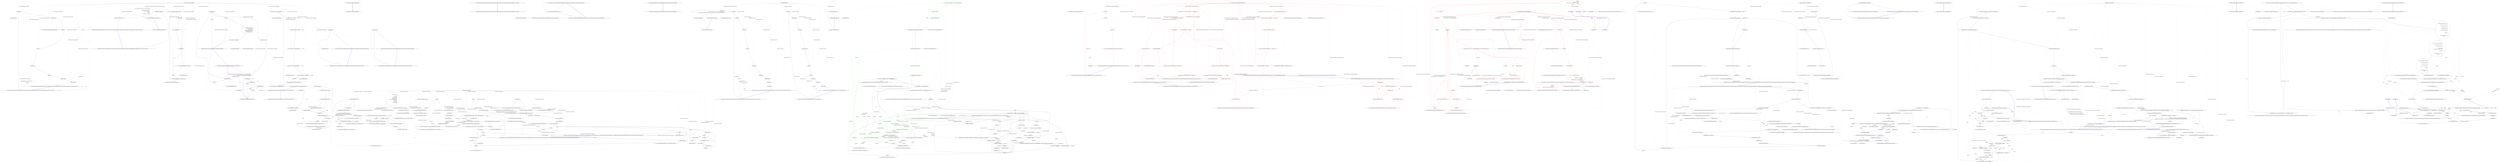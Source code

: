 digraph  {
n78 [label="QuantConnect.Algorithm.Framework.Alphas.Alpha", span=""];
n0 [label="Entry QuantConnect.Algorithm.Framework.Alphas.Alpha.Alpha()", span="100-100", cluster="QuantConnect.Algorithm.Framework.Alphas.Alpha.Alpha()"];
n1 [label="Exit QuantConnect.Algorithm.Framework.Alphas.Alpha.Alpha()", span="100-100", cluster="QuantConnect.Algorithm.Framework.Alphas.Alpha.Alpha()"];
n2 [label="Entry QuantConnect.Algorithm.Framework.Alphas.Alpha.Alpha(QuantConnect.Symbol, QuantConnect.Algorithm.Framework.Alphas.AlphaType, QuantConnect.Algorithm.Framework.Alphas.AlphaDirection, System.TimeSpan)", span="111-111", cluster="QuantConnect.Algorithm.Framework.Alphas.Alpha.Alpha(QuantConnect.Symbol, QuantConnect.Algorithm.Framework.Alphas.AlphaType, QuantConnect.Algorithm.Framework.Alphas.AlphaDirection, System.TimeSpan)"];
n3 [label="Exit QuantConnect.Algorithm.Framework.Alphas.Alpha.Alpha(QuantConnect.Symbol, QuantConnect.Algorithm.Framework.Alphas.AlphaType, QuantConnect.Algorithm.Framework.Alphas.AlphaDirection, System.TimeSpan)", span="111-111", cluster="QuantConnect.Algorithm.Framework.Alphas.Alpha.Alpha(QuantConnect.Symbol, QuantConnect.Algorithm.Framework.Alphas.AlphaType, QuantConnect.Algorithm.Framework.Alphas.AlphaDirection, System.TimeSpan)"];
n4 [label="Entry QuantConnect.Algorithm.Framework.Alphas.Alpha.Alpha(QuantConnect.Symbol, QuantConnect.Algorithm.Framework.Alphas.AlphaType, QuantConnect.Algorithm.Framework.Alphas.AlphaDirection, System.TimeSpan, double?, double?)", span="125-125", cluster="QuantConnect.Algorithm.Framework.Alphas.Alpha.Alpha(QuantConnect.Symbol, QuantConnect.Algorithm.Framework.Alphas.AlphaType, QuantConnect.Algorithm.Framework.Alphas.AlphaDirection, System.TimeSpan, double?, double?)"];
n5 [label="Id = Guid.NewGuid()", span="127-127", cluster="QuantConnect.Algorithm.Framework.Alphas.Alpha.Alpha(QuantConnect.Symbol, QuantConnect.Algorithm.Framework.Alphas.AlphaType, QuantConnect.Algorithm.Framework.Alphas.AlphaDirection, System.TimeSpan, double?, double?)"];
n7 [label="Symbol = symbol", span="130-130", cluster="QuantConnect.Algorithm.Framework.Alphas.Alpha.Alpha(QuantConnect.Symbol, QuantConnect.Algorithm.Framework.Alphas.AlphaType, QuantConnect.Algorithm.Framework.Alphas.AlphaDirection, System.TimeSpan, double?, double?)"];
n8 [label="Type = type", span="131-131", cluster="QuantConnect.Algorithm.Framework.Alphas.Alpha.Alpha(QuantConnect.Symbol, QuantConnect.Algorithm.Framework.Alphas.AlphaType, QuantConnect.Algorithm.Framework.Alphas.AlphaDirection, System.TimeSpan, double?, double?)"];
n9 [label="Direction = direction", span="132-132", cluster="QuantConnect.Algorithm.Framework.Alphas.Alpha.Alpha(QuantConnect.Symbol, QuantConnect.Algorithm.Framework.Alphas.AlphaType, QuantConnect.Algorithm.Framework.Alphas.AlphaDirection, System.TimeSpan, double?, double?)"];
n10 [label="Period = period", span="133-133", cluster="QuantConnect.Algorithm.Framework.Alphas.Alpha.Alpha(QuantConnect.Symbol, QuantConnect.Algorithm.Framework.Alphas.AlphaType, QuantConnect.Algorithm.Framework.Alphas.AlphaDirection, System.TimeSpan, double?, double?)"];
n11 [label="Magnitude = magnitude", span="136-136", cluster="QuantConnect.Algorithm.Framework.Alphas.Alpha.Alpha(QuantConnect.Symbol, QuantConnect.Algorithm.Framework.Alphas.AlphaType, QuantConnect.Algorithm.Framework.Alphas.AlphaDirection, System.TimeSpan, double?, double?)"];
n12 [label="Confidence = confidence", span="137-137", cluster="QuantConnect.Algorithm.Framework.Alphas.Alpha.Alpha(QuantConnect.Symbol, QuantConnect.Algorithm.Framework.Alphas.AlphaType, QuantConnect.Algorithm.Framework.Alphas.AlphaDirection, System.TimeSpan, double?, double?)"];
n6 [label="Score = new AlphaScore()", span="128-128", cluster="QuantConnect.Algorithm.Framework.Alphas.Alpha.Alpha(QuantConnect.Symbol, QuantConnect.Algorithm.Framework.Alphas.AlphaType, QuantConnect.Algorithm.Framework.Alphas.AlphaDirection, System.TimeSpan, double?, double?)"];
n14 [label="Entry System.Guid.NewGuid()", span="0-0", cluster="System.Guid.NewGuid()"];
n15 [label="Entry QuantConnect.Algorithm.Framework.Alphas.AlphaScore.AlphaScore()", span="53-53", cluster="QuantConnect.Algorithm.Framework.Alphas.AlphaScore.AlphaScore()"];
n13 [label="Exit QuantConnect.Algorithm.Framework.Alphas.Alpha.Alpha(QuantConnect.Symbol, QuantConnect.Algorithm.Framework.Alphas.AlphaType, QuantConnect.Algorithm.Framework.Alphas.AlphaDirection, System.TimeSpan, double?, double?)", span="125-125", cluster="QuantConnect.Algorithm.Framework.Alphas.Alpha.Alpha(QuantConnect.Symbol, QuantConnect.Algorithm.Framework.Alphas.AlphaType, QuantConnect.Algorithm.Framework.Alphas.AlphaDirection, System.TimeSpan, double?, double?)"];
n16 [label="Entry QuantConnect.Algorithm.Framework.Alphas.Alpha.Alpha(System.DateTime, QuantConnect.Symbol, QuantConnect.Algorithm.Framework.Alphas.AlphaType, QuantConnect.Algorithm.Framework.Alphas.AlphaDirection, System.TimeSpan, double?, double?)", span="152-152", cluster="QuantConnect.Algorithm.Framework.Alphas.Alpha.Alpha(System.DateTime, QuantConnect.Symbol, QuantConnect.Algorithm.Framework.Alphas.AlphaType, QuantConnect.Algorithm.Framework.Alphas.AlphaDirection, System.TimeSpan, double?, double?)"];
n17 [label="GeneratedTimeUtc = generatedTimeUtc", span="155-155", cluster="QuantConnect.Algorithm.Framework.Alphas.Alpha.Alpha(System.DateTime, QuantConnect.Symbol, QuantConnect.Algorithm.Framework.Alphas.AlphaType, QuantConnect.Algorithm.Framework.Alphas.AlphaDirection, System.TimeSpan, double?, double?)"];
n18 [label="CloseTimeUtc = generatedTimeUtc + period", span="156-156", cluster="QuantConnect.Algorithm.Framework.Alphas.Alpha.Alpha(System.DateTime, QuantConnect.Symbol, QuantConnect.Algorithm.Framework.Alphas.AlphaType, QuantConnect.Algorithm.Framework.Alphas.AlphaDirection, System.TimeSpan, double?, double?)"];
n19 [label="Exit QuantConnect.Algorithm.Framework.Alphas.Alpha.Alpha(System.DateTime, QuantConnect.Symbol, QuantConnect.Algorithm.Framework.Alphas.AlphaType, QuantConnect.Algorithm.Framework.Alphas.AlphaDirection, System.TimeSpan, double?, double?)", span="152-152", cluster="QuantConnect.Algorithm.Framework.Alphas.Alpha.Alpha(System.DateTime, QuantConnect.Symbol, QuantConnect.Algorithm.Framework.Alphas.AlphaType, QuantConnect.Algorithm.Framework.Alphas.AlphaDirection, System.TimeSpan, double?, double?)"];
n20 [label="Entry QuantConnect.Algorithm.Framework.Alphas.Alpha.Clone()", span="163-163", cluster="QuantConnect.Algorithm.Framework.Alphas.Alpha.Clone()"];
n21 [label="return new Alpha(Symbol, Type, Direction, Period, Magnitude, Confidence)\r\n            {\r\n                GeneratedTimeUtc = GeneratedTimeUtc,\r\n                CloseTimeUtc = CloseTimeUtc,\r\n                Score = Score,\r\n                Id = Id,\r\n                EstimatedValue = EstimatedValue\r\n            };", span="165-172", cluster="QuantConnect.Algorithm.Framework.Alphas.Alpha.Clone()"];
n22 [label="Exit QuantConnect.Algorithm.Framework.Alphas.Alpha.Clone()", span="163-163", cluster="QuantConnect.Algorithm.Framework.Alphas.Alpha.Clone()"];
n23 [label="Entry QuantConnect.Algorithm.Framework.Alphas.Alpha.PriceMagnitude(QuantConnect.Symbol, double, System.TimeSpan, double?)", span="183-183", cluster="QuantConnect.Algorithm.Framework.Alphas.Alpha.PriceMagnitude(QuantConnect.Symbol, double, System.TimeSpan, double?)"];
n24 [label="var direction = (AlphaDirection) Math.Sign(magnitude)", span="185-185", cluster="QuantConnect.Algorithm.Framework.Alphas.Alpha.PriceMagnitude(QuantConnect.Symbol, double, System.TimeSpan, double?)"];
n25 [label="return new Alpha(symbol, AlphaType.Price, direction, period, magnitude, confidence);", span="186-186", cluster="QuantConnect.Algorithm.Framework.Alphas.Alpha.PriceMagnitude(QuantConnect.Symbol, double, System.TimeSpan, double?)"];
n27 [label="Entry System.Math.Sign(double)", span="0-0", cluster="System.Math.Sign(double)"];
n26 [label="Exit QuantConnect.Algorithm.Framework.Alphas.Alpha.PriceMagnitude(QuantConnect.Symbol, double, System.TimeSpan, double?)", span="183-183", cluster="QuantConnect.Algorithm.Framework.Alphas.Alpha.PriceMagnitude(QuantConnect.Symbol, double, System.TimeSpan, double?)"];
n28 [label="Entry QuantConnect.Algorithm.Framework.Alphas.Alpha.ToString()", span="192-192", cluster="QuantConnect.Algorithm.Framework.Alphas.Alpha.ToString()"];
n29 [label="var str = $''{Id}: {Symbol} {Type} {Direction} within {Period}''", span="194-194", cluster="QuantConnect.Algorithm.Framework.Alphas.Alpha.ToString()"];
n30 [label="Magnitude.HasValue", span="195-195", cluster="QuantConnect.Algorithm.Framework.Alphas.Alpha.ToString()"];
n31 [label="str += $'' by {Magnitude.Value}%''", span="197-197", cluster="QuantConnect.Algorithm.Framework.Alphas.Alpha.ToString()"];
n33 [label="str += $'' with {Math.Round(100 * Confidence.Value, 1)}% confidence''", span="201-201", cluster="QuantConnect.Algorithm.Framework.Alphas.Alpha.ToString()"];
n34 [label="return str;", span="204-204", cluster="QuantConnect.Algorithm.Framework.Alphas.Alpha.ToString()"];
n32 [label="Confidence.HasValue", span="199-199", cluster="QuantConnect.Algorithm.Framework.Alphas.Alpha.ToString()"];
n36 [label="Entry System.Math.Round(double, int)", span="0-0", cluster="System.Math.Round(double, int)"];
n35 [label="Exit QuantConnect.Algorithm.Framework.Alphas.Alpha.ToString()", span="192-192", cluster="QuantConnect.Algorithm.Framework.Alphas.Alpha.ToString()"];
n37 [label="Entry QuantConnect.Algorithm.Framework.Alphas.Alpha.Equals(QuantConnect.Algorithm.Framework.Alphas.Alpha)", span="210-210", cluster="QuantConnect.Algorithm.Framework.Alphas.Alpha.Equals(QuantConnect.Algorithm.Framework.Alphas.Alpha)"];
n38 [label="ReferenceEquals(null, other)", span="212-212", cluster="QuantConnect.Algorithm.Framework.Alphas.Alpha.Equals(QuantConnect.Algorithm.Framework.Alphas.Alpha)"];
n40 [label="ReferenceEquals(this, other)", span="213-213", cluster="QuantConnect.Algorithm.Framework.Alphas.Alpha.Equals(QuantConnect.Algorithm.Framework.Alphas.Alpha)"];
n42 [label="Id == other.Id", span="215-215", cluster="QuantConnect.Algorithm.Framework.Alphas.Alpha.Equals(QuantConnect.Algorithm.Framework.Alphas.Alpha)"];
n44 [label="return Equals(Symbol, other.Symbol) &&\r\n                Direction == other.Direction &&\r\n                Type == other.Type &&\r\n                Confidence.Equals(other.Confidence) &&\r\n                Magnitude.Equals(other.Magnitude) &&\r\n                Period.Equals(other.Period);", span="217-222", cluster="QuantConnect.Algorithm.Framework.Alphas.Alpha.Equals(QuantConnect.Algorithm.Framework.Alphas.Alpha)"];
n39 [label="return false;", span="212-212", cluster="QuantConnect.Algorithm.Framework.Alphas.Alpha.Equals(QuantConnect.Algorithm.Framework.Alphas.Alpha)"];
n46 [label="Entry object.ReferenceEquals(object, object)", span="0-0", cluster="object.ReferenceEquals(object, object)"];
n41 [label="return true;", span="213-213", cluster="QuantConnect.Algorithm.Framework.Alphas.Alpha.Equals(QuantConnect.Algorithm.Framework.Alphas.Alpha)"];
n43 [label="return true;", span="215-215", cluster="QuantConnect.Algorithm.Framework.Alphas.Alpha.Equals(QuantConnect.Algorithm.Framework.Alphas.Alpha)"];
n45 [label="Exit QuantConnect.Algorithm.Framework.Alphas.Alpha.Equals(QuantConnect.Algorithm.Framework.Alphas.Alpha)", span="210-210", cluster="QuantConnect.Algorithm.Framework.Alphas.Alpha.Equals(QuantConnect.Algorithm.Framework.Alphas.Alpha)"];
n47 [label="Entry object.Equals(object, object)", span="0-0", cluster="object.Equals(object, object)"];
n48 [label="Entry System.Nullable<T>.Equals(object)", span="0-0", cluster="System.Nullable<T>.Equals(object)"];
n49 [label="Entry System.TimeSpan.Equals(System.TimeSpan)", span="0-0", cluster="System.TimeSpan.Equals(System.TimeSpan)"];
n50 [label="Entry QuantConnect.Algorithm.Framework.Alphas.Alpha.Equals(object)", span="229-229", cluster="QuantConnect.Algorithm.Framework.Alphas.Alpha.Equals(object)"];
n51 [label="ReferenceEquals(null, obj)", span="231-231", cluster="QuantConnect.Algorithm.Framework.Alphas.Alpha.Equals(object)"];
n53 [label="ReferenceEquals(this, obj)", span="232-232", cluster="QuantConnect.Algorithm.Framework.Alphas.Alpha.Equals(object)"];
n55 [label="obj.GetType() != GetType()", span="233-233", cluster="QuantConnect.Algorithm.Framework.Alphas.Alpha.Equals(object)"];
n57 [label="return Equals((Alpha)obj);", span="234-234", cluster="QuantConnect.Algorithm.Framework.Alphas.Alpha.Equals(object)"];
n52 [label="return false;", span="231-231", cluster="QuantConnect.Algorithm.Framework.Alphas.Alpha.Equals(object)"];
n54 [label="return true;", span="232-232", cluster="QuantConnect.Algorithm.Framework.Alphas.Alpha.Equals(object)"];
n56 [label="return false;", span="233-233", cluster="QuantConnect.Algorithm.Framework.Alphas.Alpha.Equals(object)"];
n59 [label="Entry object.GetType()", span="0-0", cluster="object.GetType()"];
n58 [label="Exit QuantConnect.Algorithm.Framework.Alphas.Alpha.Equals(object)", span="229-229", cluster="QuantConnect.Algorithm.Framework.Alphas.Alpha.Equals(object)"];
n60 [label="Entry QuantConnect.Algorithm.Framework.Alphas.Alpha.GetHashCode()", span="240-240", cluster="QuantConnect.Algorithm.Framework.Alphas.Alpha.GetHashCode()"];
n61 [label="var hashCode = (Symbol != null ? Symbol.GetHashCode() : 0)", span="244-244", cluster="QuantConnect.Algorithm.Framework.Alphas.Alpha.GetHashCode()"];
n62 [label="hashCode = (hashCode * 397) ^ (int)Type", span="245-245", cluster="QuantConnect.Algorithm.Framework.Alphas.Alpha.GetHashCode()"];
n69 [label="Entry QuantConnect.Symbol.GetHashCode()", span="318-318", cluster="QuantConnect.Symbol.GetHashCode()"];
n63 [label="hashCode = (hashCode * 397) ^ (int)Direction", span="246-246", cluster="QuantConnect.Algorithm.Framework.Alphas.Alpha.GetHashCode()"];
n64 [label="hashCode = (hashCode * 397) ^ Magnitude.GetHashCode()", span="247-247", cluster="QuantConnect.Algorithm.Framework.Alphas.Alpha.GetHashCode()"];
n65 [label="hashCode = (hashCode * 397) ^ Confidence.GetHashCode()", span="248-248", cluster="QuantConnect.Algorithm.Framework.Alphas.Alpha.GetHashCode()"];
n70 [label="Entry System.Nullable<T>.GetHashCode()", span="0-0", cluster="System.Nullable<T>.GetHashCode()"];
n66 [label="hashCode = (hashCode * 397) ^ Period.GetHashCode()", span="249-249", cluster="QuantConnect.Algorithm.Framework.Alphas.Alpha.GetHashCode()"];
n67 [label="return hashCode;", span="250-250", cluster="QuantConnect.Algorithm.Framework.Alphas.Alpha.GetHashCode()"];
n71 [label="Entry System.TimeSpan.GetHashCode()", span="0-0", cluster="System.TimeSpan.GetHashCode()"];
n68 [label="Exit QuantConnect.Algorithm.Framework.Alphas.Alpha.GetHashCode()", span="240-240", cluster="QuantConnect.Algorithm.Framework.Alphas.Alpha.GetHashCode()"];
n72 [label="Entry QuantConnect.Algorithm.Framework.Alphas.Alpha.operator ==(QuantConnect.Algorithm.Framework.Alphas.Alpha, QuantConnect.Algorithm.Framework.Alphas.Alpha)", span="257-257", cluster="QuantConnect.Algorithm.Framework.Alphas.Alpha.operator ==(QuantConnect.Algorithm.Framework.Alphas.Alpha, QuantConnect.Algorithm.Framework.Alphas.Alpha)"];
n73 [label="return Equals(left, right);", span="259-259", cluster="QuantConnect.Algorithm.Framework.Alphas.Alpha.operator ==(QuantConnect.Algorithm.Framework.Alphas.Alpha, QuantConnect.Algorithm.Framework.Alphas.Alpha)"];
n74 [label="Exit QuantConnect.Algorithm.Framework.Alphas.Alpha.operator ==(QuantConnect.Algorithm.Framework.Alphas.Alpha, QuantConnect.Algorithm.Framework.Alphas.Alpha)", span="257-257", cluster="QuantConnect.Algorithm.Framework.Alphas.Alpha.operator ==(QuantConnect.Algorithm.Framework.Alphas.Alpha, QuantConnect.Algorithm.Framework.Alphas.Alpha)"];
n75 [label="Entry QuantConnect.Algorithm.Framework.Alphas.Alpha.operator !=(QuantConnect.Algorithm.Framework.Alphas.Alpha, QuantConnect.Algorithm.Framework.Alphas.Alpha)", span="265-265", cluster="QuantConnect.Algorithm.Framework.Alphas.Alpha.operator !=(QuantConnect.Algorithm.Framework.Alphas.Alpha, QuantConnect.Algorithm.Framework.Alphas.Alpha)"];
n76 [label="return !Equals(left, right);", span="267-267", cluster="QuantConnect.Algorithm.Framework.Alphas.Alpha.operator !=(QuantConnect.Algorithm.Framework.Alphas.Alpha, QuantConnect.Algorithm.Framework.Alphas.Alpha)"];
n77 [label="Exit QuantConnect.Algorithm.Framework.Alphas.Alpha.operator !=(QuantConnect.Algorithm.Framework.Alphas.Alpha, QuantConnect.Algorithm.Framework.Alphas.Alpha)", span="265-265", cluster="QuantConnect.Algorithm.Framework.Alphas.Alpha.operator !=(QuantConnect.Algorithm.Framework.Alphas.Alpha, QuantConnect.Algorithm.Framework.Alphas.Alpha)"];
m0_0 [label="Entry QuantConnect.Securities.Option.CurrentPriceOptionPriceModel.Evaluate(QuantConnect.Securities.Security, QuantConnect.Data.Slice, QuantConnect.Data.Market.OptionContract)", span="38-38", cluster="QuantConnect.Securities.Option.CurrentPriceOptionPriceModel.Evaluate(QuantConnect.Securities.Security, QuantConnect.Data.Slice, QuantConnect.Data.Market.OptionContract)", file="CurrentPriceOptionPriceModel.cs"];
m0_1 [label="return new OptionPriceModelResult(security.Price, new Greeks());", span="40-40", cluster="QuantConnect.Securities.Option.CurrentPriceOptionPriceModel.Evaluate(QuantConnect.Securities.Security, QuantConnect.Data.Slice, QuantConnect.Data.Market.OptionContract)", file="CurrentPriceOptionPriceModel.cs"];
m0_2 [label="Exit QuantConnect.Securities.Option.CurrentPriceOptionPriceModel.Evaluate(QuantConnect.Securities.Security, QuantConnect.Data.Slice, QuantConnect.Data.Market.OptionContract)", span="38-38", cluster="QuantConnect.Securities.Option.CurrentPriceOptionPriceModel.Evaluate(QuantConnect.Securities.Security, QuantConnect.Data.Slice, QuantConnect.Data.Market.OptionContract)", file="CurrentPriceOptionPriceModel.cs"];
m0_4 [label="Entry QuantConnect.Data.Market.Greeks.Greeks()", span="153-153", cluster="QuantConnect.Data.Market.Greeks.Greeks()", file="CurrentPriceOptionPriceModel.cs"];
m0_3 [label="Entry QuantConnect.Securities.Option.OptionPriceModelResult.OptionPriceModelResult(decimal, QuantConnect.Data.Market.Greeks)", span="63-63", cluster="QuantConnect.Securities.Option.OptionPriceModelResult.OptionPriceModelResult(decimal, QuantConnect.Data.Market.Greeks)", file="CurrentPriceOptionPriceModel.cs"];
m2_0 [label="Entry QuantConnect.Interfaces.IBrokerageFactory.CreateBrokerage(QuantConnect.Packets.LiveNodePacket, QuantConnect.Interfaces.IAlgorithm)", span="38-38", cluster="QuantConnect.Interfaces.IBrokerageFactory.CreateBrokerage(QuantConnect.Packets.LiveNodePacket, QuantConnect.Interfaces.IAlgorithm)", file="FactorFileTests.cs"];
m2_1 [label="Exit QuantConnect.Interfaces.IBrokerageFactory.CreateBrokerage(QuantConnect.Packets.LiveNodePacket, QuantConnect.Interfaces.IAlgorithm)", span="38-38", cluster="QuantConnect.Interfaces.IBrokerageFactory.CreateBrokerage(QuantConnect.Packets.LiveNodePacket, QuantConnect.Interfaces.IAlgorithm)", file="FactorFileTests.cs"];
m3_26 [label="Entry string.Format(string, params object[])", span="0-0", cluster="string.Format(string, params object[])", file="FutureMarginModel.cs"];
m3_25 [label="Entry string.Format(string, object, object, object)", span="0-0", cluster="string.Format(string, object, object, object)", file="FutureMarginModel.cs"];
m3_0 [label="Entry QuantConnect.Orders.OrderEvent.OrderEvent(int, QuantConnect.Symbol, System.DateTime, QuantConnect.Orders.OrderStatus, QuantConnect.Orders.OrderDirection, decimal, int, decimal, string)", span="95-95", cluster="QuantConnect.Orders.OrderEvent.OrderEvent(int, QuantConnect.Symbol, System.DateTime, QuantConnect.Orders.OrderStatus, QuantConnect.Orders.OrderDirection, decimal, int, decimal, string)", file="FutureMarginModel.cs"];
m3_1 [label="OrderId = orderId", span="97-97", cluster="QuantConnect.Orders.OrderEvent.OrderEvent(int, QuantConnect.Symbol, System.DateTime, QuantConnect.Orders.OrderStatus, QuantConnect.Orders.OrderDirection, decimal, int, decimal, string)", file="FutureMarginModel.cs"];
m3_2 [label="Symbol = symbol", span="98-98", cluster="QuantConnect.Orders.OrderEvent.OrderEvent(int, QuantConnect.Symbol, System.DateTime, QuantConnect.Orders.OrderStatus, QuantConnect.Orders.OrderDirection, decimal, int, decimal, string)", file="FutureMarginModel.cs"];
m3_3 [label="UtcTime = utcTime", span="99-99", cluster="QuantConnect.Orders.OrderEvent.OrderEvent(int, QuantConnect.Symbol, System.DateTime, QuantConnect.Orders.OrderStatus, QuantConnect.Orders.OrderDirection, decimal, int, decimal, string)", file="FutureMarginModel.cs"];
m3_4 [label="Status = status", span="100-100", cluster="QuantConnect.Orders.OrderEvent.OrderEvent(int, QuantConnect.Symbol, System.DateTime, QuantConnect.Orders.OrderStatus, QuantConnect.Orders.OrderDirection, decimal, int, decimal, string)", file="FutureMarginModel.cs"];
m3_5 [label="Direction = direction", span="101-101", cluster="QuantConnect.Orders.OrderEvent.OrderEvent(int, QuantConnect.Symbol, System.DateTime, QuantConnect.Orders.OrderStatus, QuantConnect.Orders.OrderDirection, decimal, int, decimal, string)", file="FutureMarginModel.cs"];
m3_6 [label="FillPrice = fillPrice", span="102-102", cluster="QuantConnect.Orders.OrderEvent.OrderEvent(int, QuantConnect.Symbol, System.DateTime, QuantConnect.Orders.OrderStatus, QuantConnect.Orders.OrderDirection, decimal, int, decimal, string)", file="FutureMarginModel.cs"];
m3_7 [label="FillQuantity = fillQuantity", span="103-103", cluster="QuantConnect.Orders.OrderEvent.OrderEvent(int, QuantConnect.Symbol, System.DateTime, QuantConnect.Orders.OrderStatus, QuantConnect.Orders.OrderDirection, decimal, int, decimal, string)", file="FutureMarginModel.cs"];
m3_8 [label="OrderFee = orderFee", span="104-104", cluster="QuantConnect.Orders.OrderEvent.OrderEvent(int, QuantConnect.Symbol, System.DateTime, QuantConnect.Orders.OrderStatus, QuantConnect.Orders.OrderDirection, decimal, int, decimal, string)", file="FutureMarginModel.cs"];
m3_9 [label="Message = message", span="105-105", cluster="QuantConnect.Orders.OrderEvent.OrderEvent(int, QuantConnect.Symbol, System.DateTime, QuantConnect.Orders.OrderStatus, QuantConnect.Orders.OrderDirection, decimal, int, decimal, string)", file="FutureMarginModel.cs"];
m3_10 [label="Exit QuantConnect.Orders.OrderEvent.OrderEvent(int, QuantConnect.Symbol, System.DateTime, QuantConnect.Orders.OrderStatus, QuantConnect.Orders.OrderDirection, decimal, int, decimal, string)", span="95-95", cluster="QuantConnect.Orders.OrderEvent.OrderEvent(int, QuantConnect.Symbol, System.DateTime, QuantConnect.Orders.OrderStatus, QuantConnect.Orders.OrderDirection, decimal, int, decimal, string)", file="FutureMarginModel.cs"];
m3_30 [label="Entry object.MemberwiseClone()", span="0-0", cluster="object.MemberwiseClone()", file="FutureMarginModel.cs"];
m3_22 [label="Entry QuantConnect.Orders.OrderEvent.ToString()", span="138-138", cluster="QuantConnect.Orders.OrderEvent.ToString()", file="FutureMarginModel.cs"];
m3_23 [label="return FillQuantity == 0 \r\n                ? string.Format(''OrderID: {0} Symbol: {1} Status: {2}'', OrderId, Symbol, Status) \r\n                : string.Format(''OrderID: {0} Symbol: {1} Status: {2} Quantity: {3} FillPrice: {4}'', OrderId, Symbol, Status, FillQuantity, FillPrice);", span="140-142", cluster="QuantConnect.Orders.OrderEvent.ToString()", file="FutureMarginModel.cs"];
m3_24 [label="Exit QuantConnect.Orders.OrderEvent.ToString()", span="138-138", cluster="QuantConnect.Orders.OrderEvent.ToString()", file="FutureMarginModel.cs"];
m3_11 [label="Entry QuantConnect.Orders.OrderEvent.OrderEvent(QuantConnect.Orders.Order, System.DateTime, decimal, string)", span="115-115", cluster="QuantConnect.Orders.OrderEvent.OrderEvent(QuantConnect.Orders.Order, System.DateTime, decimal, string)", file="FutureMarginModel.cs"];
m3_12 [label="OrderId = order.Id", span="117-117", cluster="QuantConnect.Orders.OrderEvent.OrderEvent(QuantConnect.Orders.Order, System.DateTime, decimal, string)", file="FutureMarginModel.cs"];
m3_13 [label="Symbol = order.Symbol", span="118-118", cluster="QuantConnect.Orders.OrderEvent.OrderEvent(QuantConnect.Orders.Order, System.DateTime, decimal, string)", file="FutureMarginModel.cs"];
m3_14 [label="Status = order.Status", span="119-119", cluster="QuantConnect.Orders.OrderEvent.OrderEvent(QuantConnect.Orders.Order, System.DateTime, decimal, string)", file="FutureMarginModel.cs"];
m3_15 [label="Direction = order.Direction", span="120-120", cluster="QuantConnect.Orders.OrderEvent.OrderEvent(QuantConnect.Orders.Order, System.DateTime, decimal, string)", file="FutureMarginModel.cs"];
m3_18 [label="UtcTime = utcTime", span="126-126", cluster="QuantConnect.Orders.OrderEvent.OrderEvent(QuantConnect.Orders.Order, System.DateTime, decimal, string)", file="FutureMarginModel.cs"];
m3_19 [label="OrderFee = orderFee", span="127-127", cluster="QuantConnect.Orders.OrderEvent.OrderEvent(QuantConnect.Orders.Order, System.DateTime, decimal, string)", file="FutureMarginModel.cs"];
m3_20 [label="Message = message", span="128-128", cluster="QuantConnect.Orders.OrderEvent.OrderEvent(QuantConnect.Orders.Order, System.DateTime, decimal, string)", file="FutureMarginModel.cs"];
m3_16 [label="FillQuantity = 0", span="123-123", cluster="QuantConnect.Orders.OrderEvent.OrderEvent(QuantConnect.Orders.Order, System.DateTime, decimal, string)", file="FutureMarginModel.cs"];
m3_17 [label="FillPrice = 0", span="124-124", cluster="QuantConnect.Orders.OrderEvent.OrderEvent(QuantConnect.Orders.Order, System.DateTime, decimal, string)", file="FutureMarginModel.cs"];
m3_21 [label="Exit QuantConnect.Orders.OrderEvent.OrderEvent(QuantConnect.Orders.Order, System.DateTime, decimal, string)", span="115-115", cluster="QuantConnect.Orders.OrderEvent.OrderEvent(QuantConnect.Orders.Order, System.DateTime, decimal, string)", file="FutureMarginModel.cs"];
m3_27 [label="Entry QuantConnect.Orders.OrderEvent.Clone()", span="149-149", cluster="QuantConnect.Orders.OrderEvent.Clone()", file="FutureMarginModel.cs"];
m3_28 [label="return (OrderEvent)MemberwiseClone();", span="151-151", cluster="QuantConnect.Orders.OrderEvent.Clone()", file="FutureMarginModel.cs"];
m3_29 [label="Exit QuantConnect.Orders.OrderEvent.Clone()", span="149-149", cluster="QuantConnect.Orders.OrderEvent.Clone()", file="FutureMarginModel.cs"];
m3_31 [label="QuantConnect.Orders.OrderEvent", span="", file="FutureMarginModel.cs"];
m5_63 [label="Entry System.Collections.Generic.Dictionary<TKey, TValue>.TryGetValue(TKey, out TValue)", span="0-0", cluster="System.Collections.Generic.Dictionary<TKey, TValue>.TryGetValue(TKey, out TValue)", file="FuturesChain.cs"];
m5_104 [label="Entry QuantConnect.Data.Market.FuturesChain.AddAuxData(QuantConnect.Data.BaseData)", span="292-292", cluster="QuantConnect.Data.Market.FuturesChain.AddAuxData(QuantConnect.Data.BaseData)", file="FuturesChain.cs"];
m5_105 [label="var type = baseData.GetType()", span="294-294", cluster="QuantConnect.Data.Market.FuturesChain.AddAuxData(QuantConnect.Data.BaseData)", file="FuturesChain.cs"];
m5_111 [label="!dictionary.TryGetValue(baseData.Symbol, out list)", span="303-303", cluster="QuantConnect.Data.Market.FuturesChain.AddAuxData(QuantConnect.Data.BaseData)", file="FuturesChain.cs"];
m5_113 [label="dictionary[baseData.Symbol] = list", span="306-306", cluster="QuantConnect.Data.Market.FuturesChain.AddAuxData(QuantConnect.Data.BaseData)", file="FuturesChain.cs"];
m5_114 [label="list.Add(baseData)", span="308-308", cluster="QuantConnect.Data.Market.FuturesChain.AddAuxData(QuantConnect.Data.BaseData)", file="FuturesChain.cs"];
m5_106 [label="Dictionary<Symbol, List<BaseData>> dictionary", span="295-295", cluster="QuantConnect.Data.Market.FuturesChain.AddAuxData(QuantConnect.Data.BaseData)", file="FuturesChain.cs"];
m5_107 [label="!_auxiliaryData.TryGetValue(type, out dictionary)", span="296-296", cluster="QuantConnect.Data.Market.FuturesChain.AddAuxData(QuantConnect.Data.BaseData)", file="FuturesChain.cs"];
m5_109 [label="_auxiliaryData[type] = dictionary", span="299-299", cluster="QuantConnect.Data.Market.FuturesChain.AddAuxData(QuantConnect.Data.BaseData)", file="FuturesChain.cs"];
m5_108 [label="dictionary = new Dictionary<Symbol, List<BaseData>>()", span="298-298", cluster="QuantConnect.Data.Market.FuturesChain.AddAuxData(QuantConnect.Data.BaseData)", file="FuturesChain.cs"];
m5_110 [label="List<BaseData> list", span="302-302", cluster="QuantConnect.Data.Market.FuturesChain.AddAuxData(QuantConnect.Data.BaseData)", file="FuturesChain.cs"];
m5_112 [label="list = new List<BaseData>()", span="305-305", cluster="QuantConnect.Data.Market.FuturesChain.AddAuxData(QuantConnect.Data.BaseData)", file="FuturesChain.cs"];
m5_115 [label="Exit QuantConnect.Data.Market.FuturesChain.AddAuxData(QuantConnect.Data.BaseData)", span="292-292", cluster="QuantConnect.Data.Market.FuturesChain.AddAuxData(QuantConnect.Data.BaseData)", file="FuturesChain.cs"];
m5_94 [label="Entry QuantConnect.Data.Market.FuturesChain.GetEnumerator()", span="252-252", cluster="QuantConnect.Data.Market.FuturesChain.GetEnumerator()", file="FuturesChain.cs"];
m5_95 [label="return Contracts.Values.GetEnumerator();", span="254-254", cluster="QuantConnect.Data.Market.FuturesChain.GetEnumerator()", file="FuturesChain.cs"];
m5_96 [label="Exit QuantConnect.Data.Market.FuturesChain.GetEnumerator()", span="252-252", cluster="QuantConnect.Data.Market.FuturesChain.GetEnumerator()", file="FuturesChain.cs"];
m5_78 [label="Entry QuantConnect.Data.Market.DataDictionary<T>.Add(QuantConnect.Symbol, T)", span="165-165", cluster="QuantConnect.Data.Market.DataDictionary<T>.Add(QuantConnect.Symbol, T)", file="FuturesChain.cs"];
m5_54 [label="Entry System.Collections.Generic.List<T>.List()", span="0-0", cluster="System.Collections.Generic.List<T>.List()", file="FuturesChain.cs"];
m5_18 [label="Entry QuantConnect.Data.Market.FuturesChain.FuturesChain(QuantConnect.Symbol, System.DateTime, System.Collections.Generic.IEnumerable<QuantConnect.Data.BaseData>, System.Collections.Generic.IEnumerable<QuantConnect.Data.BaseData>, System.Collections.Generic.IEnumerable<QuantConnect.Data.Market.FuturesContract>, System.Collections.Generic.IEnumerable<QuantConnect.Symbol>)", span="113-113", cluster="QuantConnect.Data.Market.FuturesChain.FuturesChain(QuantConnect.Symbol, System.DateTime, System.Collections.Generic.IEnumerable<QuantConnect.Data.BaseData>, System.Collections.Generic.IEnumerable<QuantConnect.Data.BaseData>, System.Collections.Generic.IEnumerable<QuantConnect.Data.Market.FuturesContract>, System.Collections.Generic.IEnumerable<QuantConnect.Symbol>)", file="FuturesChain.cs"];
m5_19 [label="Time = time", span="115-115", cluster="QuantConnect.Data.Market.FuturesChain.FuturesChain(QuantConnect.Symbol, System.DateTime, System.Collections.Generic.IEnumerable<QuantConnect.Data.BaseData>, System.Collections.Generic.IEnumerable<QuantConnect.Data.BaseData>, System.Collections.Generic.IEnumerable<QuantConnect.Data.Market.FuturesContract>, System.Collections.Generic.IEnumerable<QuantConnect.Symbol>)", file="FuturesChain.cs"];
m5_20 [label="Symbol = canonicalFutureSymbol", span="116-116", cluster="QuantConnect.Data.Market.FuturesChain.FuturesChain(QuantConnect.Symbol, System.DateTime, System.Collections.Generic.IEnumerable<QuantConnect.Data.BaseData>, System.Collections.Generic.IEnumerable<QuantConnect.Data.BaseData>, System.Collections.Generic.IEnumerable<QuantConnect.Data.Market.FuturesContract>, System.Collections.Generic.IEnumerable<QuantConnect.Symbol>)", file="FuturesChain.cs"];
m5_22 [label="FilteredContracts = filteredContracts.ToHashSet()", span="118-118", cluster="QuantConnect.Data.Market.FuturesChain.FuturesChain(QuantConnect.Symbol, System.DateTime, System.Collections.Generic.IEnumerable<QuantConnect.Data.BaseData>, System.Collections.Generic.IEnumerable<QuantConnect.Data.BaseData>, System.Collections.Generic.IEnumerable<QuantConnect.Data.Market.FuturesContract>, System.Collections.Generic.IEnumerable<QuantConnect.Symbol>)", file="FuturesChain.cs"];
m5_23 [label="Ticks = new Ticks(time)", span="120-120", cluster="QuantConnect.Data.Market.FuturesChain.FuturesChain(QuantConnect.Symbol, System.DateTime, System.Collections.Generic.IEnumerable<QuantConnect.Data.BaseData>, System.Collections.Generic.IEnumerable<QuantConnect.Data.BaseData>, System.Collections.Generic.IEnumerable<QuantConnect.Data.Market.FuturesContract>, System.Collections.Generic.IEnumerable<QuantConnect.Symbol>)", file="FuturesChain.cs"];
m5_24 [label="TradeBars = new TradeBars(time)", span="121-121", cluster="QuantConnect.Data.Market.FuturesChain.FuturesChain(QuantConnect.Symbol, System.DateTime, System.Collections.Generic.IEnumerable<QuantConnect.Data.BaseData>, System.Collections.Generic.IEnumerable<QuantConnect.Data.BaseData>, System.Collections.Generic.IEnumerable<QuantConnect.Data.Market.FuturesContract>, System.Collections.Generic.IEnumerable<QuantConnect.Symbol>)", file="FuturesChain.cs"];
m5_25 [label="QuoteBars = new QuoteBars(time)", span="122-122", cluster="QuantConnect.Data.Market.FuturesChain.FuturesChain(QuantConnect.Symbol, System.DateTime, System.Collections.Generic.IEnumerable<QuantConnect.Data.BaseData>, System.Collections.Generic.IEnumerable<QuantConnect.Data.BaseData>, System.Collections.Generic.IEnumerable<QuantConnect.Data.Market.FuturesContract>, System.Collections.Generic.IEnumerable<QuantConnect.Symbol>)", file="FuturesChain.cs"];
m5_26 [label="Contracts = new FuturesContracts(time)", span="123-123", cluster="QuantConnect.Data.Market.FuturesChain.FuturesChain(QuantConnect.Symbol, System.DateTime, System.Collections.Generic.IEnumerable<QuantConnect.Data.BaseData>, System.Collections.Generic.IEnumerable<QuantConnect.Data.BaseData>, System.Collections.Generic.IEnumerable<QuantConnect.Data.Market.FuturesContract>, System.Collections.Generic.IEnumerable<QuantConnect.Symbol>)", file="FuturesChain.cs"];
m5_27 [label=trades, span="125-125", cluster="QuantConnect.Data.Market.FuturesChain.FuturesChain(QuantConnect.Symbol, System.DateTime, System.Collections.Generic.IEnumerable<QuantConnect.Data.BaseData>, System.Collections.Generic.IEnumerable<QuantConnect.Data.BaseData>, System.Collections.Generic.IEnumerable<QuantConnect.Data.Market.FuturesContract>, System.Collections.Generic.IEnumerable<QuantConnect.Symbol>)", file="FuturesChain.cs"];
m5_38 [label=quotes, span="146-146", cluster="QuantConnect.Data.Market.FuturesChain.FuturesChain(QuantConnect.Symbol, System.DateTime, System.Collections.Generic.IEnumerable<QuantConnect.Data.BaseData>, System.Collections.Generic.IEnumerable<QuantConnect.Data.BaseData>, System.Collections.Generic.IEnumerable<QuantConnect.Data.Market.FuturesContract>, System.Collections.Generic.IEnumerable<QuantConnect.Symbol>)", file="FuturesChain.cs"];
m5_49 [label=contracts, span="167-167", cluster="QuantConnect.Data.Market.FuturesChain.FuturesChain(QuantConnect.Symbol, System.DateTime, System.Collections.Generic.IEnumerable<QuantConnect.Data.BaseData>, System.Collections.Generic.IEnumerable<QuantConnect.Data.BaseData>, System.Collections.Generic.IEnumerable<QuantConnect.Data.Market.FuturesContract>, System.Collections.Generic.IEnumerable<QuantConnect.Symbol>)", file="FuturesChain.cs"];
m5_21 [label="DataType = MarketDataType.FuturesChain", span="117-117", cluster="QuantConnect.Data.Market.FuturesChain.FuturesChain(QuantConnect.Symbol, System.DateTime, System.Collections.Generic.IEnumerable<QuantConnect.Data.BaseData>, System.Collections.Generic.IEnumerable<QuantConnect.Data.BaseData>, System.Collections.Generic.IEnumerable<QuantConnect.Data.Market.FuturesContract>, System.Collections.Generic.IEnumerable<QuantConnect.Symbol>)", file="FuturesChain.cs"];
m5_28 [label="var tick = trade as Tick", span="127-127", cluster="QuantConnect.Data.Market.FuturesChain.FuturesChain(QuantConnect.Symbol, System.DateTime, System.Collections.Generic.IEnumerable<QuantConnect.Data.BaseData>, System.Collections.Generic.IEnumerable<QuantConnect.Data.BaseData>, System.Collections.Generic.IEnumerable<QuantConnect.Data.Market.FuturesContract>, System.Collections.Generic.IEnumerable<QuantConnect.Symbol>)", file="FuturesChain.cs"];
m5_35 [label="var bar = trade as TradeBar", span="139-139", cluster="QuantConnect.Data.Market.FuturesChain.FuturesChain(QuantConnect.Symbol, System.DateTime, System.Collections.Generic.IEnumerable<QuantConnect.Data.BaseData>, System.Collections.Generic.IEnumerable<QuantConnect.Data.BaseData>, System.Collections.Generic.IEnumerable<QuantConnect.Data.Market.FuturesContract>, System.Collections.Generic.IEnumerable<QuantConnect.Symbol>)", file="FuturesChain.cs"];
m5_37 [label="TradeBars[trade.Symbol] = bar", span="142-142", cluster="QuantConnect.Data.Market.FuturesChain.FuturesChain(QuantConnect.Symbol, System.DateTime, System.Collections.Generic.IEnumerable<QuantConnect.Data.BaseData>, System.Collections.Generic.IEnumerable<QuantConnect.Data.BaseData>, System.Collections.Generic.IEnumerable<QuantConnect.Data.Market.FuturesContract>, System.Collections.Generic.IEnumerable<QuantConnect.Symbol>)", file="FuturesChain.cs"];
m5_29 [label="tick != null", span="128-128", cluster="QuantConnect.Data.Market.FuturesChain.FuturesChain(QuantConnect.Symbol, System.DateTime, System.Collections.Generic.IEnumerable<QuantConnect.Data.BaseData>, System.Collections.Generic.IEnumerable<QuantConnect.Data.BaseData>, System.Collections.Generic.IEnumerable<QuantConnect.Data.Market.FuturesContract>, System.Collections.Generic.IEnumerable<QuantConnect.Symbol>)", file="FuturesChain.cs"];
m5_31 [label="!Ticks.TryGetValue(tick.Symbol, out ticks)", span="131-131", cluster="QuantConnect.Data.Market.FuturesChain.FuturesChain(QuantConnect.Symbol, System.DateTime, System.Collections.Generic.IEnumerable<QuantConnect.Data.BaseData>, System.Collections.Generic.IEnumerable<QuantConnect.Data.BaseData>, System.Collections.Generic.IEnumerable<QuantConnect.Data.Market.FuturesContract>, System.Collections.Generic.IEnumerable<QuantConnect.Symbol>)", file="FuturesChain.cs"];
m5_33 [label="Ticks[tick.Symbol] = ticks", span="134-134", cluster="QuantConnect.Data.Market.FuturesChain.FuturesChain(QuantConnect.Symbol, System.DateTime, System.Collections.Generic.IEnumerable<QuantConnect.Data.BaseData>, System.Collections.Generic.IEnumerable<QuantConnect.Data.BaseData>, System.Collections.Generic.IEnumerable<QuantConnect.Data.Market.FuturesContract>, System.Collections.Generic.IEnumerable<QuantConnect.Symbol>)", file="FuturesChain.cs"];
m5_34 [label="ticks.Add(tick)", span="136-136", cluster="QuantConnect.Data.Market.FuturesChain.FuturesChain(QuantConnect.Symbol, System.DateTime, System.Collections.Generic.IEnumerable<QuantConnect.Data.BaseData>, System.Collections.Generic.IEnumerable<QuantConnect.Data.BaseData>, System.Collections.Generic.IEnumerable<QuantConnect.Data.Market.FuturesContract>, System.Collections.Generic.IEnumerable<QuantConnect.Symbol>)", file="FuturesChain.cs"];
m5_30 [label="List<Tick> ticks", span="130-130", cluster="QuantConnect.Data.Market.FuturesChain.FuturesChain(QuantConnect.Symbol, System.DateTime, System.Collections.Generic.IEnumerable<QuantConnect.Data.BaseData>, System.Collections.Generic.IEnumerable<QuantConnect.Data.BaseData>, System.Collections.Generic.IEnumerable<QuantConnect.Data.Market.FuturesContract>, System.Collections.Generic.IEnumerable<QuantConnect.Symbol>)", file="FuturesChain.cs"];
m5_32 [label="ticks = new List<Tick>()", span="133-133", cluster="QuantConnect.Data.Market.FuturesChain.FuturesChain(QuantConnect.Symbol, System.DateTime, System.Collections.Generic.IEnumerable<QuantConnect.Data.BaseData>, System.Collections.Generic.IEnumerable<QuantConnect.Data.BaseData>, System.Collections.Generic.IEnumerable<QuantConnect.Data.Market.FuturesContract>, System.Collections.Generic.IEnumerable<QuantConnect.Symbol>)", file="FuturesChain.cs"];
m5_36 [label="bar != null", span="140-140", cluster="QuantConnect.Data.Market.FuturesChain.FuturesChain(QuantConnect.Symbol, System.DateTime, System.Collections.Generic.IEnumerable<QuantConnect.Data.BaseData>, System.Collections.Generic.IEnumerable<QuantConnect.Data.BaseData>, System.Collections.Generic.IEnumerable<QuantConnect.Data.Market.FuturesContract>, System.Collections.Generic.IEnumerable<QuantConnect.Symbol>)", file="FuturesChain.cs"];
m5_39 [label="var tick = quote as Tick", span="148-148", cluster="QuantConnect.Data.Market.FuturesChain.FuturesChain(QuantConnect.Symbol, System.DateTime, System.Collections.Generic.IEnumerable<QuantConnect.Data.BaseData>, System.Collections.Generic.IEnumerable<QuantConnect.Data.BaseData>, System.Collections.Generic.IEnumerable<QuantConnect.Data.Market.FuturesContract>, System.Collections.Generic.IEnumerable<QuantConnect.Symbol>)", file="FuturesChain.cs"];
m5_46 [label="var bar = quote as QuoteBar", span="160-160", cluster="QuantConnect.Data.Market.FuturesChain.FuturesChain(QuantConnect.Symbol, System.DateTime, System.Collections.Generic.IEnumerable<QuantConnect.Data.BaseData>, System.Collections.Generic.IEnumerable<QuantConnect.Data.BaseData>, System.Collections.Generic.IEnumerable<QuantConnect.Data.Market.FuturesContract>, System.Collections.Generic.IEnumerable<QuantConnect.Symbol>)", file="FuturesChain.cs"];
m5_48 [label="QuoteBars[quote.Symbol] = bar", span="163-163", cluster="QuantConnect.Data.Market.FuturesChain.FuturesChain(QuantConnect.Symbol, System.DateTime, System.Collections.Generic.IEnumerable<QuantConnect.Data.BaseData>, System.Collections.Generic.IEnumerable<QuantConnect.Data.BaseData>, System.Collections.Generic.IEnumerable<QuantConnect.Data.Market.FuturesContract>, System.Collections.Generic.IEnumerable<QuantConnect.Symbol>)", file="FuturesChain.cs"];
m5_40 [label="tick != null", span="149-149", cluster="QuantConnect.Data.Market.FuturesChain.FuturesChain(QuantConnect.Symbol, System.DateTime, System.Collections.Generic.IEnumerable<QuantConnect.Data.BaseData>, System.Collections.Generic.IEnumerable<QuantConnect.Data.BaseData>, System.Collections.Generic.IEnumerable<QuantConnect.Data.Market.FuturesContract>, System.Collections.Generic.IEnumerable<QuantConnect.Symbol>)", file="FuturesChain.cs"];
m5_42 [label="!Ticks.TryGetValue(tick.Symbol, out ticks)", span="152-152", cluster="QuantConnect.Data.Market.FuturesChain.FuturesChain(QuantConnect.Symbol, System.DateTime, System.Collections.Generic.IEnumerable<QuantConnect.Data.BaseData>, System.Collections.Generic.IEnumerable<QuantConnect.Data.BaseData>, System.Collections.Generic.IEnumerable<QuantConnect.Data.Market.FuturesContract>, System.Collections.Generic.IEnumerable<QuantConnect.Symbol>)", file="FuturesChain.cs"];
m5_44 [label="Ticks[tick.Symbol] = ticks", span="155-155", cluster="QuantConnect.Data.Market.FuturesChain.FuturesChain(QuantConnect.Symbol, System.DateTime, System.Collections.Generic.IEnumerable<QuantConnect.Data.BaseData>, System.Collections.Generic.IEnumerable<QuantConnect.Data.BaseData>, System.Collections.Generic.IEnumerable<QuantConnect.Data.Market.FuturesContract>, System.Collections.Generic.IEnumerable<QuantConnect.Symbol>)", file="FuturesChain.cs"];
m5_45 [label="ticks.Add(tick)", span="157-157", cluster="QuantConnect.Data.Market.FuturesChain.FuturesChain(QuantConnect.Symbol, System.DateTime, System.Collections.Generic.IEnumerable<QuantConnect.Data.BaseData>, System.Collections.Generic.IEnumerable<QuantConnect.Data.BaseData>, System.Collections.Generic.IEnumerable<QuantConnect.Data.Market.FuturesContract>, System.Collections.Generic.IEnumerable<QuantConnect.Symbol>)", file="FuturesChain.cs"];
m5_41 [label="List<Tick> ticks", span="151-151", cluster="QuantConnect.Data.Market.FuturesChain.FuturesChain(QuantConnect.Symbol, System.DateTime, System.Collections.Generic.IEnumerable<QuantConnect.Data.BaseData>, System.Collections.Generic.IEnumerable<QuantConnect.Data.BaseData>, System.Collections.Generic.IEnumerable<QuantConnect.Data.Market.FuturesContract>, System.Collections.Generic.IEnumerable<QuantConnect.Symbol>)", file="FuturesChain.cs"];
m5_43 [label="ticks = new List<Tick>()", span="154-154", cluster="QuantConnect.Data.Market.FuturesChain.FuturesChain(QuantConnect.Symbol, System.DateTime, System.Collections.Generic.IEnumerable<QuantConnect.Data.BaseData>, System.Collections.Generic.IEnumerable<QuantConnect.Data.BaseData>, System.Collections.Generic.IEnumerable<QuantConnect.Data.Market.FuturesContract>, System.Collections.Generic.IEnumerable<QuantConnect.Symbol>)", file="FuturesChain.cs"];
m5_47 [label="bar != null", span="161-161", cluster="QuantConnect.Data.Market.FuturesChain.FuturesChain(QuantConnect.Symbol, System.DateTime, System.Collections.Generic.IEnumerable<QuantConnect.Data.BaseData>, System.Collections.Generic.IEnumerable<QuantConnect.Data.BaseData>, System.Collections.Generic.IEnumerable<QuantConnect.Data.Market.FuturesContract>, System.Collections.Generic.IEnumerable<QuantConnect.Symbol>)", file="FuturesChain.cs"];
m5_50 [label="Contracts[contract.Symbol] = contract", span="169-169", cluster="QuantConnect.Data.Market.FuturesChain.FuturesChain(QuantConnect.Symbol, System.DateTime, System.Collections.Generic.IEnumerable<QuantConnect.Data.BaseData>, System.Collections.Generic.IEnumerable<QuantConnect.Data.BaseData>, System.Collections.Generic.IEnumerable<QuantConnect.Data.Market.FuturesContract>, System.Collections.Generic.IEnumerable<QuantConnect.Symbol>)", file="FuturesChain.cs"];
m5_51 [label="Exit QuantConnect.Data.Market.FuturesChain.FuturesChain(QuantConnect.Symbol, System.DateTime, System.Collections.Generic.IEnumerable<QuantConnect.Data.BaseData>, System.Collections.Generic.IEnumerable<QuantConnect.Data.BaseData>, System.Collections.Generic.IEnumerable<QuantConnect.Data.Market.FuturesContract>, System.Collections.Generic.IEnumerable<QuantConnect.Symbol>)", span="113-113", cluster="QuantConnect.Data.Market.FuturesChain.FuturesChain(QuantConnect.Symbol, System.DateTime, System.Collections.Generic.IEnumerable<QuantConnect.Data.BaseData>, System.Collections.Generic.IEnumerable<QuantConnect.Data.BaseData>, System.Collections.Generic.IEnumerable<QuantConnect.Data.Market.FuturesContract>, System.Collections.Generic.IEnumerable<QuantConnect.Symbol>)", file="FuturesChain.cs"];
m5_101 [label="Entry QuantConnect.Data.Market.FuturesChain.Clone()", span="272-272", cluster="QuantConnect.Data.Market.FuturesChain.Clone()", file="FuturesChain.cs"];
m5_102 [label="return new FuturesChain\r\n            {\r\n                Ticks = Ticks,\r\n                Contracts = Contracts,\r\n                QuoteBars = QuoteBars,\r\n                TradeBars = TradeBars,\r\n                FilteredContracts = FilteredContracts,\r\n                Symbol = Symbol,\r\n                Time = Time,\r\n                DataType = DataType,\r\n                Value = Value\r\n            };", span="274-285", cluster="QuantConnect.Data.Market.FuturesChain.Clone()", file="FuturesChain.cs"];
m5_103 [label="Exit QuantConnect.Data.Market.FuturesChain.Clone()", span="272-272", cluster="QuantConnect.Data.Market.FuturesChain.Clone()", file="FuturesChain.cs"];
m5_65 [label="Entry System.Collections.Generic.IEnumerable<TSource>.LastOrDefault<TSource>()", span="0-0", cluster="System.Collections.Generic.IEnumerable<TSource>.LastOrDefault<TSource>()", file="FuturesChain.cs"];
m5_17 [label="Entry System.Collections.Generic.HashSet<T>.HashSet()", span="0-0", cluster="System.Collections.Generic.HashSet<T>.HashSet()", file="FuturesChain.cs"];
m5_14 [label="Entry QuantConnect.Data.Market.TradeBars.TradeBars(System.DateTime)", span="35-35", cluster="QuantConnect.Data.Market.TradeBars.TradeBars(System.DateTime)", file="FuturesChain.cs"];
m5_66 [label="Entry QuantConnect.Data.Market.FuturesChain.GetAux<T>()", span="195-195", cluster="QuantConnect.Data.Market.FuturesChain.GetAux<T>()", file="FuturesChain.cs"];
m5_67 [label="Dictionary<Symbol, List<BaseData>> d", span="197-197", cluster="QuantConnect.Data.Market.FuturesChain.GetAux<T>()", file="FuturesChain.cs"];
m5_68 [label="!_auxiliaryData.TryGetValue(typeof(T), out d)", span="198-198", cluster="QuantConnect.Data.Market.FuturesChain.GetAux<T>()", file="FuturesChain.cs"];
m5_69 [label="return new DataDictionary<T>();", span="200-200", cluster="QuantConnect.Data.Market.FuturesChain.GetAux<T>()", file="FuturesChain.cs"];
m5_70 [label="var dictionary = new DataDictionary<T>()", span="202-202", cluster="QuantConnect.Data.Market.FuturesChain.GetAux<T>()", file="FuturesChain.cs"];
m5_71 [label=d, span="203-203", cluster="QuantConnect.Data.Market.FuturesChain.GetAux<T>()", file="FuturesChain.cs"];
m5_74 [label="dictionary.Add(kvp.Key, item)", span="208-208", cluster="QuantConnect.Data.Market.FuturesChain.GetAux<T>()", file="FuturesChain.cs"];
m5_75 [label="return dictionary;", span="211-211", cluster="QuantConnect.Data.Market.FuturesChain.GetAux<T>()", file="FuturesChain.cs"];
m5_72 [label="var item = kvp.Value.OfType<T>().LastOrDefault()", span="205-205", cluster="QuantConnect.Data.Market.FuturesChain.GetAux<T>()", file="FuturesChain.cs"];
m5_73 [label="item != null", span="206-206", cluster="QuantConnect.Data.Market.FuturesChain.GetAux<T>()", file="FuturesChain.cs"];
m5_76 [label="Exit QuantConnect.Data.Market.FuturesChain.GetAux<T>()", span="195-195", cluster="QuantConnect.Data.Market.FuturesChain.GetAux<T>()", file="FuturesChain.cs"];
m5_56 [label="Entry QuantConnect.Data.Market.FuturesChain.GetAux<T>(QuantConnect.Symbol)", span="179-179", cluster="QuantConnect.Data.Market.FuturesChain.GetAux<T>(QuantConnect.Symbol)", file="FuturesChain.cs"];
m5_57 [label="List<BaseData> list", span="181-181", cluster="QuantConnect.Data.Market.FuturesChain.GetAux<T>(QuantConnect.Symbol)", file="FuturesChain.cs"];
m5_59 [label="!_auxiliaryData.TryGetValue(typeof(T), out dictionary) || !dictionary.TryGetValue(symbol, out list)", span="183-183", cluster="QuantConnect.Data.Market.FuturesChain.GetAux<T>(QuantConnect.Symbol)", file="FuturesChain.cs"];
m5_58 [label="Dictionary<Symbol, List<BaseData>> dictionary", span="182-182", cluster="QuantConnect.Data.Market.FuturesChain.GetAux<T>(QuantConnect.Symbol)", file="FuturesChain.cs"];
m5_60 [label="return default(T);", span="185-185", cluster="QuantConnect.Data.Market.FuturesChain.GetAux<T>(QuantConnect.Symbol)", file="FuturesChain.cs"];
m5_61 [label="return list.OfType<T>().LastOrDefault();", span="187-187", cluster="QuantConnect.Data.Market.FuturesChain.GetAux<T>(QuantConnect.Symbol)", file="FuturesChain.cs"];
m5_62 [label="Exit QuantConnect.Data.Market.FuturesChain.GetAux<T>(QuantConnect.Symbol)", span="179-179", cluster="QuantConnect.Data.Market.FuturesChain.GetAux<T>(QuantConnect.Symbol)", file="FuturesChain.cs"];
m5_64 [label="Entry System.Collections.IEnumerable.OfType<TResult>()", span="0-0", cluster="System.Collections.IEnumerable.OfType<TResult>()", file="FuturesChain.cs"];
m5_77 [label="Entry QuantConnect.Data.Market.DataDictionary<T>.DataDictionary()", span="17-17", cluster="QuantConnect.Data.Market.DataDictionary<T>.DataDictionary()", file="FuturesChain.cs"];
m5_13 [label="Entry QuantConnect.Data.Market.Ticks.Ticks(System.DateTime)", span="37-37", cluster="QuantConnect.Data.Market.Ticks.Ticks(System.DateTime)", file="FuturesChain.cs"];
m5_79 [label="Entry QuantConnect.Data.Market.FuturesChain.GetAuxList<T>()", span="219-219", cluster="QuantConnect.Data.Market.FuturesChain.GetAuxList<T>()", file="FuturesChain.cs"];
m5_80 [label="Dictionary<Symbol, List<BaseData>> dictionary", span="221-221", cluster="QuantConnect.Data.Market.FuturesChain.GetAuxList<T>()", file="FuturesChain.cs"];
m5_81 [label="!_auxiliaryData.TryGetValue(typeof(T), out dictionary)", span="222-222", cluster="QuantConnect.Data.Market.FuturesChain.GetAuxList<T>()", file="FuturesChain.cs"];
m5_82 [label="return new Dictionary<Symbol, List<BaseData>>();", span="224-224", cluster="QuantConnect.Data.Market.FuturesChain.GetAuxList<T>()", file="FuturesChain.cs"];
m5_83 [label="return dictionary;", span="226-226", cluster="QuantConnect.Data.Market.FuturesChain.GetAuxList<T>()", file="FuturesChain.cs"];
m5_84 [label="Exit QuantConnect.Data.Market.FuturesChain.GetAuxList<T>()", span="219-219", cluster="QuantConnect.Data.Market.FuturesChain.GetAuxList<T>()", file="FuturesChain.cs"];
m5_3 [label="Entry QuantConnect.Data.Market.FuturesChain.FuturesChain(QuantConnect.Symbol, System.DateTime)", span="93-93", cluster="QuantConnect.Data.Market.FuturesChain.FuturesChain(QuantConnect.Symbol, System.DateTime)", file="FuturesChain.cs"];
m5_4 [label="Time = time", span="95-95", cluster="QuantConnect.Data.Market.FuturesChain.FuturesChain(QuantConnect.Symbol, System.DateTime)", file="FuturesChain.cs"];
m5_5 [label="Symbol = canonicalFutureSymbol", span="96-96", cluster="QuantConnect.Data.Market.FuturesChain.FuturesChain(QuantConnect.Symbol, System.DateTime)", file="FuturesChain.cs"];
m5_7 [label="Ticks = new Ticks(time)", span="98-98", cluster="QuantConnect.Data.Market.FuturesChain.FuturesChain(QuantConnect.Symbol, System.DateTime)", file="FuturesChain.cs"];
m5_8 [label="TradeBars = new TradeBars(time)", span="99-99", cluster="QuantConnect.Data.Market.FuturesChain.FuturesChain(QuantConnect.Symbol, System.DateTime)", file="FuturesChain.cs"];
m5_9 [label="QuoteBars = new QuoteBars(time)", span="100-100", cluster="QuantConnect.Data.Market.FuturesChain.FuturesChain(QuantConnect.Symbol, System.DateTime)", file="FuturesChain.cs"];
m5_10 [label="Contracts = new FuturesContracts(time)", span="101-101", cluster="QuantConnect.Data.Market.FuturesChain.FuturesChain(QuantConnect.Symbol, System.DateTime)", file="FuturesChain.cs"];
m5_6 [label="DataType = MarketDataType.FuturesChain", span="97-97", cluster="QuantConnect.Data.Market.FuturesChain.FuturesChain(QuantConnect.Symbol, System.DateTime)", file="FuturesChain.cs"];
m5_11 [label="FilteredContracts = new HashSet<Symbol>()", span="102-102", cluster="QuantConnect.Data.Market.FuturesChain.FuturesChain(QuantConnect.Symbol, System.DateTime)", file="FuturesChain.cs"];
m5_12 [label="Exit QuantConnect.Data.Market.FuturesChain.FuturesChain(QuantConnect.Symbol, System.DateTime)", span="93-93", cluster="QuantConnect.Data.Market.FuturesChain.FuturesChain(QuantConnect.Symbol, System.DateTime)", file="FuturesChain.cs"];
m5_93 [label="Entry System.Collections.Generic.IEnumerable<TSource>.ToList<TSource>()", span="0-0", cluster="System.Collections.Generic.IEnumerable<TSource>.ToList<TSource>()", file="FuturesChain.cs"];
m5_97 [label="Entry System.Collections.Generic.IEnumerable<T>.GetEnumerator()", span="0-0", cluster="System.Collections.Generic.IEnumerable<T>.GetEnumerator()", file="FuturesChain.cs"];
m5_53 [label="Entry QuantConnect.Data.Market.DataDictionary<T>.TryGetValue(QuantConnect.Symbol, out T)", span="189-189", cluster="QuantConnect.Data.Market.DataDictionary<T>.TryGetValue(QuantConnect.Symbol, out T)", file="FuturesChain.cs"];
m5_85 [label="Entry System.Collections.Generic.Dictionary<TKey, TValue>.Dictionary()", span="0-0", cluster="System.Collections.Generic.Dictionary<TKey, TValue>.Dictionary()", file="FuturesChain.cs"];
m5_0 [label="Entry QuantConnect.Data.Market.FuturesChain.FuturesChain()", span="83-83", cluster="QuantConnect.Data.Market.FuturesChain.FuturesChain()", file="FuturesChain.cs"];
m5_1 [label="DataType = MarketDataType.FuturesChain", span="85-85", cluster="QuantConnect.Data.Market.FuturesChain.FuturesChain()", file="FuturesChain.cs"];
m5_2 [label="Exit QuantConnect.Data.Market.FuturesChain.FuturesChain()", span="83-83", cluster="QuantConnect.Data.Market.FuturesChain.FuturesChain()", file="FuturesChain.cs"];
m5_16 [label="Entry QuantConnect.Data.Market.FuturesContracts.FuturesContracts(System.DateTime)", span="34-34", cluster="QuantConnect.Data.Market.FuturesContracts.FuturesContracts(System.DateTime)", file="FuturesChain.cs"];
m5_55 [label="Entry System.Collections.Generic.List<T>.Add(T)", span="0-0", cluster="System.Collections.Generic.List<T>.Add(T)", file="FuturesChain.cs"];
m5_15 [label="Entry QuantConnect.Data.Market.QuoteBars.QuoteBars(System.DateTime)", span="34-34", cluster="QuantConnect.Data.Market.QuoteBars.QuoteBars(System.DateTime)", file="FuturesChain.cs"];
m5_98 [label="Entry QuantConnect.Data.Market.FuturesChain.System.Collections.IEnumerable.GetEnumerator()", span="263-263", cluster="QuantConnect.Data.Market.FuturesChain.System.Collections.IEnumerable.GetEnumerator()", file="FuturesChain.cs"];
m5_99 [label="return GetEnumerator();", span="265-265", cluster="QuantConnect.Data.Market.FuturesChain.System.Collections.IEnumerable.GetEnumerator()", file="FuturesChain.cs"];
m5_100 [label="Exit QuantConnect.Data.Market.FuturesChain.System.Collections.IEnumerable.GetEnumerator()", span="263-263", cluster="QuantConnect.Data.Market.FuturesChain.System.Collections.IEnumerable.GetEnumerator()", file="FuturesChain.cs"];
m5_52 [label="Entry Unk.ToHashSet", span="", cluster="Unk.ToHashSet", file="FuturesChain.cs"];
m5_86 [label="Entry QuantConnect.Data.Market.FuturesChain.GetAuxList<T>(QuantConnect.Symbol)", span="235-235", cluster="QuantConnect.Data.Market.FuturesChain.GetAuxList<T>(QuantConnect.Symbol)", file="FuturesChain.cs"];
m5_87 [label="List<BaseData> list", span="237-237", cluster="QuantConnect.Data.Market.FuturesChain.GetAuxList<T>(QuantConnect.Symbol)", file="FuturesChain.cs"];
m5_89 [label="!_auxiliaryData.TryGetValue(typeof(T), out dictionary) || !dictionary.TryGetValue(symbol, out list)", span="239-239", cluster="QuantConnect.Data.Market.FuturesChain.GetAuxList<T>(QuantConnect.Symbol)", file="FuturesChain.cs"];
m5_88 [label="Dictionary<Symbol, List<BaseData>> dictionary", span="238-238", cluster="QuantConnect.Data.Market.FuturesChain.GetAuxList<T>(QuantConnect.Symbol)", file="FuturesChain.cs"];
m5_90 [label="return new List<T>();", span="241-241", cluster="QuantConnect.Data.Market.FuturesChain.GetAuxList<T>(QuantConnect.Symbol)", file="FuturesChain.cs"];
m5_91 [label="return list.OfType<T>().ToList();", span="243-243", cluster="QuantConnect.Data.Market.FuturesChain.GetAuxList<T>(QuantConnect.Symbol)", file="FuturesChain.cs"];
m5_92 [label="Exit QuantConnect.Data.Market.FuturesChain.GetAuxList<T>(QuantConnect.Symbol)", span="235-235", cluster="QuantConnect.Data.Market.FuturesChain.GetAuxList<T>(QuantConnect.Symbol)", file="FuturesChain.cs"];
m5_117 [label="QuantConnect.Data.Market.FuturesChain", span="", file="FuturesChain.cs"];
m6_57 [label="Entry System.Convert.ToDecimal(int)", span="0-0", cluster="System.Convert.ToDecimal(int)", file="FuturesExpiryFunctionsTests.cs"];
m6_67 [label="Entry System.Convert.ToInt32(decimal)", span="0-0", cluster="System.Convert.ToInt32(decimal)", file="FuturesExpiryFunctionsTests.cs"];
m6_64 [label="Entry QuantConnect.Securities.SecurityPortfolioManager.AddTransactionRecord(System.DateTime, decimal)", span="665-665", cluster="QuantConnect.Securities.SecurityPortfolioManager.AddTransactionRecord(System.DateTime, decimal)", file="FuturesExpiryFunctionsTests.cs"];
m6_66 [label="Entry QuantConnect.Logging.Log.Error(System.Exception, string, bool)", span="98-98", cluster="QuantConnect.Logging.Log.Error(System.Exception, string, bool)", file="FuturesExpiryFunctionsTests.cs"];
m6_61 [label="Entry QuantConnect.Securities.SecurityHolding.AddNewProfit(decimal)", span="317-317", cluster="QuantConnect.Securities.SecurityHolding.AddNewProfit(decimal)", file="FuturesExpiryFunctionsTests.cs"];
m6_65 [label="Entry QuantConnect.Securities.ISettlementModel.ApplyFunds(QuantConnect.Securities.SecurityPortfolioManager, QuantConnect.Securities.Security, System.DateTime, string, decimal)", span="32-32", cluster="QuantConnect.Securities.ISettlementModel.ApplyFunds(QuantConnect.Securities.SecurityPortfolioManager, QuantConnect.Securities.Security, System.DateTime, string, decimal)", file="FuturesExpiryFunctionsTests.cs"];
m6_0 [label="Entry QuantConnect.Securities.SecurityPortfolioModel.ProcessFill(QuantConnect.Securities.SecurityPortfolioManager, QuantConnect.Securities.Security, QuantConnect.Orders.OrderEvent)", span="33-33", cluster="QuantConnect.Securities.SecurityPortfolioModel.ProcessFill(QuantConnect.Securities.SecurityPortfolioManager, QuantConnect.Securities.Security, QuantConnect.Orders.OrderEvent)", file="FuturesExpiryFunctionsTests.cs"];
m6_1 [label="var isLong = security.Holdings.IsLong", span="36-36", cluster="QuantConnect.Securities.SecurityPortfolioModel.ProcessFill(QuantConnect.Securities.SecurityPortfolioManager, QuantConnect.Securities.Security, QuantConnect.Orders.OrderEvent)", color=green, community=0, file="FuturesExpiryFunctionsTests.cs"];
m6_2 [label="var isShort = security.Holdings.IsShort", span="37-37", cluster="QuantConnect.Securities.SecurityPortfolioModel.ProcessFill(QuantConnect.Securities.SecurityPortfolioManager, QuantConnect.Securities.Security, QuantConnect.Orders.OrderEvent)", color=green, community=0, file="FuturesExpiryFunctionsTests.cs"];
m6_12 [label="isLong && fill.Direction == OrderDirection.Sell", span="58-58", cluster="QuantConnect.Securities.SecurityPortfolioModel.ProcessFill(QuantConnect.Securities.SecurityPortfolioManager, QuantConnect.Securities.Security, QuantConnect.Orders.OrderEvent)", file="FuturesExpiryFunctionsTests.cs"];
m6_31 [label=isLong, span="110-110", cluster="QuantConnect.Securities.SecurityPortfolioModel.ProcessFill(QuantConnect.Securities.SecurityPortfolioManager, QuantConnect.Securities.Security, QuantConnect.Orders.OrderEvent)", file="FuturesExpiryFunctionsTests.cs"];
m6_3 [label="var closedPosition = false", span="38-38", cluster="QuantConnect.Securities.SecurityPortfolioModel.ProcessFill(QuantConnect.Securities.SecurityPortfolioManager, QuantConnect.Securities.Security, QuantConnect.Orders.OrderEvent)", file="FuturesExpiryFunctionsTests.cs"];
m6_17 [label="isShort && fill.Direction == OrderDirection.Buy", span="73-73", cluster="QuantConnect.Securities.SecurityPortfolioModel.ProcessFill(QuantConnect.Securities.SecurityPortfolioManager, QuantConnect.Securities.Security, QuantConnect.Orders.OrderEvent)", color=green, community=0, file="FuturesExpiryFunctionsTests.cs"];
m6_42 [label=isShort, span="137-137", cluster="QuantConnect.Securities.SecurityPortfolioModel.ProcessFill(QuantConnect.Securities.SecurityPortfolioManager, QuantConnect.Securities.Security, QuantConnect.Orders.OrderEvent)", file="FuturesExpiryFunctionsTests.cs"];
m6_4 [label="var quantityHoldings = (decimal)security.Holdings.Quantity", span="40-40", cluster="QuantConnect.Securities.SecurityPortfolioModel.ProcessFill(QuantConnect.Securities.SecurityPortfolioManager, QuantConnect.Securities.Security, QuantConnect.Orders.OrderEvent)", color=green, community=0, file="FuturesExpiryFunctionsTests.cs"];
m6_5 [label="var absoluteHoldingsQuantity = security.Holdings.AbsoluteQuantity", span="41-41", cluster="QuantConnect.Securities.SecurityPortfolioModel.ProcessFill(QuantConnect.Securities.SecurityPortfolioManager, QuantConnect.Securities.Security, QuantConnect.Orders.OrderEvent)", color=green, community=0, file="FuturesExpiryFunctionsTests.cs"];
m6_13 [label="quantityHoldings >= fill.AbsoluteFillQuantity", span="61-61", cluster="QuantConnect.Securities.SecurityPortfolioModel.ProcessFill(QuantConnect.Securities.SecurityPortfolioManager, QuantConnect.Securities.Security, QuantConnect.Orders.OrderEvent)", color=green, community=0, file="FuturesExpiryFunctionsTests.cs"];
m6_15 [label="lastTradeProfit = (fill.FillPrice - averageHoldingsPrice) * quantityHoldings", span="69-69", cluster="QuantConnect.Securities.SecurityPortfolioModel.ProcessFill(QuantConnect.Securities.SecurityPortfolioManager, QuantConnect.Securities.Security, QuantConnect.Orders.OrderEvent)", color=green, community=0, file="FuturesExpiryFunctionsTests.cs"];
m6_28 [label="quantityHoldings == 0", span="104-104", cluster="QuantConnect.Securities.SecurityPortfolioModel.ProcessFill(QuantConnect.Securities.SecurityPortfolioManager, QuantConnect.Securities.Security, QuantConnect.Orders.OrderEvent)", file="FuturesExpiryFunctionsTests.cs"];
m6_34 [label="averageHoldingsPrice = ((averageHoldingsPrice * quantityHoldings) + (fill.FillQuantity * fill.FillPrice)) / (quantityHoldings + (decimal)fill.FillQuantity)", span="117-117", cluster="QuantConnect.Securities.SecurityPortfolioModel.ProcessFill(QuantConnect.Securities.SecurityPortfolioManager, QuantConnect.Securities.Security, QuantConnect.Orders.OrderEvent)", file="FuturesExpiryFunctionsTests.cs"];
m6_35 [label="quantityHoldings += fill.FillQuantity", span="119-119", cluster="QuantConnect.Securities.SecurityPortfolioModel.ProcessFill(QuantConnect.Securities.SecurityPortfolioManager, QuantConnect.Securities.Security, QuantConnect.Orders.OrderEvent)", file="FuturesExpiryFunctionsTests.cs"];
m6_45 [label="quantityHoldings += fill.FillQuantity", span="144-144", cluster="QuantConnect.Securities.SecurityPortfolioModel.ProcessFill(QuantConnect.Securities.SecurityPortfolioManager, QuantConnect.Securities.Security, QuantConnect.Orders.OrderEvent)", file="FuturesExpiryFunctionsTests.cs"];
m6_55 [label="security.Holdings.SetHoldings(averageHoldingsPrice, Convert.ToInt32(quantityHoldings))", span="172-172", cluster="QuantConnect.Securities.SecurityPortfolioModel.ProcessFill(QuantConnect.Securities.SecurityPortfolioManager, QuantConnect.Securities.Security, QuantConnect.Orders.OrderEvent)", file="FuturesExpiryFunctionsTests.cs"];
m6_6 [label="var averageHoldingsPrice = security.Holdings.AveragePrice", span="42-42", cluster="QuantConnect.Securities.SecurityPortfolioModel.ProcessFill(QuantConnect.Securities.SecurityPortfolioManager, QuantConnect.Securities.Security, QuantConnect.Orders.OrderEvent)", file="FuturesExpiryFunctionsTests.cs"];
m6_18 [label="absoluteHoldingsQuantity >= fill.FillQuantity", span="76-76", cluster="QuantConnect.Securities.SecurityPortfolioModel.ProcessFill(QuantConnect.Securities.SecurityPortfolioManager, QuantConnect.Securities.Security, QuantConnect.Orders.OrderEvent)", file="FuturesExpiryFunctionsTests.cs"];
m6_20 [label="lastTradeProfit = (averageHoldingsPrice - fill.FillPrice) * absoluteHoldingsQuantity", span="84-84", cluster="QuantConnect.Securities.SecurityPortfolioModel.ProcessFill(QuantConnect.Securities.SecurityPortfolioManager, QuantConnect.Securities.Security, QuantConnect.Orders.OrderEvent)", file="FuturesExpiryFunctionsTests.cs"];
m6_8 [label="security.Holdings.AddNewSale(fill.FillPrice * Convert.ToDecimal(fill.AbsoluteFillQuantity))", span="49-49", cluster="QuantConnect.Securities.SecurityPortfolioModel.ProcessFill(QuantConnect.Securities.SecurityPortfolioManager, QuantConnect.Securities.Security, QuantConnect.Orders.OrderEvent)", color=green, community=0, file="FuturesExpiryFunctionsTests.cs"];
m6_7 [label="var lastTradeProfit = 0m", span="44-44", cluster="QuantConnect.Securities.SecurityPortfolioModel.ProcessFill(QuantConnect.Securities.SecurityPortfolioManager, QuantConnect.Securities.Security, QuantConnect.Orders.OrderEvent)", color=green, community=0, file="FuturesExpiryFunctionsTests.cs"];
m6_9 [label="var feeThisOrder = fill.OrderFee", span="52-52", cluster="QuantConnect.Securities.SecurityPortfolioModel.ProcessFill(QuantConnect.Securities.SecurityPortfolioManager, QuantConnect.Securities.Security, QuantConnect.Orders.OrderEvent)", color=green, community=0, file="FuturesExpiryFunctionsTests.cs"];
m6_10 [label="security.Holdings.AddNewFee(feeThisOrder)", span="53-53", cluster="QuantConnect.Securities.SecurityPortfolioModel.ProcessFill(QuantConnect.Securities.SecurityPortfolioManager, QuantConnect.Securities.Security, QuantConnect.Orders.OrderEvent)", color=green, community=0, file="FuturesExpiryFunctionsTests.cs"];
m6_11 [label="portfolio.CashBook[CashBook.AccountCurrency].AddAmount(-feeThisOrder)", span="54-54", cluster="QuantConnect.Securities.SecurityPortfolioModel.ProcessFill(QuantConnect.Securities.SecurityPortfolioManager, QuantConnect.Securities.Security, QuantConnect.Orders.OrderEvent)", file="FuturesExpiryFunctionsTests.cs"];
m6_25 [label="portfolio.AddTransactionRecord(security.LocalTime.ConvertToUtc(security.Exchange.TimeZone), lastTradeProfit - 2 * feeThisOrder)", span="95-95", cluster="QuantConnect.Securities.SecurityPortfolioModel.ProcessFill(QuantConnect.Securities.SecurityPortfolioManager, QuantConnect.Securities.Security, QuantConnect.Orders.OrderEvent)", file="FuturesExpiryFunctionsTests.cs"];
m6_14 [label="lastTradeProfit = (fill.FillPrice - averageHoldingsPrice) * fill.AbsoluteFillQuantity", span="64-64", cluster="QuantConnect.Securities.SecurityPortfolioModel.ProcessFill(QuantConnect.Securities.SecurityPortfolioManager, QuantConnect.Securities.Security, QuantConnect.Orders.OrderEvent)", color=green, community=0, file="FuturesExpiryFunctionsTests.cs"];
m6_16 [label="closedPosition = true", span="71-71", cluster="QuantConnect.Securities.SecurityPortfolioModel.ProcessFill(QuantConnect.Securities.SecurityPortfolioManager, QuantConnect.Securities.Security, QuantConnect.Orders.OrderEvent)", color=green, community=0, file="FuturesExpiryFunctionsTests.cs"];
m6_23 [label="security.Holdings.AddNewProfit(lastTradeProfit)", span="93-93", cluster="QuantConnect.Securities.SecurityPortfolioModel.ProcessFill(QuantConnect.Securities.SecurityPortfolioManager, QuantConnect.Securities.Security, QuantConnect.Orders.OrderEvent)", file="FuturesExpiryFunctionsTests.cs"];
m6_24 [label="security.Holdings.SetLastTradeProfit(lastTradeProfit)", span="94-94", cluster="QuantConnect.Securities.SecurityPortfolioModel.ProcessFill(QuantConnect.Securities.SecurityPortfolioManager, QuantConnect.Securities.Security, QuantConnect.Orders.OrderEvent)", file="FuturesExpiryFunctionsTests.cs"];
m6_22 [label=closedPosition, span="90-90", cluster="QuantConnect.Securities.SecurityPortfolioModel.ProcessFill(QuantConnect.Securities.SecurityPortfolioManager, QuantConnect.Securities.Security, QuantConnect.Orders.OrderEvent)", file="FuturesExpiryFunctionsTests.cs"];
m6_19 [label="lastTradeProfit = (averageHoldingsPrice - fill.FillPrice) * fill.AbsoluteFillQuantity", span="79-79", cluster="QuantConnect.Securities.SecurityPortfolioModel.ProcessFill(QuantConnect.Securities.SecurityPortfolioManager, QuantConnect.Securities.Security, QuantConnect.Orders.OrderEvent)", file="FuturesExpiryFunctionsTests.cs"];
m6_26 [label="var amount = fill.FillPrice * Convert.ToDecimal(fill.FillQuantity)", span="99-99", cluster="QuantConnect.Securities.SecurityPortfolioModel.ProcessFill(QuantConnect.Securities.SecurityPortfolioManager, QuantConnect.Securities.Security, QuantConnect.Orders.OrderEvent)", file="FuturesExpiryFunctionsTests.cs"];
m6_27 [label="security.SettlementModel.ApplyFunds(portfolio, security, fill.UtcTime, CashBook.AccountCurrency, -amount)", span="100-100", cluster="QuantConnect.Securities.SecurityPortfolioModel.ProcessFill(QuantConnect.Securities.SecurityPortfolioManager, QuantConnect.Securities.Security, QuantConnect.Orders.OrderEvent)", file="FuturesExpiryFunctionsTests.cs"];
m6_29 [label="averageHoldingsPrice = fill.FillPrice", span="107-107", cluster="QuantConnect.Securities.SecurityPortfolioModel.ProcessFill(QuantConnect.Securities.SecurityPortfolioManager, QuantConnect.Securities.Security, QuantConnect.Orders.OrderEvent)", file="FuturesExpiryFunctionsTests.cs"];
m6_30 [label="quantityHoldings = fill.FillQuantity", span="108-108", cluster="QuantConnect.Securities.SecurityPortfolioModel.ProcessFill(QuantConnect.Securities.SecurityPortfolioManager, QuantConnect.Securities.Security, QuantConnect.Orders.OrderEvent)", file="FuturesExpiryFunctionsTests.cs"];
m6_32 [label="fill.Direction", span="113-113", cluster="QuantConnect.Securities.SecurityPortfolioModel.ProcessFill(QuantConnect.Securities.SecurityPortfolioManager, QuantConnect.Securities.Security, QuantConnect.Orders.OrderEvent)", file="FuturesExpiryFunctionsTests.cs"];
m6_37 [label="quantityHoldings += fill.FillQuantity", span="124-124", cluster="QuantConnect.Securities.SecurityPortfolioModel.ProcessFill(QuantConnect.Securities.SecurityPortfolioManager, QuantConnect.Securities.Security, QuantConnect.Orders.OrderEvent)", file="FuturesExpiryFunctionsTests.cs"];
m6_39 [label="averageHoldingsPrice = fill.FillPrice", span="128-128", cluster="QuantConnect.Securities.SecurityPortfolioModel.ProcessFill(QuantConnect.Securities.SecurityPortfolioManager, QuantConnect.Securities.Security, QuantConnect.Orders.OrderEvent)", file="FuturesExpiryFunctionsTests.cs"];
m6_43 [label="fill.Direction", span="140-140", cluster="QuantConnect.Securities.SecurityPortfolioModel.ProcessFill(QuantConnect.Securities.SecurityPortfolioManager, QuantConnect.Securities.Security, QuantConnect.Orders.OrderEvent)", file="FuturesExpiryFunctionsTests.cs"];
m6_47 [label="averageHoldingsPrice = fill.FillPrice", span="148-148", cluster="QuantConnect.Securities.SecurityPortfolioModel.ProcessFill(QuantConnect.Securities.SecurityPortfolioManager, QuantConnect.Securities.Security, QuantConnect.Orders.OrderEvent)", file="FuturesExpiryFunctionsTests.cs"];
m6_51 [label="averageHoldingsPrice = ((averageHoldingsPrice * quantityHoldings) + (Convert.ToDecimal(fill.FillQuantity) * fill.FillPrice)) / (quantityHoldings + (decimal)fill.FillQuantity)", span="160-160", cluster="QuantConnect.Securities.SecurityPortfolioModel.ProcessFill(QuantConnect.Securities.SecurityPortfolioManager, QuantConnect.Securities.Security, QuantConnect.Orders.OrderEvent)", file="FuturesExpiryFunctionsTests.cs"];
m6_52 [label="quantityHoldings += fill.FillQuantity", span="161-161", cluster="QuantConnect.Securities.SecurityPortfolioModel.ProcessFill(QuantConnect.Securities.SecurityPortfolioManager, QuantConnect.Securities.Security, QuantConnect.Orders.OrderEvent)", file="FuturesExpiryFunctionsTests.cs"];
m6_53 [label=Exception, span="166-166", cluster="QuantConnect.Securities.SecurityPortfolioModel.ProcessFill(QuantConnect.Securities.SecurityPortfolioManager, QuantConnect.Securities.Security, QuantConnect.Orders.OrderEvent)", file="FuturesExpiryFunctionsTests.cs"];
m6_33 [label="OrderDirection.Buy", span="115-115", cluster="QuantConnect.Securities.SecurityPortfolioModel.ProcessFill(QuantConnect.Securities.SecurityPortfolioManager, QuantConnect.Securities.Security, QuantConnect.Orders.OrderEvent)", file="FuturesExpiryFunctionsTests.cs"];
m6_44 [label="OrderDirection.Buy", span="142-142", cluster="QuantConnect.Securities.SecurityPortfolioModel.ProcessFill(QuantConnect.Securities.SecurityPortfolioManager, QuantConnect.Securities.Security, QuantConnect.Orders.OrderEvent)", file="FuturesExpiryFunctionsTests.cs"];
m6_46 [label="quantityHoldings > 0", span="145-145", cluster="QuantConnect.Securities.SecurityPortfolioModel.ProcessFill(QuantConnect.Securities.SecurityPortfolioManager, QuantConnect.Securities.Security, QuantConnect.Orders.OrderEvent)", file="FuturesExpiryFunctionsTests.cs"];
m6_48 [label="quantityHoldings == 0", span="150-150", cluster="QuantConnect.Securities.SecurityPortfolioModel.ProcessFill(QuantConnect.Securities.SecurityPortfolioManager, QuantConnect.Securities.Security, QuantConnect.Orders.OrderEvent)", file="FuturesExpiryFunctionsTests.cs"];
m6_40 [label="quantityHoldings == 0", span="130-130", cluster="QuantConnect.Securities.SecurityPortfolioModel.ProcessFill(QuantConnect.Securities.SecurityPortfolioManager, QuantConnect.Securities.Security, QuantConnect.Orders.OrderEvent)", file="FuturesExpiryFunctionsTests.cs"];
m6_41 [label="averageHoldingsPrice = 0", span="132-132", cluster="QuantConnect.Securities.SecurityPortfolioModel.ProcessFill(QuantConnect.Securities.SecurityPortfolioManager, QuantConnect.Securities.Security, QuantConnect.Orders.OrderEvent)", file="FuturesExpiryFunctionsTests.cs"];
m6_49 [label="averageHoldingsPrice = 0", span="152-152", cluster="QuantConnect.Securities.SecurityPortfolioModel.ProcessFill(QuantConnect.Securities.SecurityPortfolioManager, QuantConnect.Securities.Security, QuantConnect.Orders.OrderEvent)", file="FuturesExpiryFunctionsTests.cs"];
m6_54 [label="Log.Error(err)", span="168-168", cluster="QuantConnect.Securities.SecurityPortfolioModel.ProcessFill(QuantConnect.Securities.SecurityPortfolioManager, QuantConnect.Securities.Security, QuantConnect.Orders.OrderEvent)", file="FuturesExpiryFunctionsTests.cs"];
m6_21 [label="closedPosition = true", span="86-86", cluster="QuantConnect.Securities.SecurityPortfolioModel.ProcessFill(QuantConnect.Securities.SecurityPortfolioManager, QuantConnect.Securities.Security, QuantConnect.Orders.OrderEvent)", file="FuturesExpiryFunctionsTests.cs"];
m6_36 [label="OrderDirection.Sell", span="123-123", cluster="QuantConnect.Securities.SecurityPortfolioModel.ProcessFill(QuantConnect.Securities.SecurityPortfolioManager, QuantConnect.Securities.Security, QuantConnect.Orders.OrderEvent)", file="FuturesExpiryFunctionsTests.cs"];
m6_38 [label="quantityHoldings < 0", span="125-125", cluster="QuantConnect.Securities.SecurityPortfolioModel.ProcessFill(QuantConnect.Securities.SecurityPortfolioManager, QuantConnect.Securities.Security, QuantConnect.Orders.OrderEvent)", file="FuturesExpiryFunctionsTests.cs"];
m6_50 [label="OrderDirection.Sell", span="156-156", cluster="QuantConnect.Securities.SecurityPortfolioModel.ProcessFill(QuantConnect.Securities.SecurityPortfolioManager, QuantConnect.Securities.Security, QuantConnect.Orders.OrderEvent)", file="FuturesExpiryFunctionsTests.cs"];
m6_56 [label="Exit QuantConnect.Securities.SecurityPortfolioModel.ProcessFill(QuantConnect.Securities.SecurityPortfolioManager, QuantConnect.Securities.Security, QuantConnect.Orders.OrderEvent)", span="33-33", cluster="QuantConnect.Securities.SecurityPortfolioModel.ProcessFill(QuantConnect.Securities.SecurityPortfolioManager, QuantConnect.Securities.Security, QuantConnect.Orders.OrderEvent)", file="FuturesExpiryFunctionsTests.cs"];
m6_68 [label="Entry QuantConnect.Securities.SecurityHolding.SetHoldings(decimal, int)", span="343-343", cluster="QuantConnect.Securities.SecurityHolding.SetHoldings(decimal, int)", file="FuturesExpiryFunctionsTests.cs"];
m6_62 [label="Entry QuantConnect.Securities.SecurityHolding.SetLastTradeProfit(decimal)", span="335-335", cluster="QuantConnect.Securities.SecurityHolding.SetLastTradeProfit(decimal)", file="FuturesExpiryFunctionsTests.cs"];
m6_60 [label="Entry QuantConnect.Securities.Cash.AddAmount(decimal)", span="100-100", cluster="QuantConnect.Securities.Cash.AddAmount(decimal)", file="FuturesExpiryFunctionsTests.cs"];
m6_59 [label="Entry QuantConnect.Securities.SecurityHolding.AddNewFee(decimal)", span="308-308", cluster="QuantConnect.Securities.SecurityHolding.AddNewFee(decimal)", file="FuturesExpiryFunctionsTests.cs"];
m6_58 [label="Entry QuantConnect.Securities.SecurityHolding.AddNewSale(decimal)", span="326-326", cluster="QuantConnect.Securities.SecurityHolding.AddNewSale(decimal)", file="FuturesExpiryFunctionsTests.cs"];
m6_63 [label="Entry System.DateTime.ConvertToUtc(DateTimeZone, bool)", span="449-449", cluster="System.DateTime.ConvertToUtc(DateTimeZone, bool)", file="FuturesExpiryFunctionsTests.cs"];
m7_45 [label="Entry TSecond.Of<T, TSecond>(QuantConnect.Indicators.IndicatorBase<T>, bool)", span="48-48", cluster="TSecond.Of<T, TSecond>(QuantConnect.Indicators.IndicatorBase<T>, bool)", file="FuturesExpiryUtilityFunctions.cs"];
m7_26 [label="Entry QuantConnect.Algorithm.Framework.Alphas.Insight.Group(params QuantConnect.Algorithm.Framework.Alphas.Insight[])", span="204-204", cluster="QuantConnect.Algorithm.Framework.Alphas.Insight.Group(params QuantConnect.Algorithm.Framework.Alphas.Insight[])", file="FuturesExpiryUtilityFunctions.cs"];
m7_24 [label="Entry System.TimeSpan.FromMinutes(double)", span="0-0", cluster="System.TimeSpan.FromMinutes(double)", file="FuturesExpiryUtilityFunctions.cs"];
m7_0 [label="Entry QuantConnect.Algorithm.Framework.Alphas.PairsTradingAlphaModel.PairsTradingAlphaModel(QuantConnect.Symbol, QuantConnect.Symbol, decimal)", span="40-40", cluster="QuantConnect.Algorithm.Framework.Alphas.PairsTradingAlphaModel.PairsTradingAlphaModel(QuantConnect.Symbol, QuantConnect.Symbol, decimal)", file="FuturesExpiryUtilityFunctions.cs"];
m7_1 [label="_asset1 = asset1", span="42-42", cluster="QuantConnect.Algorithm.Framework.Alphas.PairsTradingAlphaModel.PairsTradingAlphaModel(QuantConnect.Symbol, QuantConnect.Symbol, decimal)", color=red, community=0, file="FuturesExpiryUtilityFunctions.cs"];
m7_2 [label="_asset2 = asset2", span="43-43", cluster="QuantConnect.Algorithm.Framework.Alphas.PairsTradingAlphaModel.PairsTradingAlphaModel(QuantConnect.Symbol, QuantConnect.Symbol, decimal)", color=red, community=0, file="FuturesExpiryUtilityFunctions.cs"];
m7_3 [label="_threshold = threshold", span="44-44", cluster="QuantConnect.Algorithm.Framework.Alphas.PairsTradingAlphaModel.PairsTradingAlphaModel(QuantConnect.Symbol, QuantConnect.Symbol, decimal)", color=red, community=0, file="FuturesExpiryUtilityFunctions.cs"];
m7_4 [label="Name = $''{nameof(PairsTradingAlphaModel)}({_asset1},{_asset2},{_threshold.Normalize()})''", span="45-45", cluster="QuantConnect.Algorithm.Framework.Alphas.PairsTradingAlphaModel.PairsTradingAlphaModel(QuantConnect.Symbol, QuantConnect.Symbol, decimal)", color=red, community=0, file="FuturesExpiryUtilityFunctions.cs"];
m7_5 [label="Exit QuantConnect.Algorithm.Framework.Alphas.PairsTradingAlphaModel.PairsTradingAlphaModel(QuantConnect.Symbol, QuantConnect.Symbol, decimal)", span="40-40", cluster="QuantConnect.Algorithm.Framework.Alphas.PairsTradingAlphaModel.PairsTradingAlphaModel(QuantConnect.Symbol, QuantConnect.Symbol, decimal)", file="FuturesExpiryUtilityFunctions.cs"];
m7_8 [label="Entry QuantConnect.Algorithm.Framework.Alphas.PairsTradingAlphaModel.Update(QuantConnect.Algorithm.Framework.QCAlgorithmFramework, QuantConnect.Data.Slice)", span="55-55", cluster="QuantConnect.Algorithm.Framework.Alphas.PairsTradingAlphaModel.Update(QuantConnect.Algorithm.Framework.QCAlgorithmFramework, QuantConnect.Data.Slice)", file="FuturesExpiryUtilityFunctions.cs"];
m7_9 [label="_mean?.IsReady != true", span="57-57", cluster="QuantConnect.Algorithm.Framework.Alphas.PairsTradingAlphaModel.Update(QuantConnect.Algorithm.Framework.QCAlgorithmFramework, QuantConnect.Data.Slice)", color=red, community=0, file="FuturesExpiryUtilityFunctions.cs"];
m7_10 [label="return Enumerable.Empty<Insight>();", span="59-59", cluster="QuantConnect.Algorithm.Framework.Alphas.PairsTradingAlphaModel.Update(QuantConnect.Algorithm.Framework.QCAlgorithmFramework, QuantConnect.Data.Slice)", color=red, community=0, file="FuturesExpiryUtilityFunctions.cs"];
m7_11 [label="_state != State.LongRatio && _ratio > _upperThreshold", span="63-63", cluster="QuantConnect.Algorithm.Framework.Alphas.PairsTradingAlphaModel.Update(QuantConnect.Algorithm.Framework.QCAlgorithmFramework, QuantConnect.Data.Slice)", color=red, community=0, file="FuturesExpiryUtilityFunctions.cs"];
m7_12 [label="_state = State.LongRatio", span="65-65", cluster="QuantConnect.Algorithm.Framework.Alphas.PairsTradingAlphaModel.Update(QuantConnect.Algorithm.Framework.QCAlgorithmFramework, QuantConnect.Data.Slice)", color=red, community=0, file="FuturesExpiryUtilityFunctions.cs"];
m7_16 [label="_state != State.ShortRatio && _ratio < _lowerThreshold", span="76-76", cluster="QuantConnect.Algorithm.Framework.Alphas.PairsTradingAlphaModel.Update(QuantConnect.Algorithm.Framework.QCAlgorithmFramework, QuantConnect.Data.Slice)", color=red, community=0, file="FuturesExpiryUtilityFunctions.cs"];
m7_13 [label="var shortAsset1 = Insight.Price(_asset1, TimeSpan.FromMinutes(15), InsightDirection.Down)", span="68-68", cluster="QuantConnect.Algorithm.Framework.Alphas.PairsTradingAlphaModel.Update(QuantConnect.Algorithm.Framework.QCAlgorithmFramework, QuantConnect.Data.Slice)", color=red, community=0, file="FuturesExpiryUtilityFunctions.cs"];
m7_14 [label="var longAsset2 = Insight.Price(_asset2, TimeSpan.FromMinutes(15), InsightDirection.Up)", span="69-69", cluster="QuantConnect.Algorithm.Framework.Alphas.PairsTradingAlphaModel.Update(QuantConnect.Algorithm.Framework.QCAlgorithmFramework, QuantConnect.Data.Slice)", color=red, community=0, file="FuturesExpiryUtilityFunctions.cs"];
m7_15 [label="return Insight.Group(shortAsset1, longAsset2);", span="72-72", cluster="QuantConnect.Algorithm.Framework.Alphas.PairsTradingAlphaModel.Update(QuantConnect.Algorithm.Framework.QCAlgorithmFramework, QuantConnect.Data.Slice)", color=red, community=0, file="FuturesExpiryUtilityFunctions.cs"];
m7_17 [label="_state = State.ShortRatio", span="78-78", cluster="QuantConnect.Algorithm.Framework.Alphas.PairsTradingAlphaModel.Update(QuantConnect.Algorithm.Framework.QCAlgorithmFramework, QuantConnect.Data.Slice)", color=red, community=0, file="FuturesExpiryUtilityFunctions.cs"];
m7_21 [label="return Enumerable.Empty<Insight>();", span="88-88", cluster="QuantConnect.Algorithm.Framework.Alphas.PairsTradingAlphaModel.Update(QuantConnect.Algorithm.Framework.QCAlgorithmFramework, QuantConnect.Data.Slice)", color=red, community=0, file="FuturesExpiryUtilityFunctions.cs"];
m7_18 [label="var longAsset1 = Insight.Price(_asset1, TimeSpan.FromMinutes(15), InsightDirection.Up)", span="81-81", cluster="QuantConnect.Algorithm.Framework.Alphas.PairsTradingAlphaModel.Update(QuantConnect.Algorithm.Framework.QCAlgorithmFramework, QuantConnect.Data.Slice)", color=red, community=0, file="FuturesExpiryUtilityFunctions.cs"];
m7_19 [label="var shortAsset2 = Insight.Price(_asset2, TimeSpan.FromMinutes(15), InsightDirection.Down)", span="82-82", cluster="QuantConnect.Algorithm.Framework.Alphas.PairsTradingAlphaModel.Update(QuantConnect.Algorithm.Framework.QCAlgorithmFramework, QuantConnect.Data.Slice)", color=red, community=0, file="FuturesExpiryUtilityFunctions.cs"];
m7_20 [label="return Insight.Group(longAsset1, shortAsset2);", span="85-85", cluster="QuantConnect.Algorithm.Framework.Alphas.PairsTradingAlphaModel.Update(QuantConnect.Algorithm.Framework.QCAlgorithmFramework, QuantConnect.Data.Slice)", color=red, community=0, file="FuturesExpiryUtilityFunctions.cs"];
m7_22 [label="Exit QuantConnect.Algorithm.Framework.Alphas.PairsTradingAlphaModel.Update(QuantConnect.Algorithm.Framework.QCAlgorithmFramework, QuantConnect.Data.Slice)", span="55-55", cluster="QuantConnect.Algorithm.Framework.Alphas.PairsTradingAlphaModel.Update(QuantConnect.Algorithm.Framework.QCAlgorithmFramework, QuantConnect.Data.Slice)", file="FuturesExpiryUtilityFunctions.cs"];
m7_47 [label="Entry QuantConnect.Indicators.IndicatorBase<QuantConnect.Indicators.IndicatorDataPoint>.Times(QuantConnect.Indicators.IndicatorBase<QuantConnect.Indicators.IndicatorDataPoint>, string)", span="273-273", cluster="QuantConnect.Indicators.IndicatorBase<QuantConnect.Indicators.IndicatorDataPoint>.Times(QuantConnect.Indicators.IndicatorBase<QuantConnect.Indicators.IndicatorDataPoint>, string)", file="FuturesExpiryUtilityFunctions.cs"];
m7_43 [label="Entry QuantConnect.Indicators.IndicatorBase<QuantConnect.Indicators.IndicatorDataPoint>.Over(QuantConnect.Indicators.IndicatorBase<QuantConnect.Indicators.IndicatorDataPoint>)", span="214-214", cluster="QuantConnect.Indicators.IndicatorBase<QuantConnect.Indicators.IndicatorDataPoint>.Over(QuantConnect.Indicators.IndicatorBase<QuantConnect.Indicators.IndicatorDataPoint>)", file="FuturesExpiryUtilityFunctions.cs"];
m7_44 [label="Entry QuantConnect.Indicators.ExponentialMovingAverage.ExponentialMovingAverage(int)", span="53-53", cluster="QuantConnect.Indicators.ExponentialMovingAverage.ExponentialMovingAverage(int)", file="FuturesExpiryUtilityFunctions.cs"];
m7_23 [label="Entry System.Linq.Enumerable.Empty<TResult>()", span="0-0", cluster="System.Linq.Enumerable.Empty<TResult>()", file="FuturesExpiryUtilityFunctions.cs"];
m7_27 [label="Entry QuantConnect.Algorithm.Framework.Alphas.PairsTradingAlphaModel.OnSecuritiesChanged(QuantConnect.Algorithm.Framework.QCAlgorithmFramework, QuantConnect.Data.UniverseSelection.SecurityChanges)", span="96-96", cluster="QuantConnect.Algorithm.Framework.Alphas.PairsTradingAlphaModel.OnSecuritiesChanged(QuantConnect.Algorithm.Framework.QCAlgorithmFramework, QuantConnect.Data.UniverseSelection.SecurityChanges)", file="FuturesExpiryUtilityFunctions.cs"];
m7_28 [label="changes.AddedSecurities", span="98-98", cluster="QuantConnect.Algorithm.Framework.Alphas.PairsTradingAlphaModel.OnSecuritiesChanged(QuantConnect.Algorithm.Framework.QCAlgorithmFramework, QuantConnect.Data.UniverseSelection.SecurityChanges)", color=red, community=0, file="FuturesExpiryUtilityFunctions.cs"];
m7_31 [label="_asset1Price = algorithm.Identity(added.Symbol)", span="108-108", cluster="QuantConnect.Algorithm.Framework.Alphas.PairsTradingAlphaModel.OnSecuritiesChanged(QuantConnect.Algorithm.Framework.QCAlgorithmFramework, QuantConnect.Data.UniverseSelection.SecurityChanges)", color=red, community=0, file="FuturesExpiryUtilityFunctions.cs"];
m7_32 [label="_asset2Price = algorithm.Identity(added.Symbol)", span="112-112", cluster="QuantConnect.Algorithm.Framework.Alphas.PairsTradingAlphaModel.OnSecuritiesChanged(QuantConnect.Algorithm.Framework.QCAlgorithmFramework, QuantConnect.Data.UniverseSelection.SecurityChanges)", color=red, community=0, file="FuturesExpiryUtilityFunctions.cs"];
m7_29 [label="added.Symbol != _asset1 && added.Symbol != _asset2", span="101-101", cluster="QuantConnect.Algorithm.Framework.Alphas.PairsTradingAlphaModel.OnSecuritiesChanged(QuantConnect.Algorithm.Framework.QCAlgorithmFramework, QuantConnect.Data.UniverseSelection.SecurityChanges)", color=red, community=0, file="FuturesExpiryUtilityFunctions.cs"];
m7_33 [label="_ratio == null", span="116-116", cluster="QuantConnect.Algorithm.Framework.Alphas.PairsTradingAlphaModel.OnSecuritiesChanged(QuantConnect.Algorithm.Framework.QCAlgorithmFramework, QuantConnect.Data.UniverseSelection.SecurityChanges)", color=red, community=0, file="FuturesExpiryUtilityFunctions.cs"];
m7_30 [label="added.Symbol == _asset1", span="106-106", cluster="QuantConnect.Algorithm.Framework.Alphas.PairsTradingAlphaModel.OnSecuritiesChanged(QuantConnect.Algorithm.Framework.QCAlgorithmFramework, QuantConnect.Data.UniverseSelection.SecurityChanges)", color=red, community=0, file="FuturesExpiryUtilityFunctions.cs"];
m7_34 [label="_asset1Price != null && _asset2Price != null", span="119-119", cluster="QuantConnect.Algorithm.Framework.Alphas.PairsTradingAlphaModel.OnSecuritiesChanged(QuantConnect.Algorithm.Framework.QCAlgorithmFramework, QuantConnect.Data.UniverseSelection.SecurityChanges)", color=red, community=0, file="FuturesExpiryUtilityFunctions.cs"];
m7_35 [label="_ratio = _asset1Price.Over(_asset2Price)", span="121-121", cluster="QuantConnect.Algorithm.Framework.Alphas.PairsTradingAlphaModel.OnSecuritiesChanged(QuantConnect.Algorithm.Framework.QCAlgorithmFramework, QuantConnect.Data.UniverseSelection.SecurityChanges)", color=red, community=0, file="FuturesExpiryUtilityFunctions.cs"];
m7_36 [label="_mean = new ExponentialMovingAverage(500).Of(_ratio)", span="122-122", cluster="QuantConnect.Algorithm.Framework.Alphas.PairsTradingAlphaModel.OnSecuritiesChanged(QuantConnect.Algorithm.Framework.QCAlgorithmFramework, QuantConnect.Data.UniverseSelection.SecurityChanges)", color=red, community=0, file="FuturesExpiryUtilityFunctions.cs"];
m7_37 [label="var upper = new ConstantIndicator<IndicatorDataPoint>(''ct'', 1 + _threshold / 100m)", span="124-124", cluster="QuantConnect.Algorithm.Framework.Alphas.PairsTradingAlphaModel.OnSecuritiesChanged(QuantConnect.Algorithm.Framework.QCAlgorithmFramework, QuantConnect.Data.UniverseSelection.SecurityChanges)", color=red, community=0, file="FuturesExpiryUtilityFunctions.cs"];
m7_38 [label="_upperThreshold = _mean.Times(upper, ''UpperThreshold'')", span="125-125", cluster="QuantConnect.Algorithm.Framework.Alphas.PairsTradingAlphaModel.OnSecuritiesChanged(QuantConnect.Algorithm.Framework.QCAlgorithmFramework, QuantConnect.Data.UniverseSelection.SecurityChanges)", color=red, community=0, file="FuturesExpiryUtilityFunctions.cs"];
m7_39 [label="var lower = new ConstantIndicator<IndicatorDataPoint>(''ct'', 1 - _threshold / 100m)", span="127-127", cluster="QuantConnect.Algorithm.Framework.Alphas.PairsTradingAlphaModel.OnSecuritiesChanged(QuantConnect.Algorithm.Framework.QCAlgorithmFramework, QuantConnect.Data.UniverseSelection.SecurityChanges)", color=red, community=0, file="FuturesExpiryUtilityFunctions.cs"];
m7_40 [label="_lowerThreshold = _mean.Times(lower, ''LowerThreshold'')", span="128-128", cluster="QuantConnect.Algorithm.Framework.Alphas.PairsTradingAlphaModel.OnSecuritiesChanged(QuantConnect.Algorithm.Framework.QCAlgorithmFramework, QuantConnect.Data.UniverseSelection.SecurityChanges)", color=red, community=0, file="FuturesExpiryUtilityFunctions.cs"];
m7_41 [label="Exit QuantConnect.Algorithm.Framework.Alphas.PairsTradingAlphaModel.OnSecuritiesChanged(QuantConnect.Algorithm.Framework.QCAlgorithmFramework, QuantConnect.Data.UniverseSelection.SecurityChanges)", span="96-96", cluster="QuantConnect.Algorithm.Framework.Alphas.PairsTradingAlphaModel.OnSecuritiesChanged(QuantConnect.Algorithm.Framework.QCAlgorithmFramework, QuantConnect.Data.UniverseSelection.SecurityChanges)", file="FuturesExpiryUtilityFunctions.cs"];
m7_7 [label="Entry decimal.Normalize()", span="237-237", cluster="decimal.Normalize()", file="FuturesExpiryUtilityFunctions.cs"];
m7_6 [label="Entry Unk.nameof", span="", cluster="Unk.nameof", file="FuturesExpiryUtilityFunctions.cs"];
m7_46 [label="Entry QuantConnect.Indicators.ConstantIndicator<T>.ConstantIndicator(string, decimal)", span="42-42", cluster="QuantConnect.Indicators.ConstantIndicator<T>.ConstantIndicator(string, decimal)", file="FuturesExpiryUtilityFunctions.cs"];
m7_42 [label="Entry QuantConnect.Algorithm.QCAlgorithm.Identity(QuantConnect.Symbol, System.Func<QuantConnect.Data.IBaseData, decimal>, string)", span="497-497", cluster="QuantConnect.Algorithm.QCAlgorithm.Identity(QuantConnect.Symbol, System.Func<QuantConnect.Data.IBaseData, decimal>, string)", file="FuturesExpiryUtilityFunctions.cs"];
m7_25 [label="Entry QuantConnect.Algorithm.Framework.Alphas.Insight.Price(QuantConnect.Symbol, System.TimeSpan, QuantConnect.Algorithm.Framework.Alphas.InsightDirection, double?, double?, string)", span="195-195", cluster="QuantConnect.Algorithm.Framework.Alphas.Insight.Price(QuantConnect.Symbol, System.TimeSpan, QuantConnect.Algorithm.Framework.Alphas.InsightDirection, double?, double?, string)", file="FuturesExpiryUtilityFunctions.cs"];
m7_48 [label="QuantConnect.Algorithm.Framework.Alphas.PairsTradingAlphaModel", span="", file="FuturesExpiryUtilityFunctions.cs"];
m8_41 [label="Entry Unk.Where", span="", cluster="Unk.Where", file="FuturesExpiryUtilityFunctionsTests.cs"];
m8_12 [label="Entry QuantConnect.Algorithm.QCAlgorithm.AddOption(string, QuantConnect.Resolution, string, bool, decimal)", span="1467-1467", cluster="QuantConnect.Algorithm.QCAlgorithm.AddOption(string, QuantConnect.Resolution, string, bool, decimal)", file="FuturesExpiryUtilityFunctionsTests.cs"];
m8_13 [label="Entry QuantConnect.Securities.Option.Option.SetFilter(System.Func<QuantConnect.Securities.OptionFilterUniverse, QuantConnect.Securities.OptionFilterUniverse>)", span="348-348", cluster="QuantConnect.Securities.Option.Option.SetFilter(System.Func<QuantConnect.Securities.OptionFilterUniverse, QuantConnect.Securities.OptionFilterUniverse>)", file="FuturesExpiryUtilityFunctionsTests.cs"];
m8_55 [label="Entry lambda expression", span="90-90", cluster="lambda expression", file="FuturesExpiryUtilityFunctionsTests.cs"];
m8_15 [label="Entry lambda expression", span="46-48", cluster="lambda expression", file="FuturesExpiryUtilityFunctionsTests.cs"];
m8_16 [label="u.IncludeWeeklys()\r\n                       .Strikes(-2, +2)\r\n                       .Expiration(TimeSpan.Zero, TimeSpan.FromDays(365 * 2))", span="46-48", cluster="lambda expression", color=red, community=0, file="FuturesExpiryUtilityFunctionsTests.cs"];
m8_17 [label="Exit lambda expression", span="46-48", cluster="lambda expression", file="FuturesExpiryUtilityFunctionsTests.cs"];
m8_49 [label="Entry lambda expression", span="68-68", cluster="lambda expression", file="FuturesExpiryUtilityFunctionsTests.cs"];
m8_52 [label="Entry lambda expression", span="69-69", cluster="lambda expression", file="FuturesExpiryUtilityFunctionsTests.cs"];
m8_50 [label="x.Expiry", span="68-68", cluster="lambda expression", color=red, community=0, file="FuturesExpiryUtilityFunctionsTests.cs"];
m8_51 [label="Exit lambda expression", span="68-68", cluster="lambda expression", file="FuturesExpiryUtilityFunctionsTests.cs"];
m8_53 [label="x.Right == OptionRight.Call && x.Strike == 650", span="69-69", cluster="lambda expression", color=red, community=0, file="FuturesExpiryUtilityFunctionsTests.cs"];
m8_54 [label="Exit lambda expression", span="69-69", cluster="lambda expression", file="FuturesExpiryUtilityFunctionsTests.cs"];
m8_56 [label="x.Value.Holdings.AbsoluteQuantity != 0", span="90-90", cluster="lambda expression", color=red, community=0, file="FuturesExpiryUtilityFunctionsTests.cs"];
m8_57 [label="Exit lambda expression", span="90-90", cluster="lambda expression", file="FuturesExpiryUtilityFunctionsTests.cs"];
m8_47 [label="Entry System.Exception.Exception(string)", span="0-0", cluster="System.Exception.Exception(string)", file="FuturesExpiryUtilityFunctionsTests.cs"];
m8_9 [label="Entry QuantConnect.Algorithm.QCAlgorithm.SetStartDate(int, int, int)", span="1172-1172", cluster="QuantConnect.Algorithm.QCAlgorithm.SetStartDate(int, int, int)", file="FuturesExpiryUtilityFunctionsTests.cs"];
m8_21 [label="Entry QuantConnect.Securities.OptionFilterUniverse.Expiration(System.TimeSpan, System.TimeSpan)", span="303-303", cluster="QuantConnect.Securities.OptionFilterUniverse.Expiration(System.TimeSpan, System.TimeSpan)", file="FuturesExpiryUtilityFunctionsTests.cs"];
m8_14 [label="Entry QuantConnect.Algorithm.QCAlgorithm.SetBenchmark(string)", span="1057-1057", cluster="QuantConnect.Algorithm.QCAlgorithm.SetBenchmark(string)", file="FuturesExpiryUtilityFunctionsTests.cs"];
m8_19 [label="Entry QuantConnect.Securities.OptionFilterUniverse.Strikes(int, int)", span="197-197", cluster="QuantConnect.Securities.OptionFilterUniverse.Strikes(int, int)", file="FuturesExpiryUtilityFunctionsTests.cs"];
m8_58 [label="Entry QuantConnect.Algorithm.CSharp.OptionSplitRegressionAlgorithm.OnOrderEvent(QuantConnect.Orders.OrderEvent)", span="108-108", cluster="QuantConnect.Algorithm.CSharp.OptionSplitRegressionAlgorithm.OnOrderEvent(QuantConnect.Orders.OrderEvent)", file="FuturesExpiryUtilityFunctionsTests.cs"];
m8_59 [label="Log(orderEvent.ToString())", span="110-110", cluster="QuantConnect.Algorithm.CSharp.OptionSplitRegressionAlgorithm.OnOrderEvent(QuantConnect.Orders.OrderEvent)", color=red, community=0, file="FuturesExpiryUtilityFunctionsTests.cs"];
m8_60 [label="Exit QuantConnect.Algorithm.CSharp.OptionSplitRegressionAlgorithm.OnOrderEvent(QuantConnect.Orders.OrderEvent)", span="108-108", cluster="QuantConnect.Algorithm.CSharp.OptionSplitRegressionAlgorithm.OnOrderEvent(QuantConnect.Orders.OrderEvent)", file="FuturesExpiryUtilityFunctionsTests.cs"];
m8_42 [label="Entry Unk.Skip", span="", cluster="Unk.Skip", file="FuturesExpiryUtilityFunctionsTests.cs"];
m8_20 [label="Entry System.TimeSpan.FromDays(double)", span="0-0", cluster="System.TimeSpan.FromDays(double)", file="FuturesExpiryUtilityFunctionsTests.cs"];
m8_43 [label="Entry Unk.FirstOrDefault", span="", cluster="Unk.FirstOrDefault", file="FuturesExpiryUtilityFunctionsTests.cs"];
m8_62 [label="Entry QuantConnect.Algorithm.QCAlgorithm.Log(string)", span="1837-1837", cluster="QuantConnect.Algorithm.QCAlgorithm.Log(string)", file="FuturesExpiryUtilityFunctionsTests.cs"];
m8_10 [label="Entry QuantConnect.Algorithm.QCAlgorithm.SetEndDate(int, int, int)", span="1197-1197", cluster="QuantConnect.Algorithm.QCAlgorithm.SetEndDate(int, int, int)", file="FuturesExpiryUtilityFunctionsTests.cs"];
m8_39 [label="Entry QuantConnect.Data.Market.DataDictionary<T>.TryGetValue(QuantConnect.Symbol, out T)", span="189-189", cluster="QuantConnect.Data.Market.DataDictionary<T>.TryGetValue(QuantConnect.Symbol, out T)", file="FuturesExpiryUtilityFunctionsTests.cs"];
m8_40 [label="Entry System.Collections.Generic.IEnumerable<TSource>.OrderBy<TSource, TKey>(System.Func<TSource, TKey>)", span="0-0", cluster="System.Collections.Generic.IEnumerable<TSource>.OrderBy<TSource, TKey>(System.Func<TSource, TKey>)", file="FuturesExpiryUtilityFunctionsTests.cs"];
m8_45 [label="Entry QuantConnect.Algorithm.QCAlgorithm.Liquidate(QuantConnect.Symbol, string)", span="770-770", cluster="QuantConnect.Algorithm.QCAlgorithm.Liquidate(QuantConnect.Symbol, string)", file="FuturesExpiryUtilityFunctionsTests.cs"];
m8_11 [label="Entry QuantConnect.Algorithm.QCAlgorithm.SetCash(int)", span="1121-1121", cluster="QuantConnect.Algorithm.QCAlgorithm.SetCash(int)", file="FuturesExpiryUtilityFunctionsTests.cs"];
m8_0 [label="Entry QuantConnect.Algorithm.CSharp.OptionSplitRegressionAlgorithm.Initialize()", span="35-35", cluster="QuantConnect.Algorithm.CSharp.OptionSplitRegressionAlgorithm.Initialize()", file="FuturesExpiryUtilityFunctionsTests.cs"];
m8_1 [label="SetStartDate(2014, 06, 05)", span="38-38", cluster="QuantConnect.Algorithm.CSharp.OptionSplitRegressionAlgorithm.Initialize()", color=red, community=0, file="FuturesExpiryUtilityFunctionsTests.cs"];
m8_2 [label="SetEndDate(2014, 06, 09)", span="39-39", cluster="QuantConnect.Algorithm.CSharp.OptionSplitRegressionAlgorithm.Initialize()", color=red, community=0, file="FuturesExpiryUtilityFunctionsTests.cs"];
m8_3 [label="SetCash(1000000)", span="40-40", cluster="QuantConnect.Algorithm.CSharp.OptionSplitRegressionAlgorithm.Initialize()", color=red, community=0, file="FuturesExpiryUtilityFunctionsTests.cs"];
m8_4 [label="var option = AddOption(''AAPL'')", span="42-42", cluster="QuantConnect.Algorithm.CSharp.OptionSplitRegressionAlgorithm.Initialize()", color=red, community=0, file="FuturesExpiryUtilityFunctionsTests.cs"];
m8_5 [label="_optionSymbol = option.Symbol", span="43-43", cluster="QuantConnect.Algorithm.CSharp.OptionSplitRegressionAlgorithm.Initialize()", color=red, community=0, file="FuturesExpiryUtilityFunctionsTests.cs"];
m8_6 [label="option.SetFilter(u => u.IncludeWeeklys()\r\n                       .Strikes(-2, +2)\r\n                       .Expiration(TimeSpan.Zero, TimeSpan.FromDays(365 * 2)))", span="46-48", cluster="QuantConnect.Algorithm.CSharp.OptionSplitRegressionAlgorithm.Initialize()", color=red, community=0, file="FuturesExpiryUtilityFunctionsTests.cs"];
m8_7 [label="SetBenchmark(''AAPL'')", span="51-51", cluster="QuantConnect.Algorithm.CSharp.OptionSplitRegressionAlgorithm.Initialize()", color=red, community=0, file="FuturesExpiryUtilityFunctionsTests.cs"];
m8_8 [label="Exit QuantConnect.Algorithm.CSharp.OptionSplitRegressionAlgorithm.Initialize()", span="35-35", cluster="QuantConnect.Algorithm.CSharp.OptionSplitRegressionAlgorithm.Initialize()", file="FuturesExpiryUtilityFunctionsTests.cs"];
m8_44 [label="Entry Unk.Buy", span="", cluster="Unk.Buy", file="FuturesExpiryUtilityFunctionsTests.cs"];
m8_48 [label="Entry Unk.Format", span="", cluster="Unk.Format", file="FuturesExpiryUtilityFunctionsTests.cs"];
m8_46 [label="Entry Unk.First", span="", cluster="Unk.First", file="FuturesExpiryUtilityFunctionsTests.cs"];
m8_22 [label="Entry QuantConnect.Algorithm.CSharp.OptionSplitRegressionAlgorithm.OnData(QuantConnect.Data.Slice)", span="58-58", cluster="QuantConnect.Algorithm.CSharp.OptionSplitRegressionAlgorithm.OnData(QuantConnect.Data.Slice)", file="FuturesExpiryUtilityFunctionsTests.cs"];
m8_23 [label="!Portfolio.Invested", span="60-60", cluster="QuantConnect.Algorithm.CSharp.OptionSplitRegressionAlgorithm.OnData(QuantConnect.Data.Slice)", color=red, community=0, file="FuturesExpiryUtilityFunctionsTests.cs"];
m8_26 [label="slice.OptionChains.TryGetValue(_optionSymbol, out chain)", span="65-65", cluster="QuantConnect.Algorithm.CSharp.OptionSplitRegressionAlgorithm.OnData(QuantConnect.Data.Slice)", color=red, community=0, file="FuturesExpiryUtilityFunctionsTests.cs"];
m8_24 [label="Time.Hour > 9 && Time.Minute > 0", span="62-62", cluster="QuantConnect.Algorithm.CSharp.OptionSplitRegressionAlgorithm.OnData(QuantConnect.Data.Slice)", color=red, community=0, file="FuturesExpiryUtilityFunctionsTests.cs"];
m8_30 [label="Time.Day > 6 && Time.Hour > 14 && Time.Minute > 0", span="82-82", cluster="QuantConnect.Algorithm.CSharp.OptionSplitRegressionAlgorithm.OnData(QuantConnect.Data.Slice)", color=red, community=0, file="FuturesExpiryUtilityFunctionsTests.cs"];
m8_25 [label="OptionChain chain", span="64-64", cluster="QuantConnect.Algorithm.CSharp.OptionSplitRegressionAlgorithm.OnData(QuantConnect.Data.Slice)", color=red, community=0, file="FuturesExpiryUtilityFunctionsTests.cs"];
m8_32 [label="Portfolio.Invested", span="88-88", cluster="QuantConnect.Algorithm.CSharp.OptionSplitRegressionAlgorithm.OnData(QuantConnect.Data.Slice)", color=red, community=0, file="FuturesExpiryUtilityFunctionsTests.cs"];
m8_27 [label="var contract =\r\n                            chain.OrderBy(x => x.Expiry)\r\n                            .Where(x => x.Right == OptionRight.Call && x.Strike == 650)\r\n                            .Skip(1)\r\n                            .FirstOrDefault()", span="67-71", cluster="QuantConnect.Algorithm.CSharp.OptionSplitRegressionAlgorithm.OnData(QuantConnect.Data.Slice)", color=red, community=0, file="FuturesExpiryUtilityFunctionsTests.cs"];
m8_28 [label="contract != null", span="73-73", cluster="QuantConnect.Algorithm.CSharp.OptionSplitRegressionAlgorithm.OnData(QuantConnect.Data.Slice)", color=red, community=0, file="FuturesExpiryUtilityFunctionsTests.cs"];
m8_29 [label="Buy(contract.Symbol, 1)", span="75-75", cluster="QuantConnect.Algorithm.CSharp.OptionSplitRegressionAlgorithm.OnData(QuantConnect.Data.Slice)", color=red, community=0, file="FuturesExpiryUtilityFunctionsTests.cs"];
m8_31 [label="Liquidate()", span="84-84", cluster="QuantConnect.Algorithm.CSharp.OptionSplitRegressionAlgorithm.OnData(QuantConnect.Data.Slice)", color=red, community=0, file="FuturesExpiryUtilityFunctionsTests.cs"];
m8_33 [label="var holdings = Portfolio.Securities.Where(x => x.Value.Holdings.AbsoluteQuantity != 0).First().Value.Holdings.AbsoluteQuantity", span="90-90", cluster="QuantConnect.Algorithm.CSharp.OptionSplitRegressionAlgorithm.OnData(QuantConnect.Data.Slice)", color=red, community=0, file="FuturesExpiryUtilityFunctionsTests.cs"];
m8_34 [label="Time.Day == 6 && holdings != 1", span="92-92", cluster="QuantConnect.Algorithm.CSharp.OptionSplitRegressionAlgorithm.OnData(QuantConnect.Data.Slice)", color=red, community=0, file="FuturesExpiryUtilityFunctionsTests.cs"];
m8_35 [label="throw new Exception(string.Format(''Expected position quantity of 1 but was {0}'', holdings));", span="94-94", cluster="QuantConnect.Algorithm.CSharp.OptionSplitRegressionAlgorithm.OnData(QuantConnect.Data.Slice)", color=red, community=0, file="FuturesExpiryUtilityFunctionsTests.cs"];
m8_36 [label="Time.Day == 9 && holdings != 7", span="96-96", cluster="QuantConnect.Algorithm.CSharp.OptionSplitRegressionAlgorithm.OnData(QuantConnect.Data.Slice)", color=red, community=0, file="FuturesExpiryUtilityFunctionsTests.cs"];
m8_37 [label="throw new Exception(string.Format(''Expected position quantity of 7 but was {0}'', holdings));", span="98-98", cluster="QuantConnect.Algorithm.CSharp.OptionSplitRegressionAlgorithm.OnData(QuantConnect.Data.Slice)", color=red, community=0, file="FuturesExpiryUtilityFunctionsTests.cs"];
m8_38 [label="Exit QuantConnect.Algorithm.CSharp.OptionSplitRegressionAlgorithm.OnData(QuantConnect.Data.Slice)", span="58-58", cluster="QuantConnect.Algorithm.CSharp.OptionSplitRegressionAlgorithm.OnData(QuantConnect.Data.Slice)", file="FuturesExpiryUtilityFunctionsTests.cs"];
m8_61 [label="Entry QuantConnect.Orders.OrderEvent.ToString()", span="169-169", cluster="QuantConnect.Orders.OrderEvent.ToString()", file="FuturesExpiryUtilityFunctionsTests.cs"];
m8_18 [label="Entry QuantConnect.Securities.OptionFilterUniverse.IncludeWeeklys()", span="98-98", cluster="QuantConnect.Securities.OptionFilterUniverse.IncludeWeeklys()", file="FuturesExpiryUtilityFunctionsTests.cs"];
m8_63 [label="QuantConnect.Algorithm.CSharp.OptionSplitRegressionAlgorithm", span="", file="FuturesExpiryUtilityFunctionsTests.cs"];
m9_78 [label="Entry QuantConnect.Logging.Log.Error(System.Exception, string, bool)", span="98-98", cluster="QuantConnect.Logging.Log.Error(System.Exception, string, bool)", file="Global.cs"];
m9_28 [label="Entry Unk.Single", span="", cluster="Unk.Single", file="Global.cs"];
m9_22 [label="Entry System.TimeSpan.FromHours(double)", span="0-0", cluster="System.TimeSpan.FromHours(double)", file="Global.cs"];
m9_9 [label="Entry System.Collections.Generic.List<T>.List()", span="0-0", cluster="System.Collections.Generic.List<T>.List()", file="Global.cs"];
m9_67 [label="Entry System.Collections.Generic.IEnumerable<System.Collections.Generic.KeyValuePair<K, V>>.ToDictionary<K, V>()", span="46-46", cluster="System.Collections.Generic.IEnumerable<System.Collections.Generic.KeyValuePair<K, V>>.ToDictionary<K, V>()", file="Global.cs"];
m9_71 [label="Entry QuantConnect.Interfaces.IAlgorithm.SetLiveMode(bool)", span="483-483", cluster="QuantConnect.Interfaces.IAlgorithm.SetLiveMode(bool)", file="Global.cs"];
m9_76 [label="Entry QuantConnect.Securities.MarketHoursDatabase.FromDataFolder()", span="115-115", cluster="QuantConnect.Securities.MarketHoursDatabase.FromDataFolder()", file="Global.cs"];
m9_82 [label="Entry QuantConnect.Interfaces.IAlgorithm.PostInitialize()", span="290-290", cluster="QuantConnect.Interfaces.IAlgorithm.PostInitialize()", file="Global.cs"];
m9_29 [label="Entry lambda expression", span="90-90", cluster="lambda expression", file="Global.cs"];
m9_26 [label="names.Single(name => MatchTypeName(name, algorithmName))", span="90-90", cluster="lambda expression", file="Global.cs"];
m9_30 [label="MatchTypeName(name, algorithmName)", span="90-90", cluster="lambda expression", file="Global.cs"];
m9_25 [label="Entry lambda expression", span="90-90", cluster="lambda expression", file="Global.cs"];
m9_27 [label="Exit lambda expression", span="90-90", cluster="lambda expression", file="Global.cs"];
m9_31 [label="Exit lambda expression", span="90-90", cluster="lambda expression", file="Global.cs"];
m9_88 [label="Entry string.LastIndexOf(char)", span="0-0", cluster="string.LastIndexOf(char)", file="Global.cs"];
m9_24 [label="Entry System.Exception.Exception(string)", span="0-0", cluster="System.Exception.Exception(string)", file="Global.cs"];
m9_7 [label="Entry System.DateTime.DateTime(int, int, int)", span="0-0", cluster="System.DateTime.DateTime(int, int, int)", file="Global.cs"];
m9_70 [label="Entry QuantConnect.Interfaces.IAlgorithm.SetParameters(System.Collections.Generic.Dictionary<string, string>)", span="304-304", cluster="QuantConnect.Interfaces.IAlgorithm.SetParameters(System.Collections.Generic.Dictionary<string, string>)", file="Global.cs"];
m9_23 [label="Entry QuantConnect.AlgorithmFactory.Loader.TryCreateAlgorithmInstanceWithIsolator(string, out QuantConnect.Interfaces.IAlgorithm, out string)", span="376-376", cluster="QuantConnect.AlgorithmFactory.Loader.TryCreateAlgorithmInstanceWithIsolator(string, out QuantConnect.Interfaces.IAlgorithm, out string)", file="Global.cs"];
m9_69 [label="Entry QuantConnect.Interfaces.IAlgorithm.SetMaximumOrders(int)", span="500-500", cluster="QuantConnect.Interfaces.IAlgorithm.SetMaximumOrders(int)", file="Global.cs"];
m9_20 [label="Entry QuantConnect.Configuration.Config.Get(string, string)", span="89-89", cluster="QuantConnect.Configuration.Config.Get(string, string)", file="Global.cs"];
m9_36 [label="Entry QuantConnect.Brokerages.Backtesting.BacktestingBrokerage.BacktestingBrokerage(QuantConnect.Interfaces.IAlgorithm)", span="45-45", cluster="QuantConnect.Brokerages.Backtesting.BacktestingBrokerage.BacktestingBrokerage(QuantConnect.Interfaces.IAlgorithm)", file="Global.cs"];
m9_75 [label="Entry QuantConnect.Interfaces.IAlgorithm.SetDateTime(System.DateTime)", span="421-421", cluster="QuantConnect.Interfaces.IAlgorithm.SetDateTime(System.DateTime)", file="Global.cs"];
m9_8 [label="Entry System.TimeSpan.FromDays(double)", span="0-0", cluster="System.TimeSpan.FromDays(double)", file="Global.cs"];
m9_81 [label="Entry QuantConnect.Securities.SecurityTransactionManager.SetOrderProcessor(QuantConnect.Securities.IOrderProcessor)", span="313-313", cluster="QuantConnect.Securities.SecurityTransactionManager.SetOrderProcessor(QuantConnect.Securities.IOrderProcessor)", file="Global.cs"];
m9_89 [label="Entry string.Substring(int)", span="0-0", cluster="string.Substring(int)", file="Global.cs"];
m9_77 [label="Entry QuantConnect.Securities.CashBook.EnsureCurrencyDataFeeds(QuantConnect.Securities.SecurityManager, QuantConnect.Data.SubscriptionManager, QuantConnect.Securities.MarketHoursDatabase)", span="74-74", cluster="QuantConnect.Securities.CashBook.EnsureCurrencyDataFeeds(QuantConnect.Securities.SecurityManager, QuantConnect.Data.SubscriptionManager, QuantConnect.Securities.MarketHoursDatabase)", file="Global.cs"];
m9_37 [label="Entry QuantConnect.Lean.Engine.Setup.ConsoleSetupHandler.Setup(QuantConnect.Interfaces.IAlgorithm, QuantConnect.Interfaces.IBrokerage, QuantConnect.Packets.AlgorithmNodePacket, QuantConnect.Lean.Engine.Results.IResultHandler, QuantConnect.Lean.Engine.TransactionHandlers.ITransactionHandler, QuantConnect.Lean.Engine.RealTime.IRealTimeHandler)", span="118-118", cluster="QuantConnect.Lean.Engine.Setup.ConsoleSetupHandler.Setup(QuantConnect.Interfaces.IAlgorithm, QuantConnect.Interfaces.IBrokerage, QuantConnect.Packets.AlgorithmNodePacket, QuantConnect.Lean.Engine.Results.IResultHandler, QuantConnect.Lean.Engine.TransactionHandlers.ITransactionHandler, QuantConnect.Lean.Engine.RealTime.IRealTimeHandler)", file="Global.cs"];
m9_38 [label="var initializeComplete = false", span="120-120", cluster="QuantConnect.Lean.Engine.Setup.ConsoleSetupHandler.Setup(QuantConnect.Interfaces.IAlgorithm, QuantConnect.Interfaces.IBrokerage, QuantConnect.Packets.AlgorithmNodePacket, QuantConnect.Lean.Engine.Results.IResultHandler, QuantConnect.Lean.Engine.TransactionHandlers.ITransactionHandler, QuantConnect.Lean.Engine.RealTime.IRealTimeHandler)", file="Global.cs"];
m9_39 [label="baseJob.Type == PacketType.BacktestNode", span="126-126", cluster="QuantConnect.Lean.Engine.Setup.ConsoleSetupHandler.Setup(QuantConnect.Interfaces.IAlgorithm, QuantConnect.Interfaces.IBrokerage, QuantConnect.Packets.AlgorithmNodePacket, QuantConnect.Lean.Engine.Results.IResultHandler, QuantConnect.Lean.Engine.TransactionHandlers.ITransactionHandler, QuantConnect.Lean.Engine.RealTime.IRealTimeHandler)", file="Global.cs"];
m9_40 [label="var backtestJob = baseJob as BacktestNodePacket", span="128-128", cluster="QuantConnect.Lean.Engine.Setup.ConsoleSetupHandler.Setup(QuantConnect.Interfaces.IAlgorithm, QuantConnect.Interfaces.IBrokerage, QuantConnect.Packets.AlgorithmNodePacket, QuantConnect.Lean.Engine.Results.IResultHandler, QuantConnect.Lean.Engine.TransactionHandlers.ITransactionHandler, QuantConnect.Lean.Engine.RealTime.IRealTimeHandler)", file="Global.cs"];
m9_41 [label="algorithm.SetDefaultMarkets(BacktestingBrokerageFactory.DefaultMarketMap.ToDictionary())", span="131-131", cluster="QuantConnect.Lean.Engine.Setup.ConsoleSetupHandler.Setup(QuantConnect.Interfaces.IAlgorithm, QuantConnect.Interfaces.IBrokerage, QuantConnect.Packets.AlgorithmNodePacket, QuantConnect.Lean.Engine.Results.IResultHandler, QuantConnect.Lean.Engine.TransactionHandlers.ITransactionHandler, QuantConnect.Lean.Engine.RealTime.IRealTimeHandler)", file="Global.cs"];
m9_42 [label="algorithm.SetMaximumOrders(int.MaxValue)", span="132-132", cluster="QuantConnect.Lean.Engine.Setup.ConsoleSetupHandler.Setup(QuantConnect.Interfaces.IAlgorithm, QuantConnect.Interfaces.IBrokerage, QuantConnect.Packets.AlgorithmNodePacket, QuantConnect.Lean.Engine.Results.IResultHandler, QuantConnect.Lean.Engine.TransactionHandlers.ITransactionHandler, QuantConnect.Lean.Engine.RealTime.IRealTimeHandler)", file="Global.cs"];
m9_43 [label="algorithm.SetParameters(baseJob.Parameters)", span="134-134", cluster="QuantConnect.Lean.Engine.Setup.ConsoleSetupHandler.Setup(QuantConnect.Interfaces.IAlgorithm, QuantConnect.Interfaces.IBrokerage, QuantConnect.Packets.AlgorithmNodePacket, QuantConnect.Lean.Engine.Results.IResultHandler, QuantConnect.Lean.Engine.TransactionHandlers.ITransactionHandler, QuantConnect.Lean.Engine.RealTime.IRealTimeHandler)", file="Global.cs"];
m9_44 [label="algorithm.SetLiveMode(false)", span="135-135", cluster="QuantConnect.Lean.Engine.Setup.ConsoleSetupHandler.Setup(QuantConnect.Interfaces.IAlgorithm, QuantConnect.Interfaces.IBrokerage, QuantConnect.Packets.AlgorithmNodePacket, QuantConnect.Lean.Engine.Results.IResultHandler, QuantConnect.Lean.Engine.TransactionHandlers.ITransactionHandler, QuantConnect.Lean.Engine.RealTime.IRealTimeHandler)", file="Global.cs"];
m9_45 [label="algorithm.Schedule.SetEventSchedule(realTimeHandler)", span="137-137", cluster="QuantConnect.Lean.Engine.Setup.ConsoleSetupHandler.Setup(QuantConnect.Interfaces.IAlgorithm, QuantConnect.Interfaces.IBrokerage, QuantConnect.Packets.AlgorithmNodePacket, QuantConnect.Lean.Engine.Results.IResultHandler, QuantConnect.Lean.Engine.TransactionHandlers.ITransactionHandler, QuantConnect.Lean.Engine.RealTime.IRealTimeHandler)", file="Global.cs"];
m9_46 [label="algorithm.Initialize()", span="139-139", cluster="QuantConnect.Lean.Engine.Setup.ConsoleSetupHandler.Setup(QuantConnect.Interfaces.IAlgorithm, QuantConnect.Interfaces.IBrokerage, QuantConnect.Packets.AlgorithmNodePacket, QuantConnect.Lean.Engine.Results.IResultHandler, QuantConnect.Lean.Engine.TransactionHandlers.ITransactionHandler, QuantConnect.Lean.Engine.RealTime.IRealTimeHandler)", file="Global.cs"];
m9_47 [label="algorithm.SetDateTime(algorithm.StartDate.ConvertToUtc(algorithm.TimeZone))", span="141-141", cluster="QuantConnect.Lean.Engine.Setup.ConsoleSetupHandler.Setup(QuantConnect.Interfaces.IAlgorithm, QuantConnect.Interfaces.IBrokerage, QuantConnect.Packets.AlgorithmNodePacket, QuantConnect.Lean.Engine.Results.IResultHandler, QuantConnect.Lean.Engine.TransactionHandlers.ITransactionHandler, QuantConnect.Lean.Engine.RealTime.IRealTimeHandler)", file="Global.cs"];
m9_48 [label="algorithm.Portfolio.CashBook.EnsureCurrencyDataFeeds(algorithm.Securities, algorithm.SubscriptionManager, MarketHoursDatabase.FromDataFolder())", span="143-143", cluster="QuantConnect.Lean.Engine.Setup.ConsoleSetupHandler.Setup(QuantConnect.Interfaces.IAlgorithm, QuantConnect.Interfaces.IBrokerage, QuantConnect.Packets.AlgorithmNodePacket, QuantConnect.Lean.Engine.Results.IResultHandler, QuantConnect.Lean.Engine.TransactionHandlers.ITransactionHandler, QuantConnect.Lean.Engine.RealTime.IRealTimeHandler)", file="Global.cs"];
m9_49 [label="backtestJob.PeriodStart = algorithm.StartDate", span="146-146", cluster="QuantConnect.Lean.Engine.Setup.ConsoleSetupHandler.Setup(QuantConnect.Interfaces.IAlgorithm, QuantConnect.Interfaces.IBrokerage, QuantConnect.Packets.AlgorithmNodePacket, QuantConnect.Lean.Engine.Results.IResultHandler, QuantConnect.Lean.Engine.TransactionHandlers.ITransactionHandler, QuantConnect.Lean.Engine.RealTime.IRealTimeHandler)", file="Global.cs"];
m9_50 [label="backtestJob.PeriodFinish = algorithm.EndDate", span="147-147", cluster="QuantConnect.Lean.Engine.Setup.ConsoleSetupHandler.Setup(QuantConnect.Interfaces.IAlgorithm, QuantConnect.Interfaces.IBrokerage, QuantConnect.Packets.AlgorithmNodePacket, QuantConnect.Lean.Engine.Results.IResultHandler, QuantConnect.Lean.Engine.TransactionHandlers.ITransactionHandler, QuantConnect.Lean.Engine.RealTime.IRealTimeHandler)", file="Global.cs"];
m9_55 [label="StartingPortfolioValue = algorithm.Portfolio.Cash", span="154-154", cluster="QuantConnect.Lean.Engine.Setup.ConsoleSetupHandler.Setup(QuantConnect.Interfaces.IAlgorithm, QuantConnect.Interfaces.IBrokerage, QuantConnect.Packets.AlgorithmNodePacket, QuantConnect.Lean.Engine.Results.IResultHandler, QuantConnect.Lean.Engine.TransactionHandlers.ITransactionHandler, QuantConnect.Lean.Engine.RealTime.IRealTimeHandler)", file="Global.cs"];
m9_62 [label="SetupHandler.UpdateModels(algorithm, algorithm.BrokerageModel)", span="173-173", cluster="QuantConnect.Lean.Engine.Setup.ConsoleSetupHandler.Setup(QuantConnect.Interfaces.IAlgorithm, QuantConnect.Interfaces.IBrokerage, QuantConnect.Packets.AlgorithmNodePacket, QuantConnect.Lean.Engine.Results.IResultHandler, QuantConnect.Lean.Engine.TransactionHandlers.ITransactionHandler, QuantConnect.Lean.Engine.RealTime.IRealTimeHandler)", file="Global.cs"];
m9_63 [label="algorithm.Transactions.SetOrderProcessor(transactionHandler)", span="174-174", cluster="QuantConnect.Lean.Engine.Setup.ConsoleSetupHandler.Setup(QuantConnect.Interfaces.IAlgorithm, QuantConnect.Interfaces.IBrokerage, QuantConnect.Packets.AlgorithmNodePacket, QuantConnect.Lean.Engine.Results.IResultHandler, QuantConnect.Lean.Engine.TransactionHandlers.ITransactionHandler, QuantConnect.Lean.Engine.RealTime.IRealTimeHandler)", file="Global.cs"];
m9_64 [label="algorithm.PostInitialize()", span="175-175", cluster="QuantConnect.Lean.Engine.Setup.ConsoleSetupHandler.Setup(QuantConnect.Interfaces.IAlgorithm, QuantConnect.Interfaces.IBrokerage, QuantConnect.Packets.AlgorithmNodePacket, QuantConnect.Lean.Engine.Results.IResultHandler, QuantConnect.Lean.Engine.TransactionHandlers.ITransactionHandler, QuantConnect.Lean.Engine.RealTime.IRealTimeHandler)", file="Global.cs"];
m9_65 [label="return initializeComplete;", span="177-177", cluster="QuantConnect.Lean.Engine.Setup.ConsoleSetupHandler.Setup(QuantConnect.Interfaces.IAlgorithm, QuantConnect.Interfaces.IBrokerage, QuantConnect.Packets.AlgorithmNodePacket, QuantConnect.Lean.Engine.Results.IResultHandler, QuantConnect.Lean.Engine.TransactionHandlers.ITransactionHandler, QuantConnect.Lean.Engine.RealTime.IRealTimeHandler)", file="Global.cs"];
m9_56 [label="throw new Exception(''The ConsoleSetupHandler is for backtests only. Use the BrokerageSetupHandler.'');", span="158-158", cluster="QuantConnect.Lean.Engine.Setup.ConsoleSetupHandler.Setup(QuantConnect.Interfaces.IAlgorithm, QuantConnect.Interfaces.IBrokerage, QuantConnect.Packets.AlgorithmNodePacket, QuantConnect.Lean.Engine.Results.IResultHandler, QuantConnect.Lean.Engine.TransactionHandlers.ITransactionHandler, QuantConnect.Lean.Engine.RealTime.IRealTimeHandler)", file="Global.cs"];
m9_51 [label="backtestJob.BacktestId = ''LOCALHOST''", span="148-148", cluster="QuantConnect.Lean.Engine.Setup.ConsoleSetupHandler.Setup(QuantConnect.Interfaces.IAlgorithm, QuantConnect.Interfaces.IBrokerage, QuantConnect.Packets.AlgorithmNodePacket, QuantConnect.Lean.Engine.Results.IResultHandler, QuantConnect.Lean.Engine.TransactionHandlers.ITransactionHandler, QuantConnect.Lean.Engine.RealTime.IRealTimeHandler)", file="Global.cs"];
m9_52 [label="backtestJob.UserId = 1001", span="149-149", cluster="QuantConnect.Lean.Engine.Setup.ConsoleSetupHandler.Setup(QuantConnect.Interfaces.IAlgorithm, QuantConnect.Interfaces.IBrokerage, QuantConnect.Packets.AlgorithmNodePacket, QuantConnect.Lean.Engine.Results.IResultHandler, QuantConnect.Lean.Engine.TransactionHandlers.ITransactionHandler, QuantConnect.Lean.Engine.RealTime.IRealTimeHandler)", file="Global.cs"];
m9_53 [label="backtestJob.Type = PacketType.BacktestNode", span="150-150", cluster="QuantConnect.Lean.Engine.Setup.ConsoleSetupHandler.Setup(QuantConnect.Interfaces.IAlgorithm, QuantConnect.Interfaces.IBrokerage, QuantConnect.Packets.AlgorithmNodePacket, QuantConnect.Lean.Engine.Results.IResultHandler, QuantConnect.Lean.Engine.TransactionHandlers.ITransactionHandler, QuantConnect.Lean.Engine.RealTime.IRealTimeHandler)", file="Global.cs"];
m9_54 [label="StartingDate = backtestJob.PeriodStart", span="153-153", cluster="QuantConnect.Lean.Engine.Setup.ConsoleSetupHandler.Setup(QuantConnect.Interfaces.IAlgorithm, QuantConnect.Interfaces.IBrokerage, QuantConnect.Packets.AlgorithmNodePacket, QuantConnect.Lean.Engine.Results.IResultHandler, QuantConnect.Lean.Engine.TransactionHandlers.ITransactionHandler, QuantConnect.Lean.Engine.RealTime.IRealTimeHandler)", file="Global.cs"];
m9_57 [label=Exception, span="161-161", cluster="QuantConnect.Lean.Engine.Setup.ConsoleSetupHandler.Setup(QuantConnect.Interfaces.IAlgorithm, QuantConnect.Interfaces.IBrokerage, QuantConnect.Packets.AlgorithmNodePacket, QuantConnect.Lean.Engine.Results.IResultHandler, QuantConnect.Lean.Engine.TransactionHandlers.ITransactionHandler, QuantConnect.Lean.Engine.RealTime.IRealTimeHandler)", file="Global.cs"];
m9_60 [label="Errors.Count == 0", span="167-167", cluster="QuantConnect.Lean.Engine.Setup.ConsoleSetupHandler.Setup(QuantConnect.Interfaces.IAlgorithm, QuantConnect.Interfaces.IBrokerage, QuantConnect.Packets.AlgorithmNodePacket, QuantConnect.Lean.Engine.Results.IResultHandler, QuantConnect.Lean.Engine.TransactionHandlers.ITransactionHandler, QuantConnect.Lean.Engine.RealTime.IRealTimeHandler)", file="Global.cs"];
m9_58 [label="Log.Error(err)", span="163-163", cluster="QuantConnect.Lean.Engine.Setup.ConsoleSetupHandler.Setup(QuantConnect.Interfaces.IAlgorithm, QuantConnect.Interfaces.IBrokerage, QuantConnect.Packets.AlgorithmNodePacket, QuantConnect.Lean.Engine.Results.IResultHandler, QuantConnect.Lean.Engine.TransactionHandlers.ITransactionHandler, QuantConnect.Lean.Engine.RealTime.IRealTimeHandler)", file="Global.cs"];
m9_59 [label="Errors.Add(''Failed to initialize algorithm: Initialize(): '' + err.Message)", span="164-164", cluster="QuantConnect.Lean.Engine.Setup.ConsoleSetupHandler.Setup(QuantConnect.Interfaces.IAlgorithm, QuantConnect.Interfaces.IBrokerage, QuantConnect.Packets.AlgorithmNodePacket, QuantConnect.Lean.Engine.Results.IResultHandler, QuantConnect.Lean.Engine.TransactionHandlers.ITransactionHandler, QuantConnect.Lean.Engine.RealTime.IRealTimeHandler)", file="Global.cs"];
m9_61 [label="initializeComplete = true", span="169-169", cluster="QuantConnect.Lean.Engine.Setup.ConsoleSetupHandler.Setup(QuantConnect.Interfaces.IAlgorithm, QuantConnect.Interfaces.IBrokerage, QuantConnect.Packets.AlgorithmNodePacket, QuantConnect.Lean.Engine.Results.IResultHandler, QuantConnect.Lean.Engine.TransactionHandlers.ITransactionHandler, QuantConnect.Lean.Engine.RealTime.IRealTimeHandler)", file="Global.cs"];
m9_66 [label="Exit QuantConnect.Lean.Engine.Setup.ConsoleSetupHandler.Setup(QuantConnect.Interfaces.IAlgorithm, QuantConnect.Interfaces.IBrokerage, QuantConnect.Packets.AlgorithmNodePacket, QuantConnect.Lean.Engine.Results.IResultHandler, QuantConnect.Lean.Engine.TransactionHandlers.ITransactionHandler, QuantConnect.Lean.Engine.RealTime.IRealTimeHandler)", span="118-118", cluster="QuantConnect.Lean.Engine.Setup.ConsoleSetupHandler.Setup(QuantConnect.Interfaces.IAlgorithm, QuantConnect.Interfaces.IBrokerage, QuantConnect.Packets.AlgorithmNodePacket, QuantConnect.Lean.Engine.Results.IResultHandler, QuantConnect.Lean.Engine.TransactionHandlers.ITransactionHandler, QuantConnect.Lean.Engine.RealTime.IRealTimeHandler)", file="Global.cs"];
m9_74 [label="Entry System.DateTime.ConvertToUtc(DateTimeZone, bool)", span="449-449", cluster="System.DateTime.ConvertToUtc(DateTimeZone, bool)", file="Global.cs"];
m9_10 [label="Entry QuantConnect.Lean.Engine.Setup.ConsoleSetupHandler.CreateAlgorithmInstance(string, QuantConnect.Language)", span="82-82", cluster="QuantConnect.Lean.Engine.Setup.ConsoleSetupHandler.CreateAlgorithmInstance(string, QuantConnect.Language)", file="Global.cs"];
m9_11 [label="string error", span="84-84", cluster="QuantConnect.Lean.Engine.Setup.ConsoleSetupHandler.CreateAlgorithmInstance(string, QuantConnect.Language)", file="Global.cs"];
m9_14 [label="var loader = new Loader(language, TimeSpan.FromHours(1), names => names.Single(name => MatchTypeName(name, algorithmName)))", span="90-90", cluster="QuantConnect.Lean.Engine.Setup.ConsoleSetupHandler.CreateAlgorithmInstance(string, QuantConnect.Language)", file="Global.cs"];
m9_15 [label="var complete = loader.TryCreateAlgorithmInstanceWithIsolator(assemblyPath, out algorithm, out error)", span="91-91", cluster="QuantConnect.Lean.Engine.Setup.ConsoleSetupHandler.CreateAlgorithmInstance(string, QuantConnect.Language)", file="Global.cs"];
m9_12 [label="IAlgorithm algorithm", span="85-85", cluster="QuantConnect.Lean.Engine.Setup.ConsoleSetupHandler.CreateAlgorithmInstance(string, QuantConnect.Language)", file="Global.cs"];
m9_13 [label="var algorithmName = Config.Get(''algorithm-type-name'')", span="86-86", cluster="QuantConnect.Lean.Engine.Setup.ConsoleSetupHandler.CreateAlgorithmInstance(string, QuantConnect.Language)", file="Global.cs"];
m9_16 [label="!complete", span="92-92", cluster="QuantConnect.Lean.Engine.Setup.ConsoleSetupHandler.CreateAlgorithmInstance(string, QuantConnect.Language)", file="Global.cs"];
m9_17 [label="throw new Exception(error + '': try re-building algorithm.'');", span="92-92", cluster="QuantConnect.Lean.Engine.Setup.ConsoleSetupHandler.CreateAlgorithmInstance(string, QuantConnect.Language)", file="Global.cs"];
m9_18 [label="return algorithm;", span="94-94", cluster="QuantConnect.Lean.Engine.Setup.ConsoleSetupHandler.CreateAlgorithmInstance(string, QuantConnect.Language)", file="Global.cs"];
m9_19 [label="Exit QuantConnect.Lean.Engine.Setup.ConsoleSetupHandler.CreateAlgorithmInstance(string, QuantConnect.Language)", span="82-82", cluster="QuantConnect.Lean.Engine.Setup.ConsoleSetupHandler.CreateAlgorithmInstance(string, QuantConnect.Language)", file="Global.cs"];
m9_32 [label="Entry QuantConnect.Lean.Engine.Setup.ConsoleSetupHandler.MatchTypeName(string, string)", span="187-187", cluster="QuantConnect.Lean.Engine.Setup.ConsoleSetupHandler.MatchTypeName(string, string)", file="Global.cs"];
m9_83 [label="string.IsNullOrEmpty(expectedTypeName)", span="189-189", cluster="QuantConnect.Lean.Engine.Setup.ConsoleSetupHandler.MatchTypeName(string, string)", file="Global.cs"];
m9_85 [label="return currentTypeFullName == expectedTypeName\r\n                || currentTypeFullName.Substring(currentTypeFullName.LastIndexOf('.') + 1) == expectedTypeName;", span="193-194", cluster="QuantConnect.Lean.Engine.Setup.ConsoleSetupHandler.MatchTypeName(string, string)", file="Global.cs"];
m9_84 [label="return true;", span="191-191", cluster="QuantConnect.Lean.Engine.Setup.ConsoleSetupHandler.MatchTypeName(string, string)", file="Global.cs"];
m9_86 [label="Exit QuantConnect.Lean.Engine.Setup.ConsoleSetupHandler.MatchTypeName(string, string)", span="187-187", cluster="QuantConnect.Lean.Engine.Setup.ConsoleSetupHandler.MatchTypeName(string, string)", file="Global.cs"];
m9_21 [label="Entry Loader.cstr", span="", cluster="Loader.cstr", file="Global.cs"];
m9_79 [label="Entry System.Collections.Generic.List<T>.Add(T)", span="0-0", cluster="System.Collections.Generic.List<T>.Add(T)", file="Global.cs"];
m9_72 [label="Entry QuantConnect.Scheduling.ScheduleManager.SetEventSchedule(QuantConnect.Scheduling.IEventSchedule)", span="63-63", cluster="QuantConnect.Scheduling.ScheduleManager.SetEventSchedule(QuantConnect.Scheduling.IEventSchedule)", file="Global.cs"];
m9_80 [label="Entry QuantConnect.Lean.Engine.Setup.SetupHandler.UpdateModels(QuantConnect.Interfaces.IAlgorithm, QuantConnect.Brokerages.IBrokerageModel)", span="28-28", cluster="QuantConnect.Lean.Engine.Setup.SetupHandler.UpdateModels(QuantConnect.Interfaces.IAlgorithm, QuantConnect.Brokerages.IBrokerageModel)", file="Global.cs"];
m9_90 [label="Entry QuantConnect.Lean.Engine.Setup.ConsoleSetupHandler.Dispose()", span="201-201", cluster="QuantConnect.Lean.Engine.Setup.ConsoleSetupHandler.Dispose()", file="Global.cs"];
m9_91 [label="Exit QuantConnect.Lean.Engine.Setup.ConsoleSetupHandler.Dispose()", span="201-201", cluster="QuantConnect.Lean.Engine.Setup.ConsoleSetupHandler.Dispose()", file="Global.cs"];
m9_87 [label="Entry string.IsNullOrEmpty(string)", span="0-0", cluster="string.IsNullOrEmpty(string)", file="Global.cs"];
m9_68 [label="Entry QuantConnect.Interfaces.IAlgorithm.SetDefaultMarkets(System.Collections.Generic.Dictionary<QuantConnect.SecurityType, string>)", span="310-310", cluster="QuantConnect.Interfaces.IAlgorithm.SetDefaultMarkets(System.Collections.Generic.Dictionary<QuantConnect.SecurityType, string>)", file="Global.cs"];
m9_0 [label="Entry QuantConnect.Lean.Engine.Setup.ConsoleSetupHandler.ConsoleSetupHandler()", span="66-66", cluster="QuantConnect.Lean.Engine.Setup.ConsoleSetupHandler.ConsoleSetupHandler()", file="Global.cs"];
m9_1 [label="MaxOrders = int.MaxValue", span="68-68", cluster="QuantConnect.Lean.Engine.Setup.ConsoleSetupHandler.ConsoleSetupHandler()", file="Global.cs"];
m9_2 [label="StartingPortfolioValue = 0", span="69-69", cluster="QuantConnect.Lean.Engine.Setup.ConsoleSetupHandler.ConsoleSetupHandler()", file="Global.cs"];
m9_3 [label="StartingDate = new DateTime(1998, 01, 01)", span="70-70", cluster="QuantConnect.Lean.Engine.Setup.ConsoleSetupHandler.ConsoleSetupHandler()", file="Global.cs"];
m9_4 [label="MaximumRuntime = TimeSpan.FromDays(10 * 365)", span="71-71", cluster="QuantConnect.Lean.Engine.Setup.ConsoleSetupHandler.ConsoleSetupHandler()", file="Global.cs"];
m9_5 [label="Errors = new List<string>()", span="72-72", cluster="QuantConnect.Lean.Engine.Setup.ConsoleSetupHandler.ConsoleSetupHandler()", file="Global.cs"];
m9_6 [label="Exit QuantConnect.Lean.Engine.Setup.ConsoleSetupHandler.ConsoleSetupHandler()", span="66-66", cluster="QuantConnect.Lean.Engine.Setup.ConsoleSetupHandler.ConsoleSetupHandler()", file="Global.cs"];
m9_33 [label="Entry QuantConnect.Lean.Engine.Setup.ConsoleSetupHandler.CreateBrokerage(QuantConnect.Packets.AlgorithmNodePacket, QuantConnect.Interfaces.IAlgorithm)", span="103-103", cluster="QuantConnect.Lean.Engine.Setup.ConsoleSetupHandler.CreateBrokerage(QuantConnect.Packets.AlgorithmNodePacket, QuantConnect.Interfaces.IAlgorithm)", file="Global.cs"];
m9_34 [label="return new BacktestingBrokerage(uninitializedAlgorithm);", span="105-105", cluster="QuantConnect.Lean.Engine.Setup.ConsoleSetupHandler.CreateBrokerage(QuantConnect.Packets.AlgorithmNodePacket, QuantConnect.Interfaces.IAlgorithm)", file="Global.cs"];
m9_35 [label="Exit QuantConnect.Lean.Engine.Setup.ConsoleSetupHandler.CreateBrokerage(QuantConnect.Packets.AlgorithmNodePacket, QuantConnect.Interfaces.IAlgorithm)", span="103-103", cluster="QuantConnect.Lean.Engine.Setup.ConsoleSetupHandler.CreateBrokerage(QuantConnect.Packets.AlgorithmNodePacket, QuantConnect.Interfaces.IAlgorithm)", file="Global.cs"];
m9_73 [label="Entry QuantConnect.Interfaces.IAlgorithm.Initialize()", span="284-284", cluster="QuantConnect.Interfaces.IAlgorithm.Initialize()", file="Global.cs"];
m9_92 [label="QuantConnect.Lean.Engine.Setup.ConsoleSetupHandler", span="", file="Global.cs"];
m9_93 [label=algorithmName, span="", file="Global.cs"];
m11_40 [label="Entry System.Math.Abs(decimal)", span="0-0", cluster="System.Math.Abs(decimal)", file="OptionChain.cs"];
m11_48 [label="Entry Unk.Variance", span="", cluster="Unk.Variance", file="OptionChain.cs"];
m11_52 [label="Entry Unk.Sqrt", span="", cluster="Unk.Sqrt", file="OptionChain.cs"];
m11_47 [label="Entry QuantConnect.Statistics.PortfolioStatistics.GetAnnualPerformance(System.Collections.Generic.List<double>, int)", span="251-251", cluster="QuantConnect.Statistics.PortfolioStatistics.GetAnnualPerformance(System.Collections.Generic.List<double>, int)", file="OptionChain.cs"];
m11_76 [label="return (decimal)performance.Average() * tradingDaysPerYear;", span="253-253", cluster="QuantConnect.Statistics.PortfolioStatistics.GetAnnualPerformance(System.Collections.Generic.List<double>, int)", file="OptionChain.cs"];
m11_77 [label="Exit QuantConnect.Statistics.PortfolioStatistics.GetAnnualPerformance(System.Collections.Generic.List<double>, int)", span="251-251", cluster="QuantConnect.Statistics.PortfolioStatistics.GetAnnualPerformance(System.Collections.Generic.List<double>, int)", file="OptionChain.cs"];
m11_50 [label="Entry Unk.Covariance", span="", cluster="Unk.Covariance", file="OptionChain.cs"];
m11_0 [label="Entry QuantConnect.Statistics.PortfolioStatistics.PortfolioStatistics(System.Collections.Generic.SortedDictionary<System.DateTime, decimal>, System.Collections.Generic.SortedDictionary<System.DateTime, decimal>, System.Collections.Generic.List<double>, System.Collections.Generic.List<double>, decimal, int)", span="131-131", cluster="QuantConnect.Statistics.PortfolioStatistics.PortfolioStatistics(System.Collections.Generic.SortedDictionary<System.DateTime, decimal>, System.Collections.Generic.SortedDictionary<System.DateTime, decimal>, System.Collections.Generic.List<double>, System.Collections.Generic.List<double>, decimal, int)", file="OptionChain.cs"];
m11_1 [label="startingCapital == 0", span="139-139", cluster="QuantConnect.Statistics.PortfolioStatistics.PortfolioStatistics(System.Collections.Generic.SortedDictionary<System.DateTime, decimal>, System.Collections.Generic.SortedDictionary<System.DateTime, decimal>, System.Collections.Generic.List<double>, System.Collections.Generic.List<double>, decimal, int)", file="OptionChain.cs"];
m11_3 [label="var runningCapital = startingCapital", span="141-141", cluster="QuantConnect.Statistics.PortfolioStatistics.PortfolioStatistics(System.Collections.Generic.SortedDictionary<System.DateTime, decimal>, System.Collections.Generic.SortedDictionary<System.DateTime, decimal>, System.Collections.Generic.List<double>, System.Collections.Generic.List<double>, decimal, int)", file="OptionChain.cs"];
m11_8 [label=profitLoss, span="146-146", cluster="QuantConnect.Statistics.PortfolioStatistics.PortfolioStatistics(System.Collections.Generic.SortedDictionary<System.DateTime, decimal>, System.Collections.Generic.SortedDictionary<System.DateTime, decimal>, System.Collections.Generic.List<double>, System.Collections.Generic.List<double>, decimal, int)", file="OptionChain.cs"];
m11_19 [label="WinRate = profitLoss.Count == 0 ? 0 : (decimal)totalWins / profitLoss.Count", span="168-168", cluster="QuantConnect.Statistics.PortfolioStatistics.PortfolioStatistics(System.Collections.Generic.SortedDictionary<System.DateTime, decimal>, System.Collections.Generic.SortedDictionary<System.DateTime, decimal>, System.Collections.Generic.List<double>, System.Collections.Generic.List<double>, decimal, int)", file="OptionChain.cs"];
m11_20 [label="LossRate = profitLoss.Count == 0 ? 0 : (decimal)totalLosses / profitLoss.Count", span="169-169", cluster="QuantConnect.Statistics.PortfolioStatistics.PortfolioStatistics(System.Collections.Generic.SortedDictionary<System.DateTime, decimal>, System.Collections.Generic.SortedDictionary<System.DateTime, decimal>, System.Collections.Generic.List<double>, System.Collections.Generic.List<double>, decimal, int)", file="OptionChain.cs"];
m11_22 [label="profitLoss.Count > 0", span="172-172", cluster="QuantConnect.Statistics.PortfolioStatistics.PortfolioStatistics(System.Collections.Generic.SortedDictionary<System.DateTime, decimal>, System.Collections.Generic.SortedDictionary<System.DateTime, decimal>, System.Collections.Generic.List<double>, System.Collections.Generic.List<double>, decimal, int)", file="OptionChain.cs"];
m11_23 [label="TotalNetProfit = (equity.Values.LastOrDefault() / startingCapital) - 1", span="174-174", cluster="QuantConnect.Statistics.PortfolioStatistics.PortfolioStatistics(System.Collections.Generic.SortedDictionary<System.DateTime, decimal>, System.Collections.Generic.SortedDictionary<System.DateTime, decimal>, System.Collections.Generic.List<double>, System.Collections.Generic.List<double>, decimal, int)", file="OptionChain.cs"];
m11_24 [label="var fractionOfYears = (decimal)(equity.Keys.LastOrDefault() - equity.Keys.FirstOrDefault()).TotalDays / 365", span="177-177", cluster="QuantConnect.Statistics.PortfolioStatistics.PortfolioStatistics(System.Collections.Generic.SortedDictionary<System.DateTime, decimal>, System.Collections.Generic.SortedDictionary<System.DateTime, decimal>, System.Collections.Generic.List<double>, System.Collections.Generic.List<double>, decimal, int)", file="OptionChain.cs"];
m11_25 [label="CompoundingAnnualReturn = CompoundingAnnualPerformance(startingCapital, equity.Values.LastOrDefault(), fractionOfYears)", span="178-178", cluster="QuantConnect.Statistics.PortfolioStatistics.PortfolioStatistics(System.Collections.Generic.SortedDictionary<System.DateTime, decimal>, System.Collections.Generic.SortedDictionary<System.DateTime, decimal>, System.Collections.Generic.List<double>, System.Collections.Generic.List<double>, decimal, int)", file="OptionChain.cs"];
m11_26 [label="Drawdown = DrawdownPercent(equity, 3)", span="180-180", cluster="QuantConnect.Statistics.PortfolioStatistics.PortfolioStatistics(System.Collections.Generic.SortedDictionary<System.DateTime, decimal>, System.Collections.Generic.SortedDictionary<System.DateTime, decimal>, System.Collections.Generic.List<double>, System.Collections.Generic.List<double>, decimal, int)", file="OptionChain.cs"];
m11_27 [label="AnnualVariance = GetAnnualVariance(listPerformance, tradingDaysPerYear)", span="182-182", cluster="QuantConnect.Statistics.PortfolioStatistics.PortfolioStatistics(System.Collections.Generic.SortedDictionary<System.DateTime, decimal>, System.Collections.Generic.SortedDictionary<System.DateTime, decimal>, System.Collections.Generic.List<double>, System.Collections.Generic.List<double>, decimal, int)", file="OptionChain.cs"];
m11_29 [label="var annualPerformance = GetAnnualPerformance(listPerformance, tradingDaysPerYear)", span="185-185", cluster="QuantConnect.Statistics.PortfolioStatistics.PortfolioStatistics(System.Collections.Generic.SortedDictionary<System.DateTime, decimal>, System.Collections.Generic.SortedDictionary<System.DateTime, decimal>, System.Collections.Generic.List<double>, System.Collections.Generic.List<double>, decimal, int)", file="OptionChain.cs"];
m11_31 [label="var benchmarkVariance = listBenchmark.Variance()", span="188-188", cluster="QuantConnect.Statistics.PortfolioStatistics.PortfolioStatistics(System.Collections.Generic.SortedDictionary<System.DateTime, decimal>, System.Collections.Generic.SortedDictionary<System.DateTime, decimal>, System.Collections.Generic.List<double>, System.Collections.Generic.List<double>, decimal, int)", file="OptionChain.cs"];
m11_32 [label="Beta = benchmarkVariance.IsNaNOrZero() ? 0 : (decimal)(listPerformance.Covariance(listBenchmark) / benchmarkVariance)", span="189-189", cluster="QuantConnect.Statistics.PortfolioStatistics.PortfolioStatistics(System.Collections.Generic.SortedDictionary<System.DateTime, decimal>, System.Collections.Generic.SortedDictionary<System.DateTime, decimal>, System.Collections.Generic.List<double>, System.Collections.Generic.List<double>, decimal, int)", file="OptionChain.cs"];
m11_33 [label="Alpha = Beta == 0 ? 0 : annualPerformance - (RiskFreeRate + Beta * (GetAnnualPerformance(listBenchmark, tradingDaysPerYear) - RiskFreeRate))", span="191-191", cluster="QuantConnect.Statistics.PortfolioStatistics.PortfolioStatistics(System.Collections.Generic.SortedDictionary<System.DateTime, decimal>, System.Collections.Generic.SortedDictionary<System.DateTime, decimal>, System.Collections.Generic.List<double>, System.Collections.Generic.List<double>, decimal, int)", file="OptionChain.cs"];
m11_34 [label="var correlation = Correlation.Pearson(listPerformance, listBenchmark)", span="193-193", cluster="QuantConnect.Statistics.PortfolioStatistics.PortfolioStatistics(System.Collections.Generic.SortedDictionary<System.DateTime, decimal>, System.Collections.Generic.SortedDictionary<System.DateTime, decimal>, System.Collections.Generic.List<double>, System.Collections.Generic.List<double>, decimal, int)", file="OptionChain.cs"];
m11_35 [label="var benchmarkAnnualVariance = benchmarkVariance * tradingDaysPerYear", span="194-194", cluster="QuantConnect.Statistics.PortfolioStatistics.PortfolioStatistics(System.Collections.Generic.SortedDictionary<System.DateTime, decimal>, System.Collections.Generic.SortedDictionary<System.DateTime, decimal>, System.Collections.Generic.List<double>, System.Collections.Generic.List<double>, decimal, int)", file="OptionChain.cs"];
m11_37 [label="InformationRatio = TrackingError == 0 ? 0 : (annualPerformance - GetAnnualPerformance(listBenchmark, tradingDaysPerYear)) / TrackingError", span="198-198", cluster="QuantConnect.Statistics.PortfolioStatistics.PortfolioStatistics(System.Collections.Generic.SortedDictionary<System.DateTime, decimal>, System.Collections.Generic.SortedDictionary<System.DateTime, decimal>, System.Collections.Generic.List<double>, System.Collections.Generic.List<double>, decimal, int)", file="OptionChain.cs"];
m11_2 [label="return;", span="139-139", cluster="QuantConnect.Statistics.PortfolioStatistics.PortfolioStatistics(System.Collections.Generic.SortedDictionary<System.DateTime, decimal>, System.Collections.Generic.SortedDictionary<System.DateTime, decimal>, System.Collections.Generic.List<double>, System.Collections.Generic.List<double>, decimal, int)", file="OptionChain.cs"];
m11_4 [label="var totalProfit = 0m", span="142-142", cluster="QuantConnect.Statistics.PortfolioStatistics.PortfolioStatistics(System.Collections.Generic.SortedDictionary<System.DateTime, decimal>, System.Collections.Generic.SortedDictionary<System.DateTime, decimal>, System.Collections.Generic.List<double>, System.Collections.Generic.List<double>, decimal, int)", file="OptionChain.cs"];
m11_11 [label="totalProfit += tradeProfitLoss / runningCapital", span="152-152", cluster="QuantConnect.Statistics.PortfolioStatistics.PortfolioStatistics(System.Collections.Generic.SortedDictionary<System.DateTime, decimal>, System.Collections.Generic.SortedDictionary<System.DateTime, decimal>, System.Collections.Generic.List<double>, System.Collections.Generic.List<double>, decimal, int)", file="OptionChain.cs"];
m11_13 [label="totalLoss += tradeProfitLoss / runningCapital", span="157-157", cluster="QuantConnect.Statistics.PortfolioStatistics.PortfolioStatistics(System.Collections.Generic.SortedDictionary<System.DateTime, decimal>, System.Collections.Generic.SortedDictionary<System.DateTime, decimal>, System.Collections.Generic.List<double>, System.Collections.Generic.List<double>, decimal, int)", file="OptionChain.cs"];
m11_15 [label="runningCapital += tradeProfitLoss", span="161-161", cluster="QuantConnect.Statistics.PortfolioStatistics.PortfolioStatistics(System.Collections.Generic.SortedDictionary<System.DateTime, decimal>, System.Collections.Generic.SortedDictionary<System.DateTime, decimal>, System.Collections.Generic.List<double>, System.Collections.Generic.List<double>, decimal, int)", file="OptionChain.cs"];
m11_5 [label="var totalLoss = 0m", span="143-143", cluster="QuantConnect.Statistics.PortfolioStatistics.PortfolioStatistics(System.Collections.Generic.SortedDictionary<System.DateTime, decimal>, System.Collections.Generic.SortedDictionary<System.DateTime, decimal>, System.Collections.Generic.List<double>, System.Collections.Generic.List<double>, decimal, int)", file="OptionChain.cs"];
m11_16 [label="AverageWinRate = totalWins == 0 ? 0 : totalProfit / totalWins", span="164-164", cluster="QuantConnect.Statistics.PortfolioStatistics.PortfolioStatistics(System.Collections.Generic.SortedDictionary<System.DateTime, decimal>, System.Collections.Generic.SortedDictionary<System.DateTime, decimal>, System.Collections.Generic.List<double>, System.Collections.Generic.List<double>, decimal, int)", file="OptionChain.cs"];
m11_6 [label="var totalWins = 0", span="144-144", cluster="QuantConnect.Statistics.PortfolioStatistics.PortfolioStatistics(System.Collections.Generic.SortedDictionary<System.DateTime, decimal>, System.Collections.Generic.SortedDictionary<System.DateTime, decimal>, System.Collections.Generic.List<double>, System.Collections.Generic.List<double>, decimal, int)", file="OptionChain.cs"];
m11_17 [label="AverageLossRate = totalLosses == 0 ? 0 : totalLoss / totalLosses", span="165-165", cluster="QuantConnect.Statistics.PortfolioStatistics.PortfolioStatistics(System.Collections.Generic.SortedDictionary<System.DateTime, decimal>, System.Collections.Generic.SortedDictionary<System.DateTime, decimal>, System.Collections.Generic.List<double>, System.Collections.Generic.List<double>, decimal, int)", file="OptionChain.cs"];
m11_7 [label="var totalLosses = 0", span="145-145", cluster="QuantConnect.Statistics.PortfolioStatistics.PortfolioStatistics(System.Collections.Generic.SortedDictionary<System.DateTime, decimal>, System.Collections.Generic.SortedDictionary<System.DateTime, decimal>, System.Collections.Generic.List<double>, System.Collections.Generic.List<double>, decimal, int)", file="OptionChain.cs"];
m11_12 [label="totalWins++", span="153-153", cluster="QuantConnect.Statistics.PortfolioStatistics.PortfolioStatistics(System.Collections.Generic.SortedDictionary<System.DateTime, decimal>, System.Collections.Generic.SortedDictionary<System.DateTime, decimal>, System.Collections.Generic.List<double>, System.Collections.Generic.List<double>, decimal, int)", file="OptionChain.cs"];
m11_14 [label="totalLosses++", span="158-158", cluster="QuantConnect.Statistics.PortfolioStatistics.PortfolioStatistics(System.Collections.Generic.SortedDictionary<System.DateTime, decimal>, System.Collections.Generic.SortedDictionary<System.DateTime, decimal>, System.Collections.Generic.List<double>, System.Collections.Generic.List<double>, decimal, int)", file="OptionChain.cs"];
m11_9 [label="var tradeProfitLoss = pair.Value", span="148-148", cluster="QuantConnect.Statistics.PortfolioStatistics.PortfolioStatistics(System.Collections.Generic.SortedDictionary<System.DateTime, decimal>, System.Collections.Generic.SortedDictionary<System.DateTime, decimal>, System.Collections.Generic.List<double>, System.Collections.Generic.List<double>, decimal, int)", file="OptionChain.cs"];
m11_10 [label="tradeProfitLoss > 0", span="150-150", cluster="QuantConnect.Statistics.PortfolioStatistics.PortfolioStatistics(System.Collections.Generic.SortedDictionary<System.DateTime, decimal>, System.Collections.Generic.SortedDictionary<System.DateTime, decimal>, System.Collections.Generic.List<double>, System.Collections.Generic.List<double>, decimal, int)", file="OptionChain.cs"];
m11_18 [label="ProfitLossRatio = AverageLossRate == 0 ? 0 : AverageWinRate / Math.Abs(AverageLossRate)", span="166-166", cluster="QuantConnect.Statistics.PortfolioStatistics.PortfolioStatistics(System.Collections.Generic.SortedDictionary<System.DateTime, decimal>, System.Collections.Generic.SortedDictionary<System.DateTime, decimal>, System.Collections.Generic.List<double>, System.Collections.Generic.List<double>, decimal, int)", file="OptionChain.cs"];
m11_21 [label="Expectancy = WinRate * ProfitLossRatio - LossRate", span="170-170", cluster="QuantConnect.Statistics.PortfolioStatistics.PortfolioStatistics(System.Collections.Generic.SortedDictionary<System.DateTime, decimal>, System.Collections.Generic.SortedDictionary<System.DateTime, decimal>, System.Collections.Generic.List<double>, System.Collections.Generic.List<double>, decimal, int)", file="OptionChain.cs"];
m11_28 [label="AnnualStandardDeviation = (decimal)Math.Sqrt((double)AnnualVariance)", span="183-183", cluster="QuantConnect.Statistics.PortfolioStatistics.PortfolioStatistics(System.Collections.Generic.SortedDictionary<System.DateTime, decimal>, System.Collections.Generic.SortedDictionary<System.DateTime, decimal>, System.Collections.Generic.List<double>, System.Collections.Generic.List<double>, decimal, int)", file="OptionChain.cs"];
m11_30 [label="SharpeRatio = AnnualStandardDeviation == 0 ? 0 : (annualPerformance - RiskFreeRate) / AnnualStandardDeviation", span="186-186", cluster="QuantConnect.Statistics.PortfolioStatistics.PortfolioStatistics(System.Collections.Generic.SortedDictionary<System.DateTime, decimal>, System.Collections.Generic.SortedDictionary<System.DateTime, decimal>, System.Collections.Generic.List<double>, System.Collections.Generic.List<double>, decimal, int)", file="OptionChain.cs"];
m11_38 [label="TreynorRatio = Beta == 0 ? 0 : (annualPerformance - RiskFreeRate) / Beta", span="200-200", cluster="QuantConnect.Statistics.PortfolioStatistics.PortfolioStatistics(System.Collections.Generic.SortedDictionary<System.DateTime, decimal>, System.Collections.Generic.SortedDictionary<System.DateTime, decimal>, System.Collections.Generic.List<double>, System.Collections.Generic.List<double>, decimal, int)", file="OptionChain.cs"];
m11_36 [label="TrackingError = correlation.IsNaNOrZero() || benchmarkAnnualVariance.IsNaNOrZero() ? 0 :\r\n                (decimal)Math.Sqrt((double)AnnualVariance - 2 * correlation * (double)AnnualStandardDeviation * Math.Sqrt(benchmarkAnnualVariance) + benchmarkAnnualVariance)", span="195-196", cluster="QuantConnect.Statistics.PortfolioStatistics.PortfolioStatistics(System.Collections.Generic.SortedDictionary<System.DateTime, decimal>, System.Collections.Generic.SortedDictionary<System.DateTime, decimal>, System.Collections.Generic.List<double>, System.Collections.Generic.List<double>, decimal, int)", file="OptionChain.cs"];
m11_39 [label="Exit QuantConnect.Statistics.PortfolioStatistics.PortfolioStatistics(System.Collections.Generic.SortedDictionary<System.DateTime, decimal>, System.Collections.Generic.SortedDictionary<System.DateTime, decimal>, System.Collections.Generic.List<double>, System.Collections.Generic.List<double>, decimal, int)", span="131-131", cluster="QuantConnect.Statistics.PortfolioStatistics.PortfolioStatistics(System.Collections.Generic.SortedDictionary<System.DateTime, decimal>, System.Collections.Generic.SortedDictionary<System.DateTime, decimal>, System.Collections.Generic.List<double>, System.Collections.Generic.List<double>, decimal, int)", file="OptionChain.cs"];
m11_72 [label="Entry System.Collections.Generic.List<T>.List()", span="0-0", cluster="System.Collections.Generic.List<T>.List()", file="OptionChain.cs"];
m11_41 [label="Entry System.Collections.Generic.IEnumerable<TSource>.LastOrDefault<TSource>()", span="0-0", cluster="System.Collections.Generic.IEnumerable<TSource>.LastOrDefault<TSource>()", file="OptionChain.cs"];
m11_53 [label="Entry QuantConnect.Statistics.PortfolioStatistics.PortfolioStatistics()", span="206-206", cluster="QuantConnect.Statistics.PortfolioStatistics.PortfolioStatistics()", file="OptionChain.cs"];
m11_54 [label="Exit QuantConnect.Statistics.PortfolioStatistics.PortfolioStatistics()", span="206-206", cluster="QuantConnect.Statistics.PortfolioStatistics.PortfolioStatistics()", file="OptionChain.cs"];
m11_57 [label="Entry System.Math.Pow(double, double)", span="0-0", cluster="System.Math.Pow(double, double)", file="OptionChain.cs"];
m11_42 [label="Entry System.Collections.Generic.IEnumerable<TSource>.FirstOrDefault<TSource>()", span="0-0", cluster="System.Collections.Generic.IEnumerable<TSource>.FirstOrDefault<TSource>()", file="OptionChain.cs"];
m11_74 [label="Entry System.Collections.Generic.IEnumerable<decimal>.Min()", span="0-0", cluster="System.Collections.Generic.IEnumerable<decimal>.Min()", file="OptionChain.cs"];
m11_45 [label="Entry QuantConnect.Statistics.PortfolioStatistics.GetAnnualVariance(System.Collections.Generic.List<double>, int)", span="263-263", cluster="QuantConnect.Statistics.PortfolioStatistics.GetAnnualVariance(System.Collections.Generic.List<double>, int)", file="OptionChain.cs"];
m11_79 [label="var variance = performance.Variance()", span="265-265", cluster="QuantConnect.Statistics.PortfolioStatistics.GetAnnualVariance(System.Collections.Generic.List<double>, int)", file="OptionChain.cs"];
m11_80 [label="return variance.IsNaNOrZero() ? 0 : (decimal)variance * tradingDaysPerYear;", span="266-266", cluster="QuantConnect.Statistics.PortfolioStatistics.GetAnnualVariance(System.Collections.Generic.List<double>, int)", file="OptionChain.cs"];
m11_81 [label="Exit QuantConnect.Statistics.PortfolioStatistics.GetAnnualVariance(System.Collections.Generic.List<double>, int)", span="263-263", cluster="QuantConnect.Statistics.PortfolioStatistics.GetAnnualVariance(System.Collections.Generic.List<double>, int)", file="OptionChain.cs"];
m11_58 [label="Entry double.SafeDecimalCast()", span="227-227", cluster="double.SafeDecimalCast()", file="OptionChain.cs"];
m11_46 [label="Entry System.Math.Sqrt(double)", span="0-0", cluster="System.Math.Sqrt(double)", file="OptionChain.cs"];
m11_51 [label="Entry Unk.Pearson", span="", cluster="Unk.Pearson", file="OptionChain.cs"];
m11_71 [label="Entry System.Collections.Generic.IEnumerable<TSource>.ToList<TSource>()", span="0-0", cluster="System.Collections.Generic.IEnumerable<TSource>.ToList<TSource>()", file="OptionChain.cs"];
m11_78 [label="Entry System.Collections.Generic.IEnumerable<double>.Average()", span="0-0", cluster="System.Collections.Generic.IEnumerable<double>.Average()", file="OptionChain.cs"];
m11_75 [label="Entry System.Math.Round(decimal, int)", span="0-0", cluster="System.Math.Round(decimal, int)", file="OptionChain.cs"];
m11_44 [label="Entry QuantConnect.Statistics.PortfolioStatistics.DrawdownPercent(System.Collections.Generic.SortedDictionary<System.DateTime, decimal>, int)", span="228-228", cluster="QuantConnect.Statistics.PortfolioStatistics.DrawdownPercent(System.Collections.Generic.SortedDictionary<System.DateTime, decimal>, int)", file="OptionChain.cs"];
m11_59 [label="var prices = equityOverTime.Values.ToList()", span="230-230", cluster="QuantConnect.Statistics.PortfolioStatistics.DrawdownPercent(System.Collections.Generic.SortedDictionary<System.DateTime, decimal>, int)", file="OptionChain.cs"];
m11_69 [label="return Math.Round(Math.Abs(drawdowns.Min()), rounding);", span="241-241", cluster="QuantConnect.Statistics.PortfolioStatistics.DrawdownPercent(System.Collections.Generic.SortedDictionary<System.DateTime, decimal>, int)", file="OptionChain.cs"];
m11_60 [label="prices.Count == 0", span="231-231", cluster="QuantConnect.Statistics.PortfolioStatistics.DrawdownPercent(System.Collections.Generic.SortedDictionary<System.DateTime, decimal>, int)", file="OptionChain.cs"];
m11_63 [label="var high = prices[0]", span="234-234", cluster="QuantConnect.Statistics.PortfolioStatistics.DrawdownPercent(System.Collections.Generic.SortedDictionary<System.DateTime, decimal>, int)", file="OptionChain.cs"];
m11_64 [label=prices, span="235-235", cluster="QuantConnect.Statistics.PortfolioStatistics.DrawdownPercent(System.Collections.Generic.SortedDictionary<System.DateTime, decimal>, int)", file="OptionChain.cs"];
m11_61 [label="return 0;", span="231-231", cluster="QuantConnect.Statistics.PortfolioStatistics.DrawdownPercent(System.Collections.Generic.SortedDictionary<System.DateTime, decimal>, int)", file="OptionChain.cs"];
m11_62 [label="var drawdowns = new List<decimal>()", span="233-233", cluster="QuantConnect.Statistics.PortfolioStatistics.DrawdownPercent(System.Collections.Generic.SortedDictionary<System.DateTime, decimal>, int)", file="OptionChain.cs"];
m11_68 [label="drawdowns.Add(price / high - 1)", span="238-238", cluster="QuantConnect.Statistics.PortfolioStatistics.DrawdownPercent(System.Collections.Generic.SortedDictionary<System.DateTime, decimal>, int)", file="OptionChain.cs"];
m11_65 [label="price > high", span="237-237", cluster="QuantConnect.Statistics.PortfolioStatistics.DrawdownPercent(System.Collections.Generic.SortedDictionary<System.DateTime, decimal>, int)", file="OptionChain.cs"];
m11_67 [label="high > 0", span="238-238", cluster="QuantConnect.Statistics.PortfolioStatistics.DrawdownPercent(System.Collections.Generic.SortedDictionary<System.DateTime, decimal>, int)", file="OptionChain.cs"];
m11_66 [label="high = price", span="237-237", cluster="QuantConnect.Statistics.PortfolioStatistics.DrawdownPercent(System.Collections.Generic.SortedDictionary<System.DateTime, decimal>, int)", file="OptionChain.cs"];
m11_70 [label="Exit QuantConnect.Statistics.PortfolioStatistics.DrawdownPercent(System.Collections.Generic.SortedDictionary<System.DateTime, decimal>, int)", span="228-228", cluster="QuantConnect.Statistics.PortfolioStatistics.DrawdownPercent(System.Collections.Generic.SortedDictionary<System.DateTime, decimal>, int)", file="OptionChain.cs"];
m11_73 [label="Entry System.Collections.Generic.List<T>.Add(T)", span="0-0", cluster="System.Collections.Generic.List<T>.Add(T)", file="OptionChain.cs"];
m11_49 [label="Entry Unk.IsNaNOrZero", span="", cluster="Unk.IsNaNOrZero", file="OptionChain.cs"];
m11_43 [label="Entry QuantConnect.Statistics.PortfolioStatistics.CompoundingAnnualPerformance(decimal, decimal, decimal)", span="217-217", cluster="QuantConnect.Statistics.PortfolioStatistics.CompoundingAnnualPerformance(decimal, decimal, decimal)", file="OptionChain.cs"];
m11_55 [label="return (years == 0 ? 0d : Math.Pow((double)finalCapital / (double)startingCapital, 1 / (double)years) - 1).SafeDecimalCast();", span="219-219", cluster="QuantConnect.Statistics.PortfolioStatistics.CompoundingAnnualPerformance(decimal, decimal, decimal)", file="OptionChain.cs"];
m11_56 [label="Exit QuantConnect.Statistics.PortfolioStatistics.CompoundingAnnualPerformance(decimal, decimal, decimal)", span="217-217", cluster="QuantConnect.Statistics.PortfolioStatistics.CompoundingAnnualPerformance(decimal, decimal, decimal)", file="OptionChain.cs"];
m11_82 [label="QuantConnect.Statistics.PortfolioStatistics", span="", file="OptionChain.cs"];
m13_21 [label="Entry Unk.AlwaysOpen", span="", cluster="Unk.AlwaysOpen", file="QCAlgorithm.cs"];
m13_24 [label="Entry TimeZoneOffsetProvider.cstr", span="", cluster="TimeZoneOffsetProvider.cstr", file="QCAlgorithm.cs"];
m13_30 [label="Entry System.Threading.Tasks.Task.WaitAll(params System.Threading.Tasks.Task[])", span="0-0", cluster="System.Threading.Tasks.Task.WaitAll(params System.Threading.Tasks.Task[])", file="QCAlgorithm.cs"];
m13_27 [label="Entry QuantConnect.Lean.Engine.DataFeeds.Subscription.Subscription(QuantConnect.Data.UniverseSelection.Universe, QuantConnect.Securities.Security, QuantConnect.Data.SubscriptionDataConfig, System.Collections.Generic.IEnumerator<QuantConnect.Lean.Engine.DataFeeds.SubscriptionData>, QuantConnect.TimeZoneOffsetProvider, System.DateTime, System.DateTime, bool)", span="103-103", cluster="QuantConnect.Lean.Engine.DataFeeds.Subscription.Subscription(QuantConnect.Data.UniverseSelection.Universe, QuantConnect.Securities.Security, QuantConnect.Data.SubscriptionDataConfig, System.Collections.Generic.IEnumerator<QuantConnect.Lean.Engine.DataFeeds.SubscriptionData>, QuantConnect.TimeZoneOffsetProvider, System.DateTime, System.DateTime, bool)", file="QCAlgorithm.cs"];
m13_52 [label="Entry lambda expression", span="79-91", cluster="lambda expression", file="QCAlgorithm.cs"];
m13_34 [label="!subscriptions.Contains(config)", span="53-53", cluster="lambda expression", file="QCAlgorithm.cs"];
m13_35 [label="subscriptions.TryAdd(subscription)", span="55-55", cluster="lambda expression", file="QCAlgorithm.cs"];
m13_47 [label="subscriptions.TryRemove(config, out removed)", span="71-71", cluster="lambda expression", file="QCAlgorithm.cs"];
m13_55 [label=subscriptions, span="85-85", cluster="lambda expression", file="QCAlgorithm.cs"];
m13_33 [label="DateTime.UtcNow < end", span="51-51", cluster="lambda expression", file="QCAlgorithm.cs"];
m13_45 [label="DateTime.UtcNow < end", span="68-68", cluster="lambda expression", file="QCAlgorithm.cs"];
m13_54 [label="DateTime.UtcNow < end", span="83-83", cluster="lambda expression", file="QCAlgorithm.cs"];
m13_31 [label="Entry lambda expression", span="47-62", cluster="lambda expression", file="QCAlgorithm.cs"];
m13_43 [label="Entry lambda expression", span="64-77", cluster="lambda expression", file="QCAlgorithm.cs"];
m13_32 [label="Console.WriteLine(''Add task started'')", span="49-49", cluster="lambda expression", file="QCAlgorithm.cs"];
m13_37 [label="Console.WriteLine(''Add task ended'')", span="61-61", cluster="lambda expression", file="QCAlgorithm.cs"];
m13_36 [label="Thread.Sleep(1)", span="58-58", cluster="lambda expression", file="QCAlgorithm.cs"];
m13_38 [label="Exit lambda expression", span="47-62", cluster="lambda expression", file="QCAlgorithm.cs"];
m13_44 [label="Console.WriteLine(''Remove task started'')", span="66-66", cluster="lambda expression", file="QCAlgorithm.cs"];
m13_46 [label="Subscription removed", span="70-70", cluster="lambda expression", file="QCAlgorithm.cs"];
m13_49 [label="Console.WriteLine(''Remove task ended'')", span="76-76", cluster="lambda expression", file="QCAlgorithm.cs"];
m13_48 [label="Thread.Sleep(1)", span="73-73", cluster="lambda expression", file="QCAlgorithm.cs"];
m13_50 [label="Exit lambda expression", span="64-77", cluster="lambda expression", file="QCAlgorithm.cs"];
m13_53 [label="Console.WriteLine(''Read task started'')", span="81-81", cluster="lambda expression", file="QCAlgorithm.cs"];
m13_57 [label="Console.WriteLine(''Read task ended'')", span="90-90", cluster="lambda expression", file="QCAlgorithm.cs"];
m13_56 [label="Thread.Sleep(1)", span="87-87", cluster="lambda expression", file="QCAlgorithm.cs"];
m13_58 [label="Exit lambda expression", span="79-91", cluster="lambda expression", file="QCAlgorithm.cs"];
m13_39 [label="Entry System.Console.WriteLine(string)", span="0-0", cluster="System.Console.WriteLine(string)", file="QCAlgorithm.cs"];
m13_29 [label="Entry System.Threading.Tasks.TaskFactory.StartNew(System.Action, System.Threading.CancellationToken)", span="0-0", cluster="System.Threading.Tasks.TaskFactory.StartNew(System.Action, System.Threading.CancellationToken)", file="QCAlgorithm.cs"];
m13_17 [label="Entry QuantConnect.Lean.Engine.DataFeeds.SubscriptionCollection.SubscriptionCollection()", span="38-38", cluster="QuantConnect.Lean.Engine.DataFeeds.SubscriptionCollection.SubscriptionCollection()", file="QCAlgorithm.cs"];
m13_26 [label="Entry QuantConnect.Lean.Engine.DataFeeds.SubscriptionData.Enumerator(QuantConnect.Data.SubscriptionDataConfig, QuantConnect.Securities.Security, QuantConnect.TimeZoneOffsetProvider, System.Collections.Generic.IEnumerator<QuantConnect.Data.BaseData>)", span="77-77", cluster="QuantConnect.Lean.Engine.DataFeeds.SubscriptionData.Enumerator(QuantConnect.Data.SubscriptionDataConfig, QuantConnect.Securities.Security, QuantConnect.TimeZoneOffsetProvider, System.Collections.Generic.IEnumerator<QuantConnect.Data.BaseData>)", file="QCAlgorithm.cs"];
m13_40 [label="Entry QuantConnect.Lean.Engine.DataFeeds.SubscriptionCollection.Contains(QuantConnect.Data.SubscriptionDataConfig)", span="49-49", cluster="QuantConnect.Lean.Engine.DataFeeds.SubscriptionCollection.Contains(QuantConnect.Data.SubscriptionDataConfig)", file="QCAlgorithm.cs"];
m13_25 [label="Entry QuantConnect.Lean.Engine.DataFeeds.Enumerators.EnqueueableEnumerator<T>.EnqueueableEnumerator(bool)", span="77-77", cluster="QuantConnect.Lean.Engine.DataFeeds.Enumerators.EnqueueableEnumerator<T>.EnqueueableEnumerator(bool)", file="QCAlgorithm.cs"];
m13_16 [label="Entry System.Threading.CancellationTokenSource.CancellationTokenSource()", span="0-0", cluster="System.Threading.CancellationTokenSource.CancellationTokenSource()", file="QCAlgorithm.cs"];
m13_42 [label="Entry System.Threading.Thread.Sleep(int)", span="0-0", cluster="System.Threading.Thread.Sleep(int)", file="QCAlgorithm.cs"];
m13_18 [label="Entry System.DateTime.AddSeconds(double)", span="0-0", cluster="System.DateTime.AddSeconds(double)", file="QCAlgorithm.cs"];
m13_51 [label="Entry QuantConnect.Lean.Engine.DataFeeds.SubscriptionCollection.TryRemove(QuantConnect.Data.SubscriptionDataConfig, out QuantConnect.Lean.Engine.DataFeeds.Subscription)", span="87-87", cluster="QuantConnect.Lean.Engine.DataFeeds.SubscriptionCollection.TryRemove(QuantConnect.Data.SubscriptionDataConfig, out QuantConnect.Lean.Engine.DataFeeds.Subscription)", file="QCAlgorithm.cs"];
m13_19 [label="Entry SubscriptionDataConfig.cstr", span="", cluster="SubscriptionDataConfig.cstr", file="QCAlgorithm.cs"];
m13_23 [label="Entry QuantConnect.Securities.SymbolProperties.GetDefault(string)", span="84-84", cluster="QuantConnect.Securities.SymbolProperties.GetDefault(string)", file="QCAlgorithm.cs"];
m13_0 [label="Entry QuantConnect.Tests.Engine.DataFeeds.SubscriptionCollectionTests.EnumerationWhileUpdatingDoesNotThrow()", span="34-34", cluster="QuantConnect.Tests.Engine.DataFeeds.SubscriptionCollectionTests.EnumerationWhileUpdatingDoesNotThrow()", file="QCAlgorithm.cs"];
m13_1 [label="var cts = new CancellationTokenSource()", span="36-36", cluster="QuantConnect.Tests.Engine.DataFeeds.SubscriptionCollectionTests.EnumerationWhileUpdatingDoesNotThrow()", file="QCAlgorithm.cs"];
m13_2 [label="var subscriptions = new SubscriptionCollection()", span="37-37", cluster="QuantConnect.Tests.Engine.DataFeeds.SubscriptionCollectionTests.EnumerationWhileUpdatingDoesNotThrow()", file="QCAlgorithm.cs"];
m13_11 [label="var addTask = new TaskFactory().StartNew(() =>\r\n            {\r\n                Console.WriteLine(''Add task started'');\r\n\r\n                while (DateTime.UtcNow < end)\r\n                {\r\n                    if (!subscriptions.Contains(config))\r\n                    {\r\n                        subscriptions.TryAdd(subscription);\r\n                    }\r\n\r\n                    Thread.Sleep(1);\r\n                }\r\n\r\n                Console.WriteLine(''Add task ended'');\r\n            }, cts.Token)", span="47-62", cluster="QuantConnect.Tests.Engine.DataFeeds.SubscriptionCollectionTests.EnumerationWhileUpdatingDoesNotThrow()", file="QCAlgorithm.cs"];
m13_12 [label="var removeTask = new TaskFactory().StartNew(() =>\r\n            {\r\n                Console.WriteLine(''Remove task started'');\r\n\r\n                while (DateTime.UtcNow < end)\r\n                {\r\n                    Subscription removed;\r\n                    subscriptions.TryRemove(config, out removed);\r\n\r\n                    Thread.Sleep(1);\r\n                }\r\n\r\n                Console.WriteLine(''Remove task ended'');\r\n            }, cts.Token)", span="64-77", cluster="QuantConnect.Tests.Engine.DataFeeds.SubscriptionCollectionTests.EnumerationWhileUpdatingDoesNotThrow()", file="QCAlgorithm.cs"];
m13_13 [label="var readTask = new TaskFactory().StartNew(() =>\r\n            {\r\n                Console.WriteLine(''Read task started'');\r\n\r\n                while (DateTime.UtcNow < end)\r\n                {\r\n                    foreach (var sub in subscriptions) { }\r\n\r\n                    Thread.Sleep(1);\r\n                }\r\n\r\n                Console.WriteLine(''Read task ended'');\r\n            }, cts.Token)", span="79-91", cluster="QuantConnect.Tests.Engine.DataFeeds.SubscriptionCollectionTests.EnumerationWhileUpdatingDoesNotThrow()", file="QCAlgorithm.cs"];
m13_3 [label="var start = DateTime.UtcNow", span="38-38", cluster="QuantConnect.Tests.Engine.DataFeeds.SubscriptionCollectionTests.EnumerationWhileUpdatingDoesNotThrow()", file="QCAlgorithm.cs"];
m13_4 [label="var end = start.AddSeconds(10)", span="39-39", cluster="QuantConnect.Tests.Engine.DataFeeds.SubscriptionCollectionTests.EnumerationWhileUpdatingDoesNotThrow()", file="QCAlgorithm.cs"];
m13_7 [label="var timeZoneOffsetProvider = new TimeZoneOffsetProvider(DateTimeZone.Utc, start, end)", span="42-42", cluster="QuantConnect.Tests.Engine.DataFeeds.SubscriptionCollectionTests.EnumerationWhileUpdatingDoesNotThrow()", file="QCAlgorithm.cs"];
m13_10 [label="var subscription = new Subscription(null, security, config, subscriptionDataEnumerator, timeZoneOffsetProvider, start, end, false)", span="45-45", cluster="QuantConnect.Tests.Engine.DataFeeds.SubscriptionCollectionTests.EnumerationWhileUpdatingDoesNotThrow()", file="QCAlgorithm.cs"];
m13_5 [label="var config = new SubscriptionDataConfig(typeof(TradeBar), Symbols.SPY, Resolution.Minute, DateTimeZone.Utc, DateTimeZone.Utc, true, false, false)", span="40-40", cluster="QuantConnect.Tests.Engine.DataFeeds.SubscriptionCollectionTests.EnumerationWhileUpdatingDoesNotThrow()", file="QCAlgorithm.cs"];
m13_6 [label="var security = new Equity(Symbols.SPY, SecurityExchangeHours.AlwaysOpen(DateTimeZone.Utc), new Cash(''USD'', 0, 1), SymbolProperties.GetDefault(''USD''))", span="41-41", cluster="QuantConnect.Tests.Engine.DataFeeds.SubscriptionCollectionTests.EnumerationWhileUpdatingDoesNotThrow()", file="QCAlgorithm.cs"];
m13_9 [label="var subscriptionDataEnumerator = SubscriptionData.Enumerator(config, security, timeZoneOffsetProvider, enumerator)", span="44-44", cluster="QuantConnect.Tests.Engine.DataFeeds.SubscriptionCollectionTests.EnumerationWhileUpdatingDoesNotThrow()", file="QCAlgorithm.cs"];
m13_8 [label="var enumerator = new EnqueueableEnumerator<BaseData>()", span="43-43", cluster="QuantConnect.Tests.Engine.DataFeeds.SubscriptionCollectionTests.EnumerationWhileUpdatingDoesNotThrow()", file="QCAlgorithm.cs"];
m13_14 [label="Task.WaitAll(addTask, removeTask, readTask)", span="93-93", cluster="QuantConnect.Tests.Engine.DataFeeds.SubscriptionCollectionTests.EnumerationWhileUpdatingDoesNotThrow()", file="QCAlgorithm.cs"];
m13_15 [label="Exit QuantConnect.Tests.Engine.DataFeeds.SubscriptionCollectionTests.EnumerationWhileUpdatingDoesNotThrow()", span="34-34", cluster="QuantConnect.Tests.Engine.DataFeeds.SubscriptionCollectionTests.EnumerationWhileUpdatingDoesNotThrow()", file="QCAlgorithm.cs"];
m13_22 [label="Entry QuantConnect.Securities.Cash.Cash(string, decimal, decimal)", span="80-80", cluster="QuantConnect.Securities.Cash.Cash(string, decimal, decimal)", file="QCAlgorithm.cs"];
m13_28 [label="Entry System.Threading.Tasks.TaskFactory.TaskFactory()", span="0-0", cluster="System.Threading.Tasks.TaskFactory.TaskFactory()", file="QCAlgorithm.cs"];
m13_41 [label="Entry QuantConnect.Lean.Engine.DataFeeds.SubscriptionCollection.TryAdd(QuantConnect.Lean.Engine.DataFeeds.Subscription)", span="60-60", cluster="QuantConnect.Lean.Engine.DataFeeds.SubscriptionCollection.TryAdd(QuantConnect.Lean.Engine.DataFeeds.Subscription)", file="QCAlgorithm.cs"];
m13_20 [label="Entry QuantConnect.Securities.Equity.Equity.Equity(QuantConnect.Symbol, QuantConnect.Securities.SecurityExchangeHours, QuantConnect.Securities.Cash, QuantConnect.Securities.SymbolProperties)", span="42-42", cluster="QuantConnect.Securities.Equity.Equity.Equity(QuantConnect.Symbol, QuantConnect.Securities.SecurityExchangeHours, QuantConnect.Securities.Cash, QuantConnect.Securities.SymbolProperties)", file="QCAlgorithm.cs"];
m13_59 [label=end, span="", file="QCAlgorithm.cs"];
m13_60 [label=subscriptions, span="", file="QCAlgorithm.cs"];
m13_61 [label=config, span="", file="QCAlgorithm.cs"];
m13_62 [label=subscription, span="", file="QCAlgorithm.cs"];
m14_0 [label="Entry QuantConnect.Packets.AlgorithmNodePacket.AlgorithmNodePacket(QuantConnect.Packets.PacketType)", span="41-41", cluster="QuantConnect.Packets.AlgorithmNodePacket.AlgorithmNodePacket(QuantConnect.Packets.PacketType)", file="RenkoBar.cs"];
m14_1 [label="Exit QuantConnect.Packets.AlgorithmNodePacket.AlgorithmNodePacket(QuantConnect.Packets.PacketType)", span="41-41", cluster="QuantConnect.Packets.AlgorithmNodePacket.AlgorithmNodePacket(QuantConnect.Packets.PacketType)", file="RenkoBar.cs"];
n78 -> n5  [key=1, style=dashed, color=darkseagreen4, label="QuantConnect.Algorithm.Framework.Alphas.Alpha"];
n78 -> n6  [key=1, style=dashed, color=darkseagreen4, label="QuantConnect.Algorithm.Framework.Alphas.Alpha"];
n78 -> n7  [key=1, style=dashed, color=darkseagreen4, label="QuantConnect.Algorithm.Framework.Alphas.Alpha"];
n78 -> n8  [key=1, style=dashed, color=darkseagreen4, label="QuantConnect.Algorithm.Framework.Alphas.Alpha"];
n78 -> n9  [key=1, style=dashed, color=darkseagreen4, label="QuantConnect.Algorithm.Framework.Alphas.Alpha"];
n78 -> n10  [key=1, style=dashed, color=darkseagreen4, label="QuantConnect.Algorithm.Framework.Alphas.Alpha"];
n78 -> n11  [key=1, style=dashed, color=darkseagreen4, label="QuantConnect.Algorithm.Framework.Alphas.Alpha"];
n78 -> n12  [key=1, style=dashed, color=darkseagreen4, label="QuantConnect.Algorithm.Framework.Alphas.Alpha"];
n78 -> n17  [key=1, style=dashed, color=darkseagreen4, label="QuantConnect.Algorithm.Framework.Alphas.Alpha"];
n78 -> n18  [key=1, style=dashed, color=darkseagreen4, label="QuantConnect.Algorithm.Framework.Alphas.Alpha"];
n78 -> n21  [key=1, style=dashed, color=darkseagreen4, label="QuantConnect.Algorithm.Framework.Alphas.Alpha"];
n78 -> n29  [key=1, style=dashed, color=darkseagreen4, label="QuantConnect.Algorithm.Framework.Alphas.Alpha"];
n78 -> n30  [key=1, style=dashed, color=darkseagreen4, label="QuantConnect.Algorithm.Framework.Alphas.Alpha"];
n78 -> n31  [key=1, style=dashed, color=darkseagreen4, label="QuantConnect.Algorithm.Framework.Alphas.Alpha"];
n78 -> n32  [key=1, style=dashed, color=darkseagreen4, label="QuantConnect.Algorithm.Framework.Alphas.Alpha"];
n78 -> n33  [key=1, style=dashed, color=darkseagreen4, label="QuantConnect.Algorithm.Framework.Alphas.Alpha"];
n78 -> n40  [key=1, style=dashed, color=darkseagreen4, label="QuantConnect.Algorithm.Framework.Alphas.Alpha"];
n78 -> n42  [key=1, style=dashed, color=darkseagreen4, label="QuantConnect.Algorithm.Framework.Alphas.Alpha"];
n78 -> n44  [key=1, style=dashed, color=darkseagreen4, label="QuantConnect.Algorithm.Framework.Alphas.Alpha"];
n78 -> n53  [key=1, style=dashed, color=darkseagreen4, label="QuantConnect.Algorithm.Framework.Alphas.Alpha"];
n78 -> n55  [key=1, style=dashed, color=darkseagreen4, label="QuantConnect.Algorithm.Framework.Alphas.Alpha"];
n78 -> n57  [key=1, style=dashed, color=darkseagreen4, label="QuantConnect.Algorithm.Framework.Alphas.Alpha"];
n78 -> n61  [key=1, style=dashed, color=darkseagreen4, label="QuantConnect.Algorithm.Framework.Alphas.Alpha"];
n78 -> n62  [key=1, style=dashed, color=darkseagreen4, label="QuantConnect.Algorithm.Framework.Alphas.Alpha"];
n78 -> n63  [key=1, style=dashed, color=darkseagreen4, label="QuantConnect.Algorithm.Framework.Alphas.Alpha"];
n78 -> n64  [key=1, style=dashed, color=darkseagreen4, label="QuantConnect.Algorithm.Framework.Alphas.Alpha"];
n78 -> n65  [key=1, style=dashed, color=darkseagreen4, label="QuantConnect.Algorithm.Framework.Alphas.Alpha"];
n78 -> n66  [key=1, style=dashed, color=darkseagreen4, label="QuantConnect.Algorithm.Framework.Alphas.Alpha"];
n0 -> n1  [key=0, style=solid];
n1 -> n0  [key=0, style=bold, color=blue];
n2 -> n3  [key=0, style=solid];
n3 -> n2  [key=0, style=bold, color=blue];
n4 -> n5  [key=0, style=solid];
n4 -> n7  [key=1, style=dashed, color=darkseagreen4, label="QuantConnect.Symbol"];
n4 -> n8  [key=1, style=dashed, color=darkseagreen4, label="QuantConnect.Algorithm.Framework.Alphas.AlphaType"];
n4 -> n9  [key=1, style=dashed, color=darkseagreen4, label="QuantConnect.Algorithm.Framework.Alphas.AlphaDirection"];
n4 -> n10  [key=1, style=dashed, color=darkseagreen4, label="System.TimeSpan"];
n4 -> n11  [key=1, style=dashed, color=darkseagreen4, label="double?"];
n4 -> n12  [key=1, style=dashed, color=darkseagreen4, label="double?"];
n5 -> n6  [key=0, style=solid];
n5 -> n14  [key=2, style=dotted];
n7 -> n8  [key=0, style=solid];
n8 -> n9  [key=0, style=solid];
n9 -> n10  [key=0, style=solid];
n10 -> n11  [key=0, style=solid];
n11 -> n12  [key=0, style=solid];
n12 -> n13  [key=0, style=solid];
n6 -> n7  [key=0, style=solid];
n6 -> n15  [key=2, style=dotted];
n13 -> n4  [key=0, style=bold, color=blue];
n16 -> n17  [key=0, style=solid];
n16 -> n18  [key=1, style=dashed, color=darkseagreen4, label="System.DateTime"];
n17 -> n18  [key=0, style=solid];
n18 -> n19  [key=0, style=solid];
n19 -> n16  [key=0, style=bold, color=blue];
n20 -> n21  [key=0, style=solid];
n21 -> n22  [key=0, style=solid];
n21 -> n4  [key=2, style=dotted];
n22 -> n20  [key=0, style=bold, color=blue];
n23 -> n24  [key=0, style=solid];
n23 -> n25  [key=1, style=dashed, color=darkseagreen4, label="QuantConnect.Symbol"];
n24 -> n25  [key=0, style=solid];
n24 -> n27  [key=2, style=dotted];
n25 -> n26  [key=0, style=solid];
n25 -> n4  [key=2, style=dotted];
n26 -> n23  [key=0, style=bold, color=blue];
n28 -> n29  [key=0, style=solid];
n29 -> n30  [key=0, style=solid];
n29 -> n31  [key=1, style=dashed, color=darkseagreen4, label=str];
n29 -> n33  [key=1, style=dashed, color=darkseagreen4, label=str];
n29 -> n34  [key=1, style=dashed, color=darkseagreen4, label=str];
n30 -> n31  [key=0, style=solid];
n30 -> n32  [key=0, style=solid];
n31 -> n32  [key=0, style=solid];
n31 -> n31  [key=1, style=dashed, color=darkseagreen4, label=str];
n31 -> n33  [key=1, style=dashed, color=darkseagreen4, label=str];
n31 -> n34  [key=1, style=dashed, color=darkseagreen4, label=str];
n33 -> n34  [key=0, style=solid];
n33 -> n36  [key=2, style=dotted];
n33 -> n33  [key=1, style=dashed, color=darkseagreen4, label=str];
n34 -> n35  [key=0, style=solid];
n32 -> n33  [key=0, style=solid];
n32 -> n34  [key=0, style=solid];
n35 -> n28  [key=0, style=bold, color=blue];
n37 -> n38  [key=0, style=solid];
n37 -> n40  [key=1, style=dashed, color=darkseagreen4, label="QuantConnect.Algorithm.Framework.Alphas.Alpha"];
n37 -> n42  [key=1, style=dashed, color=darkseagreen4, label="QuantConnect.Algorithm.Framework.Alphas.Alpha"];
n37 -> n44  [key=1, style=dashed, color=darkseagreen4, label="QuantConnect.Algorithm.Framework.Alphas.Alpha"];
n37 -> n50  [key=3, color=darkorchid, style=bold, label="Parameter variable QuantConnect.Algorithm.Framework.Alphas.Alpha other"];
n38 -> n39  [key=0, style=solid];
n38 -> n40  [key=0, style=solid];
n38 -> n46  [key=2, style=dotted];
n40 -> n41  [key=0, style=solid];
n40 -> n42  [key=0, style=solid];
n40 -> n46  [key=2, style=dotted];
n42 -> n43  [key=0, style=solid];
n42 -> n44  [key=0, style=solid];
n44 -> n45  [key=0, style=solid];
n44 -> n47  [key=2, style=dotted];
n44 -> n48  [key=2, style=dotted];
n44 -> n49  [key=2, style=dotted];
n39 -> n45  [key=0, style=solid];
n41 -> n45  [key=0, style=solid];
n43 -> n45  [key=0, style=solid];
n45 -> n37  [key=0, style=bold, color=blue];
n50 -> n51  [key=0, style=solid];
n50 -> n53  [key=1, style=dashed, color=darkseagreen4, label=object];
n50 -> n55  [key=1, style=dashed, color=darkseagreen4, label=object];
n50 -> n57  [key=1, style=dashed, color=darkseagreen4, label=object];
n50 -> n38  [key=3, color=darkorchid, style=bold, label="method methodReturn bool Equals"];
n50 -> n40  [key=3, color=darkorchid, style=bold, label="method methodReturn bool Equals"];
n50 -> n37  [key=3, color=darkorchid, style=bold, label="method methodReturn bool Equals"];
n51 -> n52  [key=0, style=solid];
n51 -> n53  [key=0, style=solid];
n51 -> n46  [key=2, style=dotted];
n53 -> n54  [key=0, style=solid];
n53 -> n55  [key=0, style=solid];
n53 -> n46  [key=2, style=dotted];
n55 -> n56  [key=0, style=solid];
n55 -> n57  [key=0, style=solid];
n55 -> n59  [key=2, style=dotted];
n57 -> n58  [key=0, style=solid];
n57 -> n37  [key=2, style=dotted];
n52 -> n58  [key=0, style=solid];
n54 -> n58  [key=0, style=solid];
n56 -> n58  [key=0, style=solid];
n58 -> n50  [key=0, style=bold, color=blue];
n60 -> n61  [key=0, style=solid];
n61 -> n62  [key=0, style=solid];
n61 -> n69  [key=2, style=dotted];
n62 -> n63  [key=0, style=solid];
n62 -> n62  [key=1, style=dashed, color=darkseagreen4, label=hashCode];
n63 -> n64  [key=0, style=solid];
n63 -> n63  [key=1, style=dashed, color=darkseagreen4, label=hashCode];
n64 -> n65  [key=0, style=solid];
n64 -> n70  [key=2, style=dotted];
n64 -> n64  [key=1, style=dashed, color=darkseagreen4, label=hashCode];
n65 -> n66  [key=0, style=solid];
n65 -> n70  [key=2, style=dotted];
n65 -> n65  [key=1, style=dashed, color=darkseagreen4, label=hashCode];
n66 -> n67  [key=0, style=solid];
n66 -> n71  [key=2, style=dotted];
n66 -> n66  [key=1, style=dashed, color=darkseagreen4, label=hashCode];
n67 -> n68  [key=0, style=solid];
n68 -> n60  [key=0, style=bold, color=blue];
n72 -> n73  [key=0, style=solid];
n73 -> n74  [key=0, style=solid];
n73 -> n47  [key=2, style=dotted];
n74 -> n72  [key=0, style=bold, color=blue];
n75 -> n76  [key=0, style=solid];
n76 -> n77  [key=0, style=solid];
n76 -> n47  [key=2, style=dotted];
n77 -> n75  [key=0, style=bold, color=blue];
m0_0 -> m0_1  [key=0, style=solid];
m0_1 -> m0_2  [key=0, style=solid];
m0_1 -> m0_3  [key=2, style=dotted];
m0_1 -> m0_4  [key=2, style=dotted];
m0_2 -> m0_0  [key=0, style=bold, color=blue];
m2_0 -> m2_1  [key=0, style=solid];
m2_1 -> m2_0  [key=0, style=bold, color=blue];
m3_0 -> m3_1  [key=0, style=solid];
m3_0 -> m3_2  [key=1, style=dashed, color=darkseagreen4, label="QuantConnect.Symbol"];
m3_0 -> m3_3  [key=1, style=dashed, color=darkseagreen4, label="System.DateTime"];
m3_0 -> m3_4  [key=1, style=dashed, color=darkseagreen4, label="QuantConnect.Orders.OrderStatus"];
m3_0 -> m3_5  [key=1, style=dashed, color=darkseagreen4, label="QuantConnect.Orders.OrderDirection"];
m3_0 -> m3_6  [key=1, style=dashed, color=darkseagreen4, label=decimal];
m3_0 -> m3_7  [key=1, style=dashed, color=darkseagreen4, label=int];
m3_0 -> m3_8  [key=1, style=dashed, color=darkseagreen4, label=decimal];
m3_0 -> m3_9  [key=1, style=dashed, color=darkseagreen4, label=string];
m3_1 -> m3_2  [key=0, style=solid];
m3_2 -> m3_3  [key=0, style=solid];
m3_3 -> m3_4  [key=0, style=solid];
m3_4 -> m3_5  [key=0, style=solid];
m3_5 -> m3_6  [key=0, style=solid];
m3_6 -> m3_7  [key=0, style=solid];
m3_7 -> m3_8  [key=0, style=solid];
m3_8 -> m3_9  [key=0, style=solid];
m3_9 -> m3_10  [key=0, style=solid];
m3_10 -> m3_0  [key=0, style=bold, color=blue];
m3_22 -> m3_23  [key=0, style=solid];
m3_23 -> m3_24  [key=0, style=solid];
m3_23 -> m3_25  [key=2, style=dotted];
m3_23 -> m3_26  [key=2, style=dotted];
m3_24 -> m3_22  [key=0, style=bold, color=blue];
m3_11 -> m3_12  [key=0, style=solid];
m3_11 -> m3_13  [key=1, style=dashed, color=darkseagreen4, label="QuantConnect.Orders.Order"];
m3_11 -> m3_14  [key=1, style=dashed, color=darkseagreen4, label="QuantConnect.Orders.Order"];
m3_11 -> m3_15  [key=1, style=dashed, color=darkseagreen4, label="QuantConnect.Orders.Order"];
m3_11 -> m3_18  [key=1, style=dashed, color=darkseagreen4, label="System.DateTime"];
m3_11 -> m3_19  [key=1, style=dashed, color=darkseagreen4, label=decimal];
m3_11 -> m3_20  [key=1, style=dashed, color=darkseagreen4, label=string];
m3_12 -> m3_13  [key=0, style=solid];
m3_13 -> m3_14  [key=0, style=solid];
m3_14 -> m3_15  [key=0, style=solid];
m3_15 -> m3_16  [key=0, style=solid];
m3_18 -> m3_19  [key=0, style=solid];
m3_19 -> m3_20  [key=0, style=solid];
m3_20 -> m3_21  [key=0, style=solid];
m3_16 -> m3_17  [key=0, style=solid];
m3_17 -> m3_18  [key=0, style=solid];
m3_21 -> m3_11  [key=0, style=bold, color=blue];
m3_27 -> m3_28  [key=0, style=solid];
m3_28 -> m3_29  [key=0, style=solid];
m3_28 -> m3_30  [key=2, style=dotted];
m3_29 -> m3_27  [key=0, style=bold, color=blue];
m3_31 -> m3_1  [key=1, style=dashed, color=darkseagreen4, label="QuantConnect.Orders.OrderEvent"];
m3_31 -> m3_2  [key=1, style=dashed, color=darkseagreen4, label="QuantConnect.Orders.OrderEvent"];
m3_31 -> m3_3  [key=1, style=dashed, color=darkseagreen4, label="QuantConnect.Orders.OrderEvent"];
m3_31 -> m3_4  [key=1, style=dashed, color=darkseagreen4, label="QuantConnect.Orders.OrderEvent"];
m3_31 -> m3_5  [key=1, style=dashed, color=darkseagreen4, label="QuantConnect.Orders.OrderEvent"];
m3_31 -> m3_6  [key=1, style=dashed, color=darkseagreen4, label="QuantConnect.Orders.OrderEvent"];
m3_31 -> m3_7  [key=1, style=dashed, color=darkseagreen4, label="QuantConnect.Orders.OrderEvent"];
m3_31 -> m3_8  [key=1, style=dashed, color=darkseagreen4, label="QuantConnect.Orders.OrderEvent"];
m3_31 -> m3_9  [key=1, style=dashed, color=darkseagreen4, label="QuantConnect.Orders.OrderEvent"];
m3_31 -> m3_12  [key=1, style=dashed, color=darkseagreen4, label="QuantConnect.Orders.OrderEvent"];
m3_31 -> m3_13  [key=1, style=dashed, color=darkseagreen4, label="QuantConnect.Orders.OrderEvent"];
m3_31 -> m3_14  [key=1, style=dashed, color=darkseagreen4, label="QuantConnect.Orders.OrderEvent"];
m3_31 -> m3_15  [key=1, style=dashed, color=darkseagreen4, label="QuantConnect.Orders.OrderEvent"];
m3_31 -> m3_16  [key=1, style=dashed, color=darkseagreen4, label="QuantConnect.Orders.OrderEvent"];
m3_31 -> m3_17  [key=1, style=dashed, color=darkseagreen4, label="QuantConnect.Orders.OrderEvent"];
m3_31 -> m3_18  [key=1, style=dashed, color=darkseagreen4, label="QuantConnect.Orders.OrderEvent"];
m3_31 -> m3_19  [key=1, style=dashed, color=darkseagreen4, label="QuantConnect.Orders.OrderEvent"];
m3_31 -> m3_20  [key=1, style=dashed, color=darkseagreen4, label="QuantConnect.Orders.OrderEvent"];
m3_31 -> m3_23  [key=1, style=dashed, color=darkseagreen4, label="QuantConnect.Orders.OrderEvent"];
m3_31 -> m3_28  [key=1, style=dashed, color=darkseagreen4, label="QuantConnect.Orders.OrderEvent"];
m5_104 -> m5_105  [key=0, style=solid];
m5_104 -> m5_111  [key=1, style=dashed, color=darkseagreen4, label="QuantConnect.Data.BaseData"];
m5_104 -> m5_113  [key=1, style=dashed, color=darkseagreen4, label="QuantConnect.Data.BaseData"];
m5_104 -> m5_114  [key=1, style=dashed, color=darkseagreen4, label="QuantConnect.Data.BaseData"];
m5_105 -> m5_106  [key=0, style=solid];
m5_105 -> n59  [key=2, style=dotted];
m5_105 -> m5_107  [key=1, style=dashed, color=darkseagreen4, label=type];
m5_105 -> m5_109  [key=1, style=dashed, color=darkseagreen4, label=type];
m5_111 -> m5_112  [key=0, style=solid];
m5_111 -> m5_114  [key=0, style=solid];
m5_111 -> m5_63  [key=2, style=dotted];
m5_113 -> m5_114  [key=0, style=solid];
m5_114 -> m5_115  [key=0, style=solid];
m5_114 -> m5_55  [key=2, style=dotted];
m5_106 -> m5_107  [key=0, style=solid];
m5_107 -> m5_108  [key=0, style=solid];
m5_107 -> m5_110  [key=0, style=solid];
m5_107 -> m5_63  [key=2, style=dotted];
m5_107 -> m5_111  [key=1, style=dashed, color=darkseagreen4, label=dictionary];
m5_107 -> m5_113  [key=1, style=dashed, color=darkseagreen4, label=dictionary];
m5_109 -> m5_110  [key=0, style=solid];
m5_108 -> m5_109  [key=0, style=solid];
m5_108 -> m5_85  [key=2, style=dotted];
m5_108 -> m5_111  [key=1, style=dashed, color=darkseagreen4, label=dictionary];
m5_108 -> m5_113  [key=1, style=dashed, color=darkseagreen4, label=dictionary];
m5_110 -> m5_111  [key=0, style=solid];
m5_112 -> m5_113  [key=0, style=solid];
m5_112 -> m5_54  [key=2, style=dotted];
m5_112 -> m5_114  [key=1, style=dashed, color=darkseagreen4, label=list];
m5_115 -> m5_104  [key=0, style=bold, color=blue];
m5_94 -> m5_95  [key=0, style=solid];
m5_95 -> m5_96  [key=0, style=solid];
m5_95 -> m5_97  [key=2, style=dotted];
m5_96 -> m5_94  [key=0, style=bold, color=blue];
m5_18 -> m5_19  [key=0, style=solid];
m5_18 -> m5_20  [key=1, style=dashed, color=darkseagreen4, label="QuantConnect.Symbol"];
m5_18 -> m5_22  [key=1, style=dashed, color=darkseagreen4, label="System.Collections.Generic.IEnumerable<QuantConnect.Symbol>"];
m5_18 -> m5_23  [key=1, style=dashed, color=darkseagreen4, label="System.DateTime"];
m5_18 -> m5_24  [key=1, style=dashed, color=darkseagreen4, label="System.DateTime"];
m5_18 -> m5_25  [key=1, style=dashed, color=darkseagreen4, label="System.DateTime"];
m5_18 -> m5_26  [key=1, style=dashed, color=darkseagreen4, label="System.DateTime"];
m5_18 -> m5_27  [key=1, style=dashed, color=darkseagreen4, label="System.Collections.Generic.IEnumerable<QuantConnect.Data.BaseData>"];
m5_18 -> m5_38  [key=1, style=dashed, color=darkseagreen4, label="System.Collections.Generic.IEnumerable<QuantConnect.Data.BaseData>"];
m5_18 -> m5_49  [key=1, style=dashed, color=darkseagreen4, label="System.Collections.Generic.IEnumerable<QuantConnect.Data.Market.FuturesContract>"];
m5_19 -> m5_20  [key=0, style=solid];
m5_20 -> m5_21  [key=0, style=solid];
m5_22 -> m5_23  [key=0, style=solid];
m5_22 -> m5_52  [key=2, style=dotted];
m5_23 -> m5_24  [key=0, style=solid];
m5_23 -> m5_13  [key=2, style=dotted];
m5_24 -> m5_25  [key=0, style=solid];
m5_24 -> m5_14  [key=2, style=dotted];
m5_25 -> m5_26  [key=0, style=solid];
m5_25 -> m5_15  [key=2, style=dotted];
m5_26 -> m5_27  [key=0, style=solid];
m5_26 -> m5_16  [key=2, style=dotted];
m5_27 -> m5_28  [key=0, style=solid];
m5_27 -> m5_38  [key=0, style=solid];
m5_27 -> m5_35  [key=1, style=dashed, color=darkseagreen4, label=trade];
m5_27 -> m5_37  [key=1, style=dashed, color=darkseagreen4, label=trade];
m5_38 -> m5_39  [key=0, style=solid];
m5_38 -> m5_49  [key=0, style=solid];
m5_38 -> m5_46  [key=1, style=dashed, color=darkseagreen4, label=quote];
m5_38 -> m5_48  [key=1, style=dashed, color=darkseagreen4, label=quote];
m5_49 -> m5_50  [key=0, style=solid];
m5_49 -> m5_51  [key=0, style=solid];
m5_21 -> m5_22  [key=0, style=solid];
m5_28 -> m5_29  [key=0, style=solid];
m5_28 -> m5_31  [key=1, style=dashed, color=darkseagreen4, label=tick];
m5_28 -> m5_33  [key=1, style=dashed, color=darkseagreen4, label=tick];
m5_28 -> m5_34  [key=1, style=dashed, color=darkseagreen4, label=tick];
m5_35 -> m5_36  [key=0, style=solid];
m5_35 -> m5_37  [key=1, style=dashed, color=darkseagreen4, label=bar];
m5_37 -> m5_27  [key=0, style=solid];
m5_29 -> m5_30  [key=0, style=solid];
m5_29 -> m5_35  [key=0, style=solid];
m5_31 -> m5_32  [key=0, style=solid];
m5_31 -> m5_34  [key=0, style=solid];
m5_31 -> m5_53  [key=2, style=dotted];
m5_33 -> m5_34  [key=0, style=solid];
m5_34 -> m5_27  [key=0, style=solid];
m5_34 -> m5_55  [key=2, style=dotted];
m5_30 -> m5_31  [key=0, style=solid];
m5_32 -> m5_33  [key=0, style=solid];
m5_32 -> m5_54  [key=2, style=dotted];
m5_32 -> m5_34  [key=1, style=dashed, color=darkseagreen4, label=ticks];
m5_36 -> m5_37  [key=0, style=solid];
m5_36 -> m5_27  [key=0, style=solid];
m5_39 -> m5_40  [key=0, style=solid];
m5_39 -> m5_42  [key=1, style=dashed, color=darkseagreen4, label=tick];
m5_39 -> m5_44  [key=1, style=dashed, color=darkseagreen4, label=tick];
m5_39 -> m5_45  [key=1, style=dashed, color=darkseagreen4, label=tick];
m5_46 -> m5_47  [key=0, style=solid];
m5_46 -> m5_48  [key=1, style=dashed, color=darkseagreen4, label=bar];
m5_48 -> m5_38  [key=0, style=solid];
m5_40 -> m5_41  [key=0, style=solid];
m5_40 -> m5_46  [key=0, style=solid];
m5_42 -> m5_43  [key=0, style=solid];
m5_42 -> m5_45  [key=0, style=solid];
m5_42 -> m5_53  [key=2, style=dotted];
m5_44 -> m5_45  [key=0, style=solid];
m5_45 -> m5_38  [key=0, style=solid];
m5_45 -> m5_55  [key=2, style=dotted];
m5_41 -> m5_42  [key=0, style=solid];
m5_43 -> m5_44  [key=0, style=solid];
m5_43 -> m5_54  [key=2, style=dotted];
m5_43 -> m5_45  [key=1, style=dashed, color=darkseagreen4, label=ticks];
m5_47 -> m5_48  [key=0, style=solid];
m5_47 -> m5_38  [key=0, style=solid];
m5_50 -> m5_49  [key=0, style=solid];
m5_51 -> m5_18  [key=0, style=bold, color=blue];
m5_101 -> m5_102  [key=0, style=solid];
m5_102 -> m5_103  [key=0, style=solid];
m5_102 -> m5_0  [key=2, style=dotted];
m5_103 -> m5_101  [key=0, style=bold, color=blue];
m5_66 -> m5_67  [key=0, style=solid];
m5_66 -> m5_70  [key=3, color=darkorchid, style=bold, label="method methodReturn QuantConnect.Data.Market.DataDictionary<T> GetAux"];
m5_67 -> m5_68  [key=0, style=solid];
m5_68 -> m5_69  [key=0, style=solid];
m5_68 -> m5_70  [key=0, style=solid];
m5_68 -> m5_63  [key=2, style=dotted];
m5_68 -> m5_71  [key=1, style=dashed, color=darkseagreen4, label=d];
m5_69 -> m5_76  [key=0, style=solid];
m5_69 -> m5_77  [key=2, style=dotted];
m5_70 -> m5_71  [key=0, style=solid];
m5_70 -> m5_77  [key=2, style=dotted];
m5_70 -> m5_74  [key=1, style=dashed, color=darkseagreen4, label=dictionary];
m5_70 -> m5_75  [key=1, style=dashed, color=darkseagreen4, label=dictionary];
m5_71 -> m5_72  [key=0, style=solid];
m5_71 -> m5_75  [key=0, style=solid];
m5_74 -> m5_71  [key=0, style=solid];
m5_74 -> m5_78  [key=2, style=dotted];
m5_74 -> m5_74  [key=1, style=dashed, color=darkseagreen4, label=kvp];
m5_75 -> m5_76  [key=0, style=solid];
m5_72 -> m5_73  [key=0, style=solid];
m5_72 -> m5_64  [key=2, style=dotted];
m5_72 -> m5_65  [key=2, style=dotted];
m5_72 -> m5_72  [key=1, style=dashed, color=darkseagreen4, label=kvp];
m5_72 -> m5_74  [key=1, style=dashed, color=darkseagreen4, label=kvp];
m5_73 -> m5_74  [key=0, style=solid];
m5_73 -> m5_71  [key=0, style=solid];
m5_76 -> m5_66  [key=0, style=bold, color=blue];
m5_56 -> m5_57  [key=0, style=solid];
m5_56 -> m5_59  [key=1, style=dashed, color=darkseagreen4, label="QuantConnect.Symbol"];
m5_57 -> m5_58  [key=0, style=solid];
m5_59 -> m5_60  [key=0, style=solid];
m5_59 -> m5_61  [key=0, style=solid];
m5_59 -> m5_63  [key=2, style=dotted];
m5_59 -> m5_59  [key=1, style=dashed, color=darkseagreen4, label=dictionary];
m5_58 -> m5_59  [key=0, style=solid];
m5_60 -> m5_62  [key=0, style=solid];
m5_61 -> m5_62  [key=0, style=solid];
m5_61 -> m5_64  [key=2, style=dotted];
m5_61 -> m5_65  [key=2, style=dotted];
m5_62 -> m5_56  [key=0, style=bold, color=blue];
m5_79 -> m5_80  [key=0, style=solid];
m5_80 -> m5_81  [key=0, style=solid];
m5_81 -> m5_82  [key=0, style=solid];
m5_81 -> m5_83  [key=0, style=solid];
m5_81 -> m5_63  [key=2, style=dotted];
m5_82 -> m5_84  [key=0, style=solid];
m5_82 -> m5_85  [key=2, style=dotted];
m5_83 -> m5_84  [key=0, style=solid];
m5_84 -> m5_79  [key=0, style=bold, color=blue];
m5_3 -> m5_4  [key=0, style=solid];
m5_3 -> m5_5  [key=1, style=dashed, color=darkseagreen4, label="QuantConnect.Symbol"];
m5_3 -> m5_7  [key=1, style=dashed, color=darkseagreen4, label="System.DateTime"];
m5_3 -> m5_8  [key=1, style=dashed, color=darkseagreen4, label="System.DateTime"];
m5_3 -> m5_9  [key=1, style=dashed, color=darkseagreen4, label="System.DateTime"];
m5_3 -> m5_10  [key=1, style=dashed, color=darkseagreen4, label="System.DateTime"];
m5_4 -> m5_5  [key=0, style=solid];
m5_5 -> m5_6  [key=0, style=solid];
m5_7 -> m5_8  [key=0, style=solid];
m5_7 -> m5_13  [key=2, style=dotted];
m5_8 -> m5_9  [key=0, style=solid];
m5_8 -> m5_14  [key=2, style=dotted];
m5_9 -> m5_10  [key=0, style=solid];
m5_9 -> m5_15  [key=2, style=dotted];
m5_10 -> m5_11  [key=0, style=solid];
m5_10 -> m5_16  [key=2, style=dotted];
m5_6 -> m5_7  [key=0, style=solid];
m5_11 -> m5_12  [key=0, style=solid];
m5_11 -> m5_17  [key=2, style=dotted];
m5_12 -> m5_3  [key=0, style=bold, color=blue];
m5_0 -> m5_1  [key=0, style=solid];
m5_1 -> m5_2  [key=0, style=solid];
m5_2 -> m5_0  [key=0, style=bold, color=blue];
m5_98 -> m5_99  [key=0, style=solid];
m5_98 -> m5_94  [key=3, color=darkorchid, style=bold, label="method methodReturn System.Collections.IEnumerator System.Collections.IEnumerable.GetEnumerator"];
m5_99 -> m5_100  [key=0, style=solid];
m5_99 -> m5_94  [key=2, style=dotted];
m5_100 -> m5_98  [key=0, style=bold, color=blue];
m5_86 -> m5_87  [key=0, style=solid];
m5_86 -> m5_89  [key=1, style=dashed, color=darkseagreen4, label="QuantConnect.Symbol"];
m5_87 -> m5_88  [key=0, style=solid];
m5_89 -> m5_90  [key=0, style=solid];
m5_89 -> m5_91  [key=0, style=solid];
m5_89 -> m5_63  [key=2, style=dotted];
m5_89 -> m5_89  [key=1, style=dashed, color=darkseagreen4, label=dictionary];
m5_88 -> m5_89  [key=0, style=solid];
m5_90 -> m5_92  [key=0, style=solid];
m5_90 -> m5_54  [key=2, style=dotted];
m5_91 -> m5_92  [key=0, style=solid];
m5_91 -> m5_64  [key=2, style=dotted];
m5_91 -> m5_93  [key=2, style=dotted];
m5_92 -> m5_86  [key=0, style=bold, color=blue];
m5_117 -> m5_1  [key=1, style=dashed, color=darkseagreen4, label="QuantConnect.Data.Market.FuturesChain"];
m5_117 -> m5_4  [key=1, style=dashed, color=darkseagreen4, label="QuantConnect.Data.Market.FuturesChain"];
m5_117 -> m5_5  [key=1, style=dashed, color=darkseagreen4, label="QuantConnect.Data.Market.FuturesChain"];
m5_117 -> m5_6  [key=1, style=dashed, color=darkseagreen4, label="QuantConnect.Data.Market.FuturesChain"];
m5_117 -> m5_7  [key=1, style=dashed, color=darkseagreen4, label="QuantConnect.Data.Market.FuturesChain"];
m5_117 -> m5_8  [key=1, style=dashed, color=darkseagreen4, label="QuantConnect.Data.Market.FuturesChain"];
m5_117 -> m5_9  [key=1, style=dashed, color=darkseagreen4, label="QuantConnect.Data.Market.FuturesChain"];
m5_117 -> m5_10  [key=1, style=dashed, color=darkseagreen4, label="QuantConnect.Data.Market.FuturesChain"];
m5_117 -> m5_11  [key=1, style=dashed, color=darkseagreen4, label="QuantConnect.Data.Market.FuturesChain"];
m5_117 -> m5_19  [key=1, style=dashed, color=darkseagreen4, label="QuantConnect.Data.Market.FuturesChain"];
m5_117 -> m5_20  [key=1, style=dashed, color=darkseagreen4, label="QuantConnect.Data.Market.FuturesChain"];
m5_117 -> m5_21  [key=1, style=dashed, color=darkseagreen4, label="QuantConnect.Data.Market.FuturesChain"];
m5_117 -> m5_22  [key=1, style=dashed, color=darkseagreen4, label="QuantConnect.Data.Market.FuturesChain"];
m5_117 -> m5_23  [key=1, style=dashed, color=darkseagreen4, label="QuantConnect.Data.Market.FuturesChain"];
m5_117 -> m5_24  [key=1, style=dashed, color=darkseagreen4, label="QuantConnect.Data.Market.FuturesChain"];
m5_117 -> m5_25  [key=1, style=dashed, color=darkseagreen4, label="QuantConnect.Data.Market.FuturesChain"];
m5_117 -> m5_26  [key=1, style=dashed, color=darkseagreen4, label="QuantConnect.Data.Market.FuturesChain"];
m5_117 -> m5_31  [key=1, style=dashed, color=darkseagreen4, label="QuantConnect.Data.Market.FuturesChain"];
m5_117 -> m5_33  [key=1, style=dashed, color=darkseagreen4, label="QuantConnect.Data.Market.FuturesChain"];
m5_117 -> m5_37  [key=1, style=dashed, color=darkseagreen4, label="QuantConnect.Data.Market.FuturesChain"];
m5_117 -> m5_42  [key=1, style=dashed, color=darkseagreen4, label="QuantConnect.Data.Market.FuturesChain"];
m5_117 -> m5_44  [key=1, style=dashed, color=darkseagreen4, label="QuantConnect.Data.Market.FuturesChain"];
m5_117 -> m5_48  [key=1, style=dashed, color=darkseagreen4, label="QuantConnect.Data.Market.FuturesChain"];
m5_117 -> m5_50  [key=1, style=dashed, color=darkseagreen4, label="QuantConnect.Data.Market.FuturesChain"];
m5_117 -> m5_59  [key=1, style=dashed, color=darkseagreen4, label="QuantConnect.Data.Market.FuturesChain"];
m5_117 -> m5_68  [key=1, style=dashed, color=darkseagreen4, label="QuantConnect.Data.Market.FuturesChain"];
m5_117 -> m5_81  [key=1, style=dashed, color=darkseagreen4, label="QuantConnect.Data.Market.FuturesChain"];
m5_117 -> m5_89  [key=1, style=dashed, color=darkseagreen4, label="QuantConnect.Data.Market.FuturesChain"];
m5_117 -> m5_95  [key=1, style=dashed, color=darkseagreen4, label="QuantConnect.Data.Market.FuturesChain"];
m5_117 -> m5_99  [key=1, style=dashed, color=darkseagreen4, label="QuantConnect.Data.Market.FuturesChain"];
m5_117 -> m5_102  [key=1, style=dashed, color=darkseagreen4, label="QuantConnect.Data.Market.FuturesChain"];
m5_117 -> m5_107  [key=1, style=dashed, color=darkseagreen4, label="QuantConnect.Data.Market.FuturesChain"];
m5_117 -> m5_109  [key=1, style=dashed, color=darkseagreen4, label="QuantConnect.Data.Market.FuturesChain"];
m6_0 -> m6_1  [key=0, style=solid, color=green];
m6_0 -> m6_2  [key=1, style=dashed, color=green, label="QuantConnect.Securities.Security"];
m6_0 -> m6_4  [key=1, style=dashed, color=green, label="QuantConnect.Securities.Security"];
m6_0 -> m6_5  [key=1, style=dashed, color=green, label="QuantConnect.Securities.Security"];
m6_0 -> m6_8  [key=1, style=dashed, color=green, label="QuantConnect.Securities.Security"];
m6_0 -> m6_9  [key=1, style=dashed, color=green, label="QuantConnect.Orders.OrderEvent"];
m6_0 -> m6_10  [key=1, style=dashed, color=green, label="QuantConnect.Securities.Security"];
m6_0 -> m6_13  [key=1, style=dashed, color=green, label="QuantConnect.Orders.OrderEvent"];
m6_0 -> m6_14  [key=1, style=dashed, color=green, label="QuantConnect.Orders.OrderEvent"];
m6_0 -> m6_15  [key=1, style=dashed, color=green, label="QuantConnect.Orders.OrderEvent"];
m6_0 -> m6_17  [key=1, style=dashed, color=green, label="QuantConnect.Orders.OrderEvent"];
m6_0 -> m6_6  [key=1, style=dashed, color=darkseagreen4, label="QuantConnect.Securities.Security"];
m6_0 -> m6_11  [key=1, style=dashed, color=darkseagreen4, label="QuantConnect.Securities.SecurityPortfolioManager"];
m6_0 -> m6_12  [key=1, style=dashed, color=darkseagreen4, label="QuantConnect.Orders.OrderEvent"];
m6_0 -> m6_18  [key=1, style=dashed, color=darkseagreen4, label="QuantConnect.Orders.OrderEvent"];
m6_0 -> m6_19  [key=1, style=dashed, color=darkseagreen4, label="QuantConnect.Orders.OrderEvent"];
m6_0 -> m6_20  [key=1, style=dashed, color=darkseagreen4, label="QuantConnect.Orders.OrderEvent"];
m6_0 -> m6_23  [key=1, style=dashed, color=darkseagreen4, label="QuantConnect.Securities.Security"];
m6_0 -> m6_24  [key=1, style=dashed, color=darkseagreen4, label="QuantConnect.Securities.Security"];
m6_0 -> m6_25  [key=1, style=dashed, color=darkseagreen4, label="QuantConnect.Securities.SecurityPortfolioManager"];
m6_0 -> m6_26  [key=1, style=dashed, color=darkseagreen4, label="QuantConnect.Orders.OrderEvent"];
m6_0 -> m6_27  [key=1, style=dashed, color=darkseagreen4, label="QuantConnect.Securities.SecurityPortfolioManager"];
m6_0 -> m6_29  [key=1, style=dashed, color=darkseagreen4, label="QuantConnect.Orders.OrderEvent"];
m6_0 -> m6_30  [key=1, style=dashed, color=darkseagreen4, label="QuantConnect.Orders.OrderEvent"];
m6_0 -> m6_32  [key=1, style=dashed, color=darkseagreen4, label="QuantConnect.Orders.OrderEvent"];
m6_0 -> m6_34  [key=1, style=dashed, color=darkseagreen4, label="QuantConnect.Orders.OrderEvent"];
m6_0 -> m6_35  [key=1, style=dashed, color=darkseagreen4, label="QuantConnect.Orders.OrderEvent"];
m6_0 -> m6_37  [key=1, style=dashed, color=darkseagreen4, label="QuantConnect.Orders.OrderEvent"];
m6_0 -> m6_39  [key=1, style=dashed, color=darkseagreen4, label="QuantConnect.Orders.OrderEvent"];
m6_0 -> m6_43  [key=1, style=dashed, color=darkseagreen4, label="QuantConnect.Orders.OrderEvent"];
m6_0 -> m6_45  [key=1, style=dashed, color=darkseagreen4, label="QuantConnect.Orders.OrderEvent"];
m6_0 -> m6_47  [key=1, style=dashed, color=darkseagreen4, label="QuantConnect.Orders.OrderEvent"];
m6_0 -> m6_51  [key=1, style=dashed, color=darkseagreen4, label="QuantConnect.Orders.OrderEvent"];
m6_0 -> m6_52  [key=1, style=dashed, color=darkseagreen4, label="QuantConnect.Orders.OrderEvent"];
m6_0 -> m6_55  [key=1, style=dashed, color=darkseagreen4, label="QuantConnect.Securities.Security"];
m6_1 -> m6_2  [key=0, style=solid, color=green];
m6_1 -> m6_12  [key=1, style=dashed, color=green, label=isLong];
m6_1 -> m6_31  [key=1, style=dashed, color=green, label=isLong];
m6_2 -> m6_3  [key=0, style=solid, color=green];
m6_2 -> m6_17  [key=1, style=dashed, color=green, label=isShort];
m6_2 -> m6_42  [key=1, style=dashed, color=green, label=isShort];
m6_12 -> m6_13  [key=0, style=solid, color=green];
m6_12 -> m6_17  [key=0, style=solid, color=green];
m6_31 -> m6_32  [key=0, style=solid];
m6_31 -> m6_42  [key=0, style=solid];
m6_3 -> m6_4  [key=0, style=solid, color=green];
m6_3 -> m6_22  [key=1, style=dashed, color=darkseagreen4, label=closedPosition];
m6_17 -> m6_18  [key=0, style=solid, color=green];
m6_17 -> m6_22  [key=0, style=solid, color=green];
m6_42 -> m6_43  [key=0, style=solid];
m6_42 -> m6_53  [key=0, style=solid];
m6_42 -> m6_55  [key=0, style=solid];
m6_4 -> m6_5  [key=0, style=solid, color=green];
m6_4 -> m6_13  [key=1, style=dashed, color=green, label=quantityHoldings];
m6_4 -> m6_15  [key=1, style=dashed, color=green, label=quantityHoldings];
m6_4 -> m6_28  [key=1, style=dashed, color=green, label=quantityHoldings];
m6_4 -> m6_34  [key=1, style=dashed, color=green, label=quantityHoldings];
m6_4 -> m6_35  [key=1, style=dashed, color=green, label=quantityHoldings];
m6_4 -> m6_45  [key=1, style=dashed, color=green, label=quantityHoldings];
m6_4 -> m6_55  [key=1, style=dashed, color=green, label=quantityHoldings];
m6_5 -> m6_6  [key=0, style=solid, color=green];
m6_5 -> m6_18  [key=1, style=dashed, color=green, label=absoluteHoldingsQuantity];
m6_5 -> m6_20  [key=1, style=dashed, color=green, label=absoluteHoldingsQuantity];
m6_13 -> m6_14  [key=0, style=solid, color=green];
m6_13 -> m6_15  [key=0, style=solid, color=green];
m6_15 -> m6_16  [key=0, style=solid, color=green];
m6_15 -> m6_23  [key=1, style=dashed, color=green, label=lastTradeProfit];
m6_15 -> m6_24  [key=1, style=dashed, color=green, label=lastTradeProfit];
m6_15 -> m6_25  [key=1, style=dashed, color=green, label=lastTradeProfit];
m6_28 -> m6_31  [key=0, style=solid];
m6_28 -> m6_29  [key=0, style=solid];
m6_34 -> m6_34  [key=1, style=dashed, color=darkseagreen4, label=averageHoldingsPrice];
m6_34 -> m6_35  [key=0, style=solid];
m6_34 -> m6_55  [key=1, style=dashed, color=darkseagreen4, label=averageHoldingsPrice];
m6_35 -> m6_35  [key=1, style=dashed, color=darkseagreen4, label=quantityHoldings];
m6_35 -> m6_53  [key=0, style=solid];
m6_35 -> m6_55  [key=0, style=solid];
m6_35 -> m6_37  [key=1, style=dashed, color=darkseagreen4, label=quantityHoldings];
m6_45 -> m6_45  [key=1, style=dashed, color=darkseagreen4, label=quantityHoldings];
m6_45 -> m6_46  [key=0, style=solid];
m6_45 -> m6_48  [key=1, style=dashed, color=darkseagreen4, label=quantityHoldings];
m6_45 -> m6_51  [key=1, style=dashed, color=darkseagreen4, label=quantityHoldings];
m6_45 -> m6_52  [key=1, style=dashed, color=darkseagreen4, label=quantityHoldings];
m6_55 -> m6_56  [key=0, style=solid];
m6_55 -> m6_67  [key=2, style=dotted];
m6_55 -> m6_68  [key=2, style=dotted];
m6_6 -> m6_14  [key=1, style=dashed, color=green, label=averageHoldingsPrice];
m6_6 -> m6_15  [key=1, style=dashed, color=green, label=averageHoldingsPrice];
m6_6 -> m6_7  [key=0, style=solid, color=green];
m6_6 -> m6_34  [key=1, style=dashed, color=darkseagreen4, label=averageHoldingsPrice];
m6_6 -> m6_55  [key=1, style=dashed, color=darkseagreen4, label=averageHoldingsPrice];
m6_6 -> m6_19  [key=1, style=dashed, color=darkseagreen4, label=averageHoldingsPrice];
m6_6 -> m6_20  [key=1, style=dashed, color=darkseagreen4, label=averageHoldingsPrice];
m6_6 -> m6_51  [key=1, style=dashed, color=darkseagreen4, label=averageHoldingsPrice];
m6_18 -> m6_19  [key=0, style=solid];
m6_18 -> m6_20  [key=0, style=solid];
m6_20 -> m6_21  [key=0, style=solid];
m6_20 -> m6_23  [key=1, style=dashed, color=darkseagreen4, label=lastTradeProfit];
m6_20 -> m6_24  [key=1, style=dashed, color=darkseagreen4, label=lastTradeProfit];
m6_20 -> m6_25  [key=1, style=dashed, color=darkseagreen4, label=lastTradeProfit];
m6_8 -> m6_9  [key=0, style=solid, color=green];
m6_8 -> m6_57  [key=2, style=dotted, color=green];
m6_8 -> m6_58  [key=2, style=dotted, color=green];
m6_7 -> m6_8  [key=0, style=solid, color=green];
m6_7 -> m6_23  [key=1, style=dashed, color=green, label=lastTradeProfit];
m6_7 -> m6_24  [key=1, style=dashed, color=green, label=lastTradeProfit];
m6_7 -> m6_25  [key=1, style=dashed, color=green, label=lastTradeProfit];
m6_9 -> m6_10  [key=0, style=solid, color=green];
m6_9 -> m6_11  [key=1, style=dashed, color=green, label=feeThisOrder];
m6_9 -> m6_25  [key=1, style=dashed, color=green, label=feeThisOrder];
m6_10 -> m6_11  [key=0, style=solid, color=green];
m6_10 -> m6_59  [key=2, style=dotted, color=green];
m6_11 -> m6_12  [key=0, style=solid];
m6_11 -> m6_60  [key=2, style=dotted];
m6_25 -> m6_26  [key=0, style=solid];
m6_25 -> m6_63  [key=2, style=dotted];
m6_25 -> m6_64  [key=2, style=dotted];
m6_14 -> m6_16  [key=0, style=solid, color=green];
m6_14 -> m6_23  [key=1, style=dashed, color=green, label=lastTradeProfit];
m6_14 -> m6_24  [key=1, style=dashed, color=green, label=lastTradeProfit];
m6_14 -> m6_25  [key=1, style=dashed, color=green, label=lastTradeProfit];
m6_16 -> m6_22  [key=0, style=solid, color=green];
m6_23 -> m6_24  [key=0, style=solid];
m6_23 -> m6_61  [key=2, style=dotted];
m6_24 -> m6_25  [key=0, style=solid];
m6_24 -> m6_62  [key=2, style=dotted];
m6_22 -> m6_23  [key=0, style=solid];
m6_22 -> m6_26  [key=0, style=solid];
m6_19 -> m6_25  [key=1, style=dashed, color=darkseagreen4, label=lastTradeProfit];
m6_19 -> m6_23  [key=1, style=dashed, color=darkseagreen4, label=lastTradeProfit];
m6_19 -> m6_24  [key=1, style=dashed, color=darkseagreen4, label=lastTradeProfit];
m6_19 -> m6_21  [key=0, style=solid];
m6_26 -> m6_57  [key=2, style=dotted];
m6_26 -> m6_27  [key=0, style=solid];
m6_27 -> m6_28  [key=0, style=solid];
m6_27 -> m6_65  [key=2, style=dotted];
m6_29 -> m6_55  [key=1, style=dashed, color=darkseagreen4, label=averageHoldingsPrice];
m6_29 -> m6_30  [key=0, style=solid];
m6_30 -> m6_55  [key=0, style=solid];
m6_30 -> m6_53  [key=0, style=solid];
m6_32 -> m6_33  [key=0, style=solid];
m6_32 -> m6_36  [key=0, style=solid];
m6_37 -> m6_55  [key=1, style=dashed, color=darkseagreen4, label=quantityHoldings];
m6_37 -> m6_37  [key=1, style=dashed, color=darkseagreen4, label=quantityHoldings];
m6_37 -> m6_38  [key=0, style=solid];
m6_37 -> m6_40  [key=1, style=dashed, color=darkseagreen4, label=quantityHoldings];
m6_39 -> m6_55  [key=0, style=solid];
m6_39 -> m6_53  [key=0, style=solid];
m6_43 -> m6_44  [key=0, style=solid];
m6_43 -> m6_50  [key=0, style=solid];
m6_47 -> m6_55  [key=0, style=solid];
m6_47 -> m6_53  [key=0, style=solid];
m6_47 -> m6_51  [key=1, style=dashed, color=darkseagreen4, label=averageHoldingsPrice];
m6_51 -> m6_55  [key=1, style=dashed, color=darkseagreen4, label=averageHoldingsPrice];
m6_51 -> m6_57  [key=2, style=dotted];
m6_51 -> m6_51  [key=1, style=dashed, color=darkseagreen4, label=averageHoldingsPrice];
m6_51 -> m6_52  [key=0, style=solid];
m6_52 -> m6_55  [key=0, style=solid];
m6_52 -> m6_52  [key=1, style=dashed, color=darkseagreen4, label=quantityHoldings];
m6_52 -> m6_53  [key=0, style=solid];
m6_53 -> m6_54  [key=0, style=solid];
m6_33 -> m6_34  [key=0, style=solid];
m6_44 -> m6_45  [key=0, style=solid];
m6_46 -> m6_47  [key=0, style=solid];
m6_46 -> m6_48  [key=0, style=solid];
m6_48 -> m6_55  [key=0, style=solid];
m6_48 -> m6_53  [key=0, style=solid];
m6_48 -> m6_49  [key=0, style=solid];
m6_40 -> m6_55  [key=0, style=solid];
m6_40 -> m6_53  [key=0, style=solid];
m6_40 -> m6_41  [key=0, style=solid];
m6_41 -> m6_55  [key=0, style=solid];
m6_41 -> m6_53  [key=0, style=solid];
m6_49 -> m6_55  [key=0, style=solid];
m6_49 -> m6_51  [key=1, style=dashed, color=darkseagreen4, label=averageHoldingsPrice];
m6_49 -> m6_53  [key=0, style=solid];
m6_54 -> m6_55  [key=0, style=solid];
m6_54 -> m6_66  [key=2, style=dotted];
m6_21 -> m6_22  [key=0, style=solid];
m6_36 -> m6_37  [key=0, style=solid];
m6_38 -> m6_39  [key=0, style=solid];
m6_38 -> m6_40  [key=0, style=solid];
m6_50 -> m6_51  [key=0, style=solid];
m6_56 -> m6_0  [key=0, style=bold, color=blue];
m7_0 -> m7_1  [key=0, style=solid, color=red];
m7_0 -> m7_2  [key=1, style=dashed, color=red, label="QuantConnect.Symbol"];
m7_0 -> m7_3  [key=1, style=dashed, color=red, label=decimal];
m7_1 -> m7_2  [key=0, style=solid, color=red];
m7_2 -> m7_3  [key=0, style=solid, color=red];
m7_3 -> m7_4  [key=0, style=solid, color=red];
m7_4 -> m7_5  [key=0, style=solid, color=red];
m7_4 -> m7_6  [key=2, style=dotted, color=red];
m7_4 -> m7_7  [key=2, style=dotted, color=red];
m7_5 -> m7_0  [key=0, style=bold, color=blue];
m7_8 -> m7_9  [key=0, style=solid, color=red];
m7_9 -> m7_10  [key=0, style=solid, color=red];
m7_9 -> m7_11  [key=0, style=solid, color=red];
m7_10 -> m7_22  [key=0, style=solid, color=red];
m7_10 -> m7_23  [key=2, style=dotted, color=red];
m7_11 -> m7_12  [key=0, style=solid, color=red];
m7_11 -> m7_16  [key=0, style=solid, color=red];
m7_12 -> m7_13  [key=0, style=solid, color=red];
m7_16 -> m7_17  [key=0, style=solid, color=red];
m7_16 -> m7_21  [key=0, style=solid, color=red];
m7_13 -> m7_14  [key=0, style=solid, color=red];
m7_13 -> m7_24  [key=2, style=dotted, color=red];
m7_13 -> m7_25  [key=2, style=dotted, color=red];
m7_13 -> m7_15  [key=1, style=dashed, color=red, label=shortAsset1];
m7_14 -> m7_15  [key=0, style=solid, color=red];
m7_14 -> m7_24  [key=2, style=dotted, color=red];
m7_14 -> m7_25  [key=2, style=dotted, color=red];
m7_15 -> m7_22  [key=0, style=solid, color=red];
m7_15 -> m7_26  [key=2, style=dotted, color=red];
m7_17 -> m7_18  [key=0, style=solid, color=red];
m7_21 -> m7_22  [key=0, style=solid, color=red];
m7_21 -> m7_23  [key=2, style=dotted, color=red];
m7_18 -> m7_19  [key=0, style=solid, color=red];
m7_18 -> m7_24  [key=2, style=dotted, color=red];
m7_18 -> m7_25  [key=2, style=dotted, color=red];
m7_18 -> m7_20  [key=1, style=dashed, color=red, label=longAsset1];
m7_19 -> m7_20  [key=0, style=solid, color=red];
m7_19 -> m7_24  [key=2, style=dotted, color=red];
m7_19 -> m7_25  [key=2, style=dotted, color=red];
m7_20 -> m7_22  [key=0, style=solid, color=red];
m7_20 -> m7_26  [key=2, style=dotted, color=red];
m7_22 -> m7_8  [key=0, style=bold, color=blue];
m7_27 -> m7_28  [key=0, style=solid, color=red];
m7_27 -> m7_31  [key=1, style=dashed, color=red, label="QuantConnect.Algorithm.Framework.QCAlgorithmFramework"];
m7_27 -> m7_32  [key=1, style=dashed, color=red, label="QuantConnect.Algorithm.Framework.QCAlgorithmFramework"];
m7_28 -> m7_29  [key=0, style=solid, color=red];
m7_28 -> m7_33  [key=0, style=solid, color=red];
m7_28 -> m7_30  [key=1, style=dashed, color=red, label=added];
m7_28 -> m7_31  [key=1, style=dashed, color=red, label=added];
m7_28 -> m7_32  [key=1, style=dashed, color=red, label=added];
m7_31 -> m7_28  [key=0, style=solid, color=red];
m7_31 -> m7_42  [key=2, style=dotted, color=red];
m7_32 -> m7_28  [key=0, style=solid, color=red];
m7_32 -> m7_42  [key=2, style=dotted, color=red];
m7_29 -> m7_30  [key=0, style=solid, color=red];
m7_29 -> m7_28  [key=0, style=solid, color=red];
m7_33 -> m7_34  [key=0, style=solid, color=red];
m7_33 -> m7_41  [key=0, style=solid, color=red];
m7_30 -> m7_31  [key=0, style=solid, color=red];
m7_30 -> m7_32  [key=0, style=solid, color=red];
m7_34 -> m7_35  [key=0, style=solid, color=red];
m7_34 -> m7_41  [key=0, style=solid, color=red];
m7_35 -> m7_36  [key=0, style=solid, color=red];
m7_35 -> m7_43  [key=2, style=dotted, color=red];
m7_36 -> m7_37  [key=0, style=solid, color=red];
m7_36 -> m7_44  [key=2, style=dotted, color=red];
m7_36 -> m7_45  [key=2, style=dotted, color=red];
m7_37 -> m7_38  [key=0, style=solid, color=red];
m7_37 -> m7_46  [key=2, style=dotted, color=red];
m7_38 -> m7_39  [key=0, style=solid, color=red];
m7_38 -> m7_47  [key=2, style=dotted, color=red];
m7_39 -> m7_40  [key=0, style=solid, color=red];
m7_39 -> m7_46  [key=2, style=dotted, color=red];
m7_40 -> m7_41  [key=0, style=solid, color=red];
m7_40 -> m7_47  [key=2, style=dotted, color=red];
m7_41 -> m7_27  [key=0, style=bold, color=blue];
m7_48 -> m7_1  [key=1, style=dashed, color=red, label="QuantConnect.Algorithm.Framework.Alphas.PairsTradingAlphaModel"];
m7_48 -> m7_2  [key=1, style=dashed, color=red, label="QuantConnect.Algorithm.Framework.Alphas.PairsTradingAlphaModel"];
m7_48 -> m7_3  [key=1, style=dashed, color=red, label="QuantConnect.Algorithm.Framework.Alphas.PairsTradingAlphaModel"];
m7_48 -> m7_4  [key=1, style=dashed, color=red, label="QuantConnect.Algorithm.Framework.Alphas.PairsTradingAlphaModel"];
m7_48 -> m7_9  [key=1, style=dashed, color=red, label="QuantConnect.Algorithm.Framework.Alphas.PairsTradingAlphaModel"];
m7_48 -> m7_11  [key=1, style=dashed, color=red, label="QuantConnect.Algorithm.Framework.Alphas.PairsTradingAlphaModel"];
m7_48 -> m7_12  [key=1, style=dashed, color=red, label="QuantConnect.Algorithm.Framework.Alphas.PairsTradingAlphaModel"];
m7_48 -> m7_13  [key=1, style=dashed, color=red, label="QuantConnect.Algorithm.Framework.Alphas.PairsTradingAlphaModel"];
m7_48 -> m7_14  [key=1, style=dashed, color=red, label="QuantConnect.Algorithm.Framework.Alphas.PairsTradingAlphaModel"];
m7_48 -> m7_16  [key=1, style=dashed, color=red, label="QuantConnect.Algorithm.Framework.Alphas.PairsTradingAlphaModel"];
m7_48 -> m7_17  [key=1, style=dashed, color=red, label="QuantConnect.Algorithm.Framework.Alphas.PairsTradingAlphaModel"];
m7_48 -> m7_18  [key=1, style=dashed, color=red, label="QuantConnect.Algorithm.Framework.Alphas.PairsTradingAlphaModel"];
m7_48 -> m7_19  [key=1, style=dashed, color=red, label="QuantConnect.Algorithm.Framework.Alphas.PairsTradingAlphaModel"];
m7_48 -> m7_29  [key=1, style=dashed, color=red, label="QuantConnect.Algorithm.Framework.Alphas.PairsTradingAlphaModel"];
m7_48 -> m7_30  [key=1, style=dashed, color=red, label="QuantConnect.Algorithm.Framework.Alphas.PairsTradingAlphaModel"];
m7_48 -> m7_31  [key=1, style=dashed, color=red, label="QuantConnect.Algorithm.Framework.Alphas.PairsTradingAlphaModel"];
m7_48 -> m7_32  [key=1, style=dashed, color=red, label="QuantConnect.Algorithm.Framework.Alphas.PairsTradingAlphaModel"];
m7_48 -> m7_33  [key=1, style=dashed, color=red, label="QuantConnect.Algorithm.Framework.Alphas.PairsTradingAlphaModel"];
m7_48 -> m7_34  [key=1, style=dashed, color=red, label="QuantConnect.Algorithm.Framework.Alphas.PairsTradingAlphaModel"];
m7_48 -> m7_35  [key=1, style=dashed, color=red, label="QuantConnect.Algorithm.Framework.Alphas.PairsTradingAlphaModel"];
m7_48 -> m7_36  [key=1, style=dashed, color=red, label="QuantConnect.Algorithm.Framework.Alphas.PairsTradingAlphaModel"];
m7_48 -> m7_37  [key=1, style=dashed, color=red, label="QuantConnect.Algorithm.Framework.Alphas.PairsTradingAlphaModel"];
m7_48 -> m7_38  [key=1, style=dashed, color=red, label="QuantConnect.Algorithm.Framework.Alphas.PairsTradingAlphaModel"];
m7_48 -> m7_39  [key=1, style=dashed, color=red, label="QuantConnect.Algorithm.Framework.Alphas.PairsTradingAlphaModel"];
m7_48 -> m7_40  [key=1, style=dashed, color=red, label="QuantConnect.Algorithm.Framework.Alphas.PairsTradingAlphaModel"];
m8_55 -> m8_56  [key=0, style=solid, color=red];
m8_15 -> m8_16  [key=0, style=solid, color=red];
m8_16 -> m8_17  [key=0, style=solid, color=red];
m8_16 -> m8_18  [key=2, style=dotted, color=red];
m8_16 -> m8_19  [key=2, style=dotted, color=red];
m8_16 -> m8_20  [key=2, style=dotted, color=red];
m8_16 -> m8_21  [key=2, style=dotted, color=red];
m8_17 -> m8_15  [key=0, style=bold, color=blue];
m8_49 -> m8_50  [key=0, style=solid, color=red];
m8_52 -> m8_53  [key=0, style=solid, color=red];
m8_50 -> m8_51  [key=0, style=solid, color=red];
m8_51 -> m8_49  [key=0, style=bold, color=blue];
m8_53 -> m8_54  [key=0, style=solid, color=red];
m8_54 -> m8_52  [key=0, style=bold, color=blue];
m8_56 -> m8_57  [key=0, style=solid, color=red];
m8_56 -> m8_56  [key=1, style=dashed, color=red, label="System.Collections.Generic.KeyValuePair<QuantConnect.Symbol, QuantConnect.Securities.Security>"];
m8_57 -> m8_55  [key=0, style=bold, color=blue];
m8_58 -> m8_59  [key=0, style=solid, color=red];
m8_59 -> m8_60  [key=0, style=solid, color=red];
m8_59 -> m8_61  [key=2, style=dotted, color=red];
m8_59 -> m8_62  [key=2, style=dotted, color=red];
m8_60 -> m8_58  [key=0, style=bold, color=blue];
m8_0 -> m8_1  [key=0, style=solid, color=red];
m8_1 -> m8_2  [key=0, style=solid, color=red];
m8_1 -> m8_9  [key=2, style=dotted, color=red];
m8_2 -> m8_3  [key=0, style=solid, color=red];
m8_2 -> m8_10  [key=2, style=dotted, color=red];
m8_3 -> m8_4  [key=0, style=solid, color=red];
m8_3 -> m8_11  [key=2, style=dotted, color=red];
m8_4 -> m8_5  [key=0, style=solid, color=red];
m8_4 -> m8_12  [key=2, style=dotted, color=red];
m8_4 -> m8_6  [key=1, style=dashed, color=red, label=option];
m8_5 -> m8_6  [key=0, style=solid, color=red];
m8_6 -> m8_7  [key=0, style=solid, color=red];
m8_6 -> m8_13  [key=2, style=dotted, color=red];
m8_6 -> m8_15  [key=1, style=dashed, color=red, label="lambda expression"];
m8_7 -> m8_8  [key=0, style=solid, color=red];
m8_7 -> m8_14  [key=2, style=dotted, color=red];
m8_8 -> m8_0  [key=0, style=bold, color=blue];
m8_22 -> m8_23  [key=0, style=solid, color=red];
m8_22 -> m8_26  [key=1, style=dashed, color=red, label="QuantConnect.Data.Slice"];
m8_23 -> m8_24  [key=0, style=solid, color=red];
m8_23 -> m8_30  [key=0, style=solid, color=red];
m8_26 -> m8_27  [key=0, style=solid, color=red];
m8_26 -> m8_32  [key=0, style=solid, color=red];
m8_26 -> m8_39  [key=2, style=dotted, color=red];
m8_24 -> m8_25  [key=0, style=solid, color=red];
m8_24 -> m8_32  [key=0, style=solid, color=red];
m8_30 -> m8_31  [key=0, style=solid, color=red];
m8_30 -> m8_32  [key=0, style=solid, color=red];
m8_25 -> m8_26  [key=0, style=solid, color=red];
m8_32 -> m8_33  [key=0, style=solid, color=red];
m8_32 -> m8_38  [key=0, style=solid, color=red];
m8_27 -> m8_28  [key=0, style=solid, color=red];
m8_27 -> m8_40  [key=2, style=dotted, color=red];
m8_27 -> m8_41  [key=2, style=dotted, color=red];
m8_27 -> m8_42  [key=2, style=dotted, color=red];
m8_27 -> m8_43  [key=2, style=dotted, color=red];
m8_27 -> m8_49  [key=1, style=dashed, color=red, label="lambda expression"];
m8_27 -> m8_52  [key=1, style=dashed, color=red, label="lambda expression"];
m8_27 -> m8_29  [key=1, style=dashed, color=red, label=contract];
m8_28 -> m8_29  [key=0, style=solid, color=red];
m8_28 -> m8_32  [key=0, style=solid, color=red];
m8_29 -> m8_32  [key=0, style=solid, color=red];
m8_29 -> m8_44  [key=2, style=dotted, color=red];
m8_31 -> m8_32  [key=0, style=solid, color=red];
m8_31 -> m8_45  [key=2, style=dotted, color=red];
m8_33 -> m8_34  [key=0, style=solid, color=red];
m8_33 -> m8_41  [key=2, style=dotted, color=red];
m8_33 -> m8_46  [key=2, style=dotted, color=red];
m8_33 -> m8_55  [key=1, style=dashed, color=red, label="lambda expression"];
m8_33 -> m8_35  [key=1, style=dashed, color=red, label=holdings];
m8_33 -> m8_36  [key=1, style=dashed, color=red, label=holdings];
m8_33 -> m8_37  [key=1, style=dashed, color=red, label=holdings];
m8_34 -> m8_35  [key=0, style=solid, color=red];
m8_34 -> m8_36  [key=0, style=solid, color=red];
m8_35 -> m8_38  [key=0, style=solid, color=red];
m8_35 -> m8_47  [key=2, style=dotted, color=red];
m8_35 -> m8_48  [key=2, style=dotted, color=red];
m8_36 -> m8_37  [key=0, style=solid, color=red];
m8_36 -> m8_38  [key=0, style=solid, color=red];
m8_37 -> m8_38  [key=0, style=solid, color=red];
m8_37 -> m8_47  [key=2, style=dotted, color=red];
m8_37 -> m8_48  [key=2, style=dotted, color=red];
m8_38 -> m8_22  [key=0, style=bold, color=blue];
m8_63 -> m8_1  [key=1, style=dashed, color=red, label="QuantConnect.Algorithm.CSharp.OptionSplitRegressionAlgorithm"];
m8_63 -> m8_2  [key=1, style=dashed, color=red, label="QuantConnect.Algorithm.CSharp.OptionSplitRegressionAlgorithm"];
m8_63 -> m8_3  [key=1, style=dashed, color=red, label="QuantConnect.Algorithm.CSharp.OptionSplitRegressionAlgorithm"];
m8_63 -> m8_4  [key=1, style=dashed, color=red, label="QuantConnect.Algorithm.CSharp.OptionSplitRegressionAlgorithm"];
m8_63 -> m8_5  [key=1, style=dashed, color=red, label="QuantConnect.Algorithm.CSharp.OptionSplitRegressionAlgorithm"];
m8_63 -> m8_7  [key=1, style=dashed, color=red, label="QuantConnect.Algorithm.CSharp.OptionSplitRegressionAlgorithm"];
m8_63 -> m8_23  [key=1, style=dashed, color=red, label="QuantConnect.Algorithm.CSharp.OptionSplitRegressionAlgorithm"];
m8_63 -> m8_24  [key=1, style=dashed, color=red, label="QuantConnect.Algorithm.CSharp.OptionSplitRegressionAlgorithm"];
m8_63 -> m8_26  [key=1, style=dashed, color=red, label="QuantConnect.Algorithm.CSharp.OptionSplitRegressionAlgorithm"];
m8_63 -> m8_29  [key=1, style=dashed, color=red, label="QuantConnect.Algorithm.CSharp.OptionSplitRegressionAlgorithm"];
m8_63 -> m8_30  [key=1, style=dashed, color=red, label="QuantConnect.Algorithm.CSharp.OptionSplitRegressionAlgorithm"];
m8_63 -> m8_31  [key=1, style=dashed, color=red, label="QuantConnect.Algorithm.CSharp.OptionSplitRegressionAlgorithm"];
m8_63 -> m8_32  [key=1, style=dashed, color=red, label="QuantConnect.Algorithm.CSharp.OptionSplitRegressionAlgorithm"];
m8_63 -> m8_33  [key=1, style=dashed, color=red, label="QuantConnect.Algorithm.CSharp.OptionSplitRegressionAlgorithm"];
m8_63 -> m8_34  [key=1, style=dashed, color=red, label="QuantConnect.Algorithm.CSharp.OptionSplitRegressionAlgorithm"];
m8_63 -> m8_36  [key=1, style=dashed, color=red, label="QuantConnect.Algorithm.CSharp.OptionSplitRegressionAlgorithm"];
m8_63 -> m8_59  [key=1, style=dashed, color=red, label="QuantConnect.Algorithm.CSharp.OptionSplitRegressionAlgorithm"];
m9_67 -> m9_67  [key=3, color=darkorchid, style=bold, label="Field variable string Forex"];
m9_29 -> m9_30  [key=0, style=solid];
m9_26 -> m9_27  [key=0, style=solid];
m9_26 -> m9_28  [key=2, style=dotted];
m9_26 -> m9_29  [key=1, style=dashed, color=darkseagreen4, label="lambda expression"];
m9_30 -> m9_31  [key=0, style=solid];
m9_30 -> m9_32  [key=2, style=dotted];
m9_25 -> m9_26  [key=0, style=solid];
m9_27 -> m9_25  [key=0, style=bold, color=blue];
m9_31 -> m9_29  [key=0, style=bold, color=blue];
m9_37 -> m9_38  [key=0, style=solid];
m9_37 -> m9_39  [key=1, style=dashed, color=darkseagreen4, label="QuantConnect.Packets.AlgorithmNodePacket"];
m9_37 -> m9_40  [key=1, style=dashed, color=darkseagreen4, label="QuantConnect.Packets.AlgorithmNodePacket"];
m9_37 -> m9_41  [key=1, style=dashed, color=darkseagreen4, label="QuantConnect.Interfaces.IAlgorithm"];
m9_37 -> m9_42  [key=1, style=dashed, color=darkseagreen4, label="QuantConnect.Interfaces.IAlgorithm"];
m9_37 -> m9_43  [key=1, style=dashed, color=darkseagreen4, label="QuantConnect.Interfaces.IAlgorithm"];
m9_37 -> m9_44  [key=1, style=dashed, color=darkseagreen4, label="QuantConnect.Interfaces.IAlgorithm"];
m9_37 -> m9_45  [key=1, style=dashed, color=darkseagreen4, label="QuantConnect.Interfaces.IAlgorithm"];
m9_37 -> m9_46  [key=1, style=dashed, color=darkseagreen4, label="QuantConnect.Interfaces.IAlgorithm"];
m9_37 -> m9_47  [key=1, style=dashed, color=darkseagreen4, label="QuantConnect.Interfaces.IAlgorithm"];
m9_37 -> m9_48  [key=1, style=dashed, color=darkseagreen4, label="QuantConnect.Interfaces.IAlgorithm"];
m9_37 -> m9_49  [key=1, style=dashed, color=darkseagreen4, label="QuantConnect.Interfaces.IAlgorithm"];
m9_37 -> m9_50  [key=1, style=dashed, color=darkseagreen4, label="QuantConnect.Interfaces.IAlgorithm"];
m9_37 -> m9_55  [key=1, style=dashed, color=darkseagreen4, label="QuantConnect.Interfaces.IAlgorithm"];
m9_37 -> m9_62  [key=1, style=dashed, color=darkseagreen4, label="QuantConnect.Interfaces.IAlgorithm"];
m9_37 -> m9_63  [key=1, style=dashed, color=darkseagreen4, label="QuantConnect.Interfaces.IAlgorithm"];
m9_37 -> m9_64  [key=1, style=dashed, color=darkseagreen4, label="QuantConnect.Interfaces.IAlgorithm"];
m9_38 -> m9_39  [key=0, style=solid];
m9_38 -> m9_65  [key=1, style=dashed, color=darkseagreen4, label=initializeComplete];
m9_39 -> m9_40  [key=0, style=solid];
m9_39 -> m9_56  [key=0, style=solid];
m9_40 -> m9_41  [key=0, style=solid];
m9_40 -> m9_49  [key=1, style=dashed, color=darkseagreen4, label=backtestJob];
m9_40 -> m9_50  [key=1, style=dashed, color=darkseagreen4, label=backtestJob];
m9_40 -> m9_51  [key=1, style=dashed, color=darkseagreen4, label=backtestJob];
m9_40 -> m9_52  [key=1, style=dashed, color=darkseagreen4, label=backtestJob];
m9_40 -> m9_53  [key=1, style=dashed, color=darkseagreen4, label=backtestJob];
m9_40 -> m9_54  [key=1, style=dashed, color=darkseagreen4, label=backtestJob];
m9_41 -> m9_42  [key=0, style=solid];
m9_41 -> m9_67  [key=2, style=dotted];
m9_41 -> m9_68  [key=2, style=dotted];
m9_42 -> m9_43  [key=0, style=solid];
m9_42 -> m9_69  [key=2, style=dotted];
m9_43 -> m9_44  [key=0, style=solid];
m9_43 -> m9_70  [key=2, style=dotted];
m9_44 -> m9_45  [key=0, style=solid];
m9_44 -> m9_71  [key=2, style=dotted];
m9_45 -> m9_46  [key=0, style=solid];
m9_45 -> m9_72  [key=2, style=dotted];
m9_46 -> m9_47  [key=0, style=solid];
m9_46 -> m9_73  [key=2, style=dotted];
m9_47 -> m9_48  [key=0, style=solid];
m9_47 -> m9_74  [key=2, style=dotted];
m9_47 -> m9_75  [key=2, style=dotted];
m9_48 -> m9_49  [key=0, style=solid];
m9_48 -> m9_76  [key=2, style=dotted];
m9_48 -> m9_77  [key=2, style=dotted];
m9_49 -> m9_50  [key=0, style=solid];
m9_50 -> m9_51  [key=0, style=solid];
m9_55 -> m9_57  [key=0, style=solid];
m9_55 -> m9_60  [key=0, style=solid];
m9_62 -> m9_63  [key=0, style=solid];
m9_62 -> m9_80  [key=2, style=dotted];
m9_63 -> m9_64  [key=0, style=solid];
m9_63 -> m9_81  [key=2, style=dotted];
m9_64 -> m9_65  [key=0, style=solid];
m9_64 -> m9_82  [key=2, style=dotted];
m9_65 -> m9_66  [key=0, style=solid];
m9_56 -> m9_60  [key=0, style=solid];
m9_56 -> m9_24  [key=2, style=dotted];
m9_51 -> m9_52  [key=0, style=solid];
m9_52 -> m9_53  [key=0, style=solid];
m9_53 -> m9_54  [key=0, style=solid];
m9_54 -> m9_55  [key=0, style=solid];
m9_57 -> m9_58  [key=0, style=solid];
m9_60 -> m9_61  [key=0, style=solid];
m9_60 -> m9_62  [key=0, style=solid];
m9_58 -> m9_59  [key=0, style=solid];
m9_58 -> m9_78  [key=2, style=dotted];
m9_59 -> m9_60  [key=0, style=solid];
m9_59 -> m9_79  [key=2, style=dotted];
m9_61 -> m9_62  [key=0, style=solid];
m9_61 -> m9_65  [key=1, style=dashed, color=darkseagreen4, label=initializeComplete];
m9_66 -> m9_37  [key=0, style=bold, color=blue];
m9_10 -> m9_11  [key=0, style=solid];
m9_10 -> m9_14  [key=1, style=dashed, color=darkseagreen4, label="QuantConnect.Language"];
m9_10 -> m9_15  [key=1, style=dashed, color=darkseagreen4, label=string];
m9_10 -> m9_10  [key=3, color=darkorchid, style=bold, label="Field variable decimal UnrealizedPnL"];
m9_11 -> m9_12  [key=0, style=solid];
m9_14 -> m9_15  [key=0, style=solid];
m9_14 -> m9_21  [key=2, style=dotted];
m9_14 -> m9_22  [key=2, style=dotted];
m9_14 -> m9_26  [key=1, style=dashed, color=darkseagreen4, label="System.Collections.Generic.List<string>"];
m9_15 -> m9_16  [key=0, style=solid];
m9_15 -> m9_23  [key=2, style=dotted];
m9_15 -> m9_17  [key=1, style=dashed, color=darkseagreen4, label=error];
m9_15 -> m9_18  [key=1, style=dashed, color=darkseagreen4, label=algorithm];
m9_12 -> m9_13  [key=0, style=solid];
m9_13 -> m9_14  [key=0, style=solid];
m9_13 -> m9_20  [key=2, style=dotted];
m9_13 -> m9_26  [key=1, style=dashed, color=darkseagreen4, label=algorithmName];
m9_13 -> m9_30  [key=1, style=dashed, color=darkseagreen4, label=algorithmName];
m9_16 -> m9_17  [key=0, style=solid];
m9_16 -> m9_18  [key=0, style=solid];
m9_17 -> m9_19  [key=0, style=solid];
m9_17 -> m9_24  [key=2, style=dotted];
m9_18 -> m9_19  [key=0, style=solid];
m9_19 -> m9_10  [key=0, style=bold, color=blue];
m9_32 -> m9_83  [key=0, style=solid];
m9_32 -> m9_85  [key=1, style=dashed, color=darkseagreen4, label=string];
m9_83 -> m9_84  [key=0, style=solid];
m9_83 -> m9_85  [key=0, style=solid];
m9_83 -> m9_87  [key=2, style=dotted];
m9_85 -> m9_86  [key=0, style=solid];
m9_85 -> m9_88  [key=2, style=dotted];
m9_85 -> m9_89  [key=2, style=dotted];
m9_84 -> m9_86  [key=0, style=solid];
m9_86 -> m9_32  [key=0, style=bold, color=blue];
m9_90 -> m9_91  [key=0, style=solid];
m9_91 -> m9_90  [key=0, style=bold, color=blue];
m9_0 -> m9_1  [key=0, style=solid];
m9_1 -> m9_2  [key=0, style=solid];
m9_2 -> m9_3  [key=0, style=solid];
m9_3 -> m9_4  [key=0, style=solid];
m9_3 -> m9_7  [key=2, style=dotted];
m9_3 -> m9_3  [key=3, color=darkorchid, style=bold, label="Field variable decimal Quantity"];
m9_4 -> m9_5  [key=0, style=solid];
m9_4 -> m9_8  [key=2, style=dotted];
m9_5 -> m9_6  [key=0, style=solid];
m9_5 -> m9_9  [key=2, style=dotted];
m9_6 -> m9_0  [key=0, style=bold, color=blue];
m9_33 -> m9_34  [key=0, style=solid];
m9_34 -> m9_35  [key=0, style=solid];
m9_34 -> m9_36  [key=2, style=dotted];
m9_35 -> m9_33  [key=0, style=bold, color=blue];
m9_92 -> m9_1  [key=1, style=dashed, color=darkseagreen4, label="QuantConnect.Lean.Engine.Setup.ConsoleSetupHandler"];
m9_92 -> m9_2  [key=1, style=dashed, color=darkseagreen4, label="QuantConnect.Lean.Engine.Setup.ConsoleSetupHandler"];
m9_92 -> m9_3  [key=1, style=dashed, color=darkseagreen4, label="QuantConnect.Lean.Engine.Setup.ConsoleSetupHandler"];
m9_92 -> m9_4  [key=1, style=dashed, color=darkseagreen4, label="QuantConnect.Lean.Engine.Setup.ConsoleSetupHandler"];
m9_92 -> m9_5  [key=1, style=dashed, color=darkseagreen4, label="QuantConnect.Lean.Engine.Setup.ConsoleSetupHandler"];
m9_92 -> m9_54  [key=1, style=dashed, color=darkseagreen4, label="QuantConnect.Lean.Engine.Setup.ConsoleSetupHandler"];
m9_92 -> m9_55  [key=1, style=dashed, color=darkseagreen4, label="QuantConnect.Lean.Engine.Setup.ConsoleSetupHandler"];
m9_92 -> m9_59  [key=1, style=dashed, color=darkseagreen4, label="QuantConnect.Lean.Engine.Setup.ConsoleSetupHandler"];
m9_92 -> m9_60  [key=1, style=dashed, color=darkseagreen4, label="QuantConnect.Lean.Engine.Setup.ConsoleSetupHandler"];
m9_93 -> m9_26  [key=1, style=dashed, color=darkseagreen4, label=algorithmName];
m9_93 -> m9_30  [key=1, style=dashed, color=darkseagreen4, label=algorithmName];
m11_47 -> m11_76  [key=0, style=solid];
m11_76 -> m11_77  [key=0, style=solid];
m11_76 -> m11_78  [key=2, style=dotted];
m11_77 -> m11_47  [key=0, style=bold, color=blue];
m11_0 -> m11_1  [key=0, style=solid];
m11_0 -> m11_3  [key=1, style=dashed, color=darkseagreen4, label=decimal];
m11_0 -> m11_8  [key=1, style=dashed, color=darkseagreen4, label="System.Collections.Generic.SortedDictionary<System.DateTime, decimal>"];
m11_0 -> m11_19  [key=1, style=dashed, color=darkseagreen4, label="System.Collections.Generic.SortedDictionary<System.DateTime, decimal>"];
m11_0 -> m11_20  [key=1, style=dashed, color=darkseagreen4, label="System.Collections.Generic.SortedDictionary<System.DateTime, decimal>"];
m11_0 -> m11_22  [key=1, style=dashed, color=darkseagreen4, label="System.Collections.Generic.SortedDictionary<System.DateTime, decimal>"];
m11_0 -> m11_23  [key=1, style=dashed, color=darkseagreen4, label="System.Collections.Generic.SortedDictionary<System.DateTime, decimal>"];
m11_0 -> m11_24  [key=1, style=dashed, color=darkseagreen4, label="System.Collections.Generic.SortedDictionary<System.DateTime, decimal>"];
m11_0 -> m11_25  [key=1, style=dashed, color=darkseagreen4, label="System.Collections.Generic.SortedDictionary<System.DateTime, decimal>"];
m11_0 -> m11_26  [key=1, style=dashed, color=darkseagreen4, label="System.Collections.Generic.SortedDictionary<System.DateTime, decimal>"];
m11_0 -> m11_27  [key=1, style=dashed, color=darkseagreen4, label="System.Collections.Generic.List<double>"];
m11_0 -> m11_29  [key=1, style=dashed, color=darkseagreen4, label="System.Collections.Generic.List<double>"];
m11_0 -> m11_31  [key=1, style=dashed, color=darkseagreen4, label="System.Collections.Generic.List<double>"];
m11_0 -> m11_32  [key=1, style=dashed, color=darkseagreen4, label="System.Collections.Generic.List<double>"];
m11_0 -> m11_33  [key=1, style=dashed, color=darkseagreen4, label="System.Collections.Generic.List<double>"];
m11_0 -> m11_34  [key=1, style=dashed, color=darkseagreen4, label="System.Collections.Generic.List<double>"];
m11_0 -> m11_35  [key=1, style=dashed, color=darkseagreen4, label=int];
m11_0 -> m11_37  [key=1, style=dashed, color=darkseagreen4, label="System.Collections.Generic.List<double>"];
m11_1 -> m11_2  [key=0, style=solid];
m11_1 -> m11_3  [key=0, style=solid];
m11_3 -> m11_4  [key=0, style=solid];
m11_3 -> m11_11  [key=1, style=dashed, color=darkseagreen4, label=runningCapital];
m11_3 -> m11_13  [key=1, style=dashed, color=darkseagreen4, label=runningCapital];
m11_3 -> m11_15  [key=1, style=dashed, color=darkseagreen4, label=runningCapital];
m11_8 -> m11_9  [key=0, style=solid];
m11_8 -> m11_16  [key=0, style=solid];
m11_19 -> m11_20  [key=0, style=solid];
m11_20 -> m11_21  [key=0, style=solid];
m11_22 -> m11_23  [key=0, style=solid];
m11_22 -> m11_24  [key=0, style=solid];
m11_23 -> m11_24  [key=0, style=solid];
m11_23 -> m11_41  [key=2, style=dotted];
m11_24 -> m11_25  [key=0, style=solid];
m11_24 -> m11_41  [key=2, style=dotted];
m11_24 -> m11_42  [key=2, style=dotted];
m11_25 -> m11_26  [key=0, style=solid];
m11_25 -> m11_41  [key=2, style=dotted];
m11_25 -> m11_43  [key=2, style=dotted];
m11_26 -> m11_27  [key=0, style=solid];
m11_26 -> m11_44  [key=2, style=dotted];
m11_27 -> m11_28  [key=0, style=solid];
m11_27 -> m11_45  [key=2, style=dotted];
m11_29 -> m11_30  [key=0, style=solid];
m11_29 -> m11_47  [key=2, style=dotted];
m11_29 -> m11_33  [key=1, style=dashed, color=darkseagreen4, label=annualPerformance];
m11_29 -> m11_37  [key=1, style=dashed, color=darkseagreen4, label=annualPerformance];
m11_29 -> m11_38  [key=1, style=dashed, color=darkseagreen4, label=annualPerformance];
m11_31 -> m11_32  [key=0, style=solid];
m11_31 -> m11_48  [key=2, style=dotted];
m11_31 -> m11_35  [key=1, style=dashed, color=darkseagreen4, label=benchmarkVariance];
m11_32 -> m11_33  [key=0, style=solid];
m11_32 -> m11_49  [key=2, style=dotted];
m11_32 -> m11_50  [key=2, style=dotted];
m11_33 -> m11_34  [key=0, style=solid];
m11_33 -> m11_47  [key=2, style=dotted];
m11_34 -> m11_35  [key=0, style=solid];
m11_34 -> m11_51  [key=2, style=dotted];
m11_34 -> m11_36  [key=1, style=dashed, color=darkseagreen4, label=correlation];
m11_35 -> m11_36  [key=0, style=solid];
m11_37 -> m11_38  [key=0, style=solid];
m11_37 -> m11_47  [key=2, style=dotted];
m11_2 -> m11_39  [key=0, style=solid];
m11_4 -> m11_5  [key=0, style=solid];
m11_4 -> m11_11  [key=1, style=dashed, color=darkseagreen4, label=totalProfit];
m11_4 -> m11_16  [key=1, style=dashed, color=darkseagreen4, label=totalProfit];
m11_11 -> m11_12  [key=0, style=solid];
m11_11 -> m11_11  [key=1, style=dashed, color=darkseagreen4, label=totalProfit];
m11_11 -> m11_16  [key=1, style=dashed, color=darkseagreen4, label=totalProfit];
m11_13 -> m11_14  [key=0, style=solid];
m11_13 -> m11_13  [key=1, style=dashed, color=darkseagreen4, label=totalLoss];
m11_13 -> m11_17  [key=1, style=dashed, color=darkseagreen4, label=totalLoss];
m11_15 -> m11_8  [key=0, style=solid];
m11_15 -> m11_15  [key=1, style=dashed, color=darkseagreen4, label=runningCapital];
m11_5 -> m11_6  [key=0, style=solid];
m11_5 -> m11_13  [key=1, style=dashed, color=darkseagreen4, label=totalLoss];
m11_5 -> m11_17  [key=1, style=dashed, color=darkseagreen4, label=totalLoss];
m11_16 -> m11_17  [key=0, style=solid];
m11_6 -> m11_7  [key=0, style=solid];
m11_6 -> m11_12  [key=1, style=dashed, color=darkseagreen4, label=totalWins];
m11_6 -> m11_16  [key=1, style=dashed, color=darkseagreen4, label=totalWins];
m11_6 -> m11_19  [key=1, style=dashed, color=darkseagreen4, label=totalWins];
m11_17 -> m11_18  [key=0, style=solid];
m11_7 -> m11_8  [key=0, style=solid];
m11_7 -> m11_14  [key=1, style=dashed, color=darkseagreen4, label=totalLosses];
m11_7 -> m11_17  [key=1, style=dashed, color=darkseagreen4, label=totalLosses];
m11_7 -> m11_20  [key=1, style=dashed, color=darkseagreen4, label=totalLosses];
m11_12 -> m11_15  [key=0, style=solid];
m11_12 -> m11_12  [key=1, style=dashed, color=darkseagreen4, label=totalWins];
m11_12 -> m11_16  [key=1, style=dashed, color=darkseagreen4, label=totalWins];
m11_12 -> m11_19  [key=1, style=dashed, color=darkseagreen4, label=totalWins];
m11_14 -> m11_15  [key=0, style=solid];
m11_14 -> m11_14  [key=1, style=dashed, color=darkseagreen4, label=totalLosses];
m11_14 -> m11_17  [key=1, style=dashed, color=darkseagreen4, label=totalLosses];
m11_14 -> m11_20  [key=1, style=dashed, color=darkseagreen4, label=totalLosses];
m11_9 -> m11_10  [key=0, style=solid];
m11_9 -> m11_9  [key=1, style=dashed, color=darkseagreen4, label=pair];
m11_9 -> m11_11  [key=1, style=dashed, color=darkseagreen4, label=tradeProfitLoss];
m11_9 -> m11_13  [key=1, style=dashed, color=darkseagreen4, label=tradeProfitLoss];
m11_9 -> m11_15  [key=1, style=dashed, color=darkseagreen4, label=tradeProfitLoss];
m11_10 -> m11_11  [key=0, style=solid];
m11_10 -> m11_13  [key=0, style=solid];
m11_18 -> m11_19  [key=0, style=solid];
m11_18 -> m11_40  [key=2, style=dotted];
m11_21 -> m11_22  [key=0, style=solid];
m11_28 -> m11_29  [key=0, style=solid];
m11_28 -> m11_46  [key=2, style=dotted];
m11_30 -> m11_31  [key=0, style=solid];
m11_38 -> m11_39  [key=0, style=solid];
m11_36 -> m11_37  [key=0, style=solid];
m11_36 -> m11_49  [key=2, style=dotted];
m11_36 -> m11_52  [key=2, style=dotted];
m11_39 -> m11_0  [key=0, style=bold, color=blue];
m11_53 -> m11_54  [key=0, style=solid];
m11_54 -> m11_53  [key=0, style=bold, color=blue];
m11_45 -> m11_79  [key=0, style=solid];
m11_45 -> m11_80  [key=1, style=dashed, color=darkseagreen4, label=int];
m11_79 -> m11_80  [key=0, style=solid];
m11_79 -> m11_48  [key=2, style=dotted];
m11_80 -> m11_81  [key=0, style=solid];
m11_80 -> m11_49  [key=2, style=dotted];
m11_81 -> m11_45  [key=0, style=bold, color=blue];
m11_44 -> m11_59  [key=0, style=solid];
m11_44 -> m11_69  [key=1, style=dashed, color=darkseagreen4, label=int];
m11_59 -> m11_60  [key=0, style=solid];
m11_59 -> m11_71  [key=2, style=dotted];
m11_59 -> m11_63  [key=1, style=dashed, color=darkseagreen4, label=prices];
m11_59 -> m11_64  [key=1, style=dashed, color=darkseagreen4, label=prices];
m11_69 -> m11_70  [key=0, style=solid];
m11_69 -> m11_74  [key=2, style=dotted];
m11_69 -> m11_40  [key=2, style=dotted];
m11_69 -> m11_75  [key=2, style=dotted];
m11_60 -> m11_61  [key=0, style=solid];
m11_60 -> m11_62  [key=0, style=solid];
m11_63 -> m11_64  [key=0, style=solid];
m11_63 -> m11_65  [key=1, style=dashed, color=darkseagreen4, label=high];
m11_63 -> m11_67  [key=1, style=dashed, color=darkseagreen4, label=high];
m11_63 -> m11_68  [key=1, style=dashed, color=darkseagreen4, label=high];
m11_64 -> m11_65  [key=0, style=solid];
m11_64 -> m11_69  [key=0, style=solid];
m11_64 -> m11_66  [key=1, style=dashed, color=darkseagreen4, label=price];
m11_64 -> m11_68  [key=1, style=dashed, color=darkseagreen4, label=price];
m11_61 -> m11_70  [key=0, style=solid];
m11_62 -> m11_63  [key=0, style=solid];
m11_62 -> m11_72  [key=2, style=dotted];
m11_62 -> m11_68  [key=1, style=dashed, color=darkseagreen4, label=drawdowns];
m11_62 -> m11_69  [key=1, style=dashed, color=darkseagreen4, label=drawdowns];
m11_68 -> m11_64  [key=0, style=solid];
m11_68 -> m11_73  [key=2, style=dotted];
m11_65 -> m11_66  [key=0, style=solid];
m11_65 -> m11_67  [key=0, style=solid];
m11_67 -> m11_68  [key=0, style=solid];
m11_67 -> m11_64  [key=0, style=solid];
m11_66 -> m11_67  [key=0, style=solid];
m11_66 -> m11_68  [key=1, style=dashed, color=darkseagreen4, label=high];
m11_70 -> m11_44  [key=0, style=bold, color=blue];
m11_43 -> m11_55  [key=0, style=solid];
m11_55 -> m11_56  [key=0, style=solid];
m11_55 -> m11_57  [key=2, style=dotted];
m11_55 -> m11_58  [key=2, style=dotted];
m11_56 -> m11_43  [key=0, style=bold, color=blue];
m11_82 -> m11_16  [key=1, style=dashed, color=darkseagreen4, label="QuantConnect.Statistics.PortfolioStatistics"];
m11_82 -> m11_17  [key=1, style=dashed, color=darkseagreen4, label="QuantConnect.Statistics.PortfolioStatistics"];
m11_82 -> m11_18  [key=1, style=dashed, color=darkseagreen4, label="QuantConnect.Statistics.PortfolioStatistics"];
m11_82 -> m11_19  [key=1, style=dashed, color=darkseagreen4, label="QuantConnect.Statistics.PortfolioStatistics"];
m11_82 -> m11_20  [key=1, style=dashed, color=darkseagreen4, label="QuantConnect.Statistics.PortfolioStatistics"];
m11_82 -> m11_21  [key=1, style=dashed, color=darkseagreen4, label="QuantConnect.Statistics.PortfolioStatistics"];
m11_82 -> m11_23  [key=1, style=dashed, color=darkseagreen4, label="QuantConnect.Statistics.PortfolioStatistics"];
m11_82 -> m11_25  [key=1, style=dashed, color=darkseagreen4, label="QuantConnect.Statistics.PortfolioStatistics"];
m11_82 -> m11_26  [key=1, style=dashed, color=darkseagreen4, label="QuantConnect.Statistics.PortfolioStatistics"];
m11_82 -> m11_27  [key=1, style=dashed, color=darkseagreen4, label="QuantConnect.Statistics.PortfolioStatistics"];
m11_82 -> m11_28  [key=1, style=dashed, color=darkseagreen4, label="QuantConnect.Statistics.PortfolioStatistics"];
m11_82 -> m11_30  [key=1, style=dashed, color=darkseagreen4, label="QuantConnect.Statistics.PortfolioStatistics"];
m11_82 -> m11_32  [key=1, style=dashed, color=darkseagreen4, label="QuantConnect.Statistics.PortfolioStatistics"];
m11_82 -> m11_33  [key=1, style=dashed, color=darkseagreen4, label="QuantConnect.Statistics.PortfolioStatistics"];
m11_82 -> m11_36  [key=1, style=dashed, color=darkseagreen4, label="QuantConnect.Statistics.PortfolioStatistics"];
m11_82 -> m11_37  [key=1, style=dashed, color=darkseagreen4, label="QuantConnect.Statistics.PortfolioStatistics"];
m11_82 -> m11_38  [key=1, style=dashed, color=darkseagreen4, label="QuantConnect.Statistics.PortfolioStatistics"];
m13_52 -> m13_53  [key=0, style=solid];
m13_34 -> m13_35  [key=0, style=solid];
m13_34 -> m13_36  [key=0, style=solid];
m13_34 -> m13_40  [key=2, style=dotted];
m13_35 -> m13_36  [key=0, style=solid];
m13_35 -> m13_41  [key=2, style=dotted];
m13_47 -> m13_48  [key=0, style=solid];
m13_47 -> m13_51  [key=2, style=dotted];
m13_55 -> m13_55  [key=0, style=solid];
m13_55 -> m13_56  [key=0, style=solid];
m13_33 -> m13_34  [key=0, style=solid];
m13_33 -> m13_37  [key=0, style=solid];
m13_45 -> m13_46  [key=0, style=solid];
m13_45 -> m13_49  [key=0, style=solid];
m13_54 -> m13_55  [key=0, style=solid];
m13_54 -> m13_57  [key=0, style=solid];
m13_31 -> m13_32  [key=0, style=solid];
m13_43 -> m13_44  [key=0, style=solid];
m13_32 -> m13_33  [key=0, style=solid];
m13_32 -> m13_39  [key=2, style=dotted];
m13_37 -> m13_38  [key=0, style=solid];
m13_37 -> m13_39  [key=2, style=dotted];
m13_36 -> m13_33  [key=0, style=solid];
m13_36 -> m13_42  [key=2, style=dotted];
m13_38 -> m13_31  [key=0, style=bold, color=blue];
m13_44 -> m13_45  [key=0, style=solid];
m13_44 -> m13_39  [key=2, style=dotted];
m13_46 -> m13_47  [key=0, style=solid];
m13_49 -> m13_50  [key=0, style=solid];
m13_49 -> m13_39  [key=2, style=dotted];
m13_48 -> m13_45  [key=0, style=solid];
m13_48 -> m13_42  [key=2, style=dotted];
m13_50 -> m13_43  [key=0, style=bold, color=blue];
m13_53 -> m13_54  [key=0, style=solid];
m13_53 -> m13_39  [key=2, style=dotted];
m13_57 -> m13_58  [key=0, style=solid];
m13_57 -> m13_39  [key=2, style=dotted];
m13_56 -> m13_54  [key=0, style=solid];
m13_56 -> m13_42  [key=2, style=dotted];
m13_58 -> m13_52  [key=0, style=bold, color=blue];
m13_0 -> m13_1  [key=0, style=solid];
m13_1 -> m13_2  [key=0, style=solid];
m13_1 -> m13_16  [key=2, style=dotted];
m13_1 -> m13_11  [key=1, style=dashed, color=darkseagreen4, label=cts];
m13_1 -> m13_12  [key=1, style=dashed, color=darkseagreen4, label=cts];
m13_1 -> m13_13  [key=1, style=dashed, color=darkseagreen4, label=cts];
m13_2 -> m13_3  [key=0, style=solid];
m13_2 -> m13_17  [key=2, style=dotted];
m13_2 -> m13_11  [key=1, style=dashed, color=darkseagreen4, label=subscriptions];
m13_2 -> m13_34  [key=1, style=dashed, color=darkseagreen4, label=subscriptions];
m13_2 -> m13_35  [key=1, style=dashed, color=darkseagreen4, label=subscriptions];
m13_2 -> m13_12  [key=1, style=dashed, color=darkseagreen4, label=subscriptions];
m13_2 -> m13_47  [key=1, style=dashed, color=darkseagreen4, label=subscriptions];
m13_2 -> m13_13  [key=1, style=dashed, color=darkseagreen4, label=subscriptions];
m13_2 -> m13_55  [key=1, style=dashed, color=darkseagreen4, label=subscriptions];
m13_11 -> m13_12  [key=0, style=solid];
m13_11 -> m13_28  [key=2, style=dotted];
m13_11 -> m13_29  [key=2, style=dotted];
m13_11 -> m13_31  [key=1, style=dashed, color=darkseagreen4, label="lambda expression"];
m13_11 -> m13_14  [key=1, style=dashed, color=darkseagreen4, label=addTask];
m13_12 -> m13_13  [key=0, style=solid];
m13_12 -> m13_28  [key=2, style=dotted];
m13_12 -> m13_29  [key=2, style=dotted];
m13_12 -> m13_43  [key=1, style=dashed, color=darkseagreen4, label="lambda expression"];
m13_12 -> m13_14  [key=1, style=dashed, color=darkseagreen4, label=removeTask];
m13_13 -> m13_14  [key=0, style=solid];
m13_13 -> m13_28  [key=2, style=dotted];
m13_13 -> m13_29  [key=2, style=dotted];
m13_13 -> m13_52  [key=1, style=dashed, color=darkseagreen4, label="lambda expression"];
m13_3 -> m13_4  [key=0, style=solid];
m13_3 -> m13_7  [key=1, style=dashed, color=darkseagreen4, label=start];
m13_3 -> m13_10  [key=1, style=dashed, color=darkseagreen4, label=start];
m13_4 -> m13_5  [key=0, style=solid];
m13_4 -> m13_18  [key=2, style=dotted];
m13_4 -> m13_7  [key=1, style=dashed, color=darkseagreen4, label=end];
m13_4 -> m13_10  [key=1, style=dashed, color=darkseagreen4, label=end];
m13_4 -> m13_11  [key=1, style=dashed, color=darkseagreen4, label=end];
m13_4 -> m13_33  [key=1, style=dashed, color=darkseagreen4, label=end];
m13_4 -> m13_12  [key=1, style=dashed, color=darkseagreen4, label=end];
m13_4 -> m13_45  [key=1, style=dashed, color=darkseagreen4, label=end];
m13_4 -> m13_13  [key=1, style=dashed, color=darkseagreen4, label=end];
m13_4 -> m13_54  [key=1, style=dashed, color=darkseagreen4, label=end];
m13_7 -> m13_8  [key=0, style=solid];
m13_7 -> m13_24  [key=2, style=dotted];
m13_7 -> m13_9  [key=1, style=dashed, color=darkseagreen4, label=timeZoneOffsetProvider];
m13_7 -> m13_10  [key=1, style=dashed, color=darkseagreen4, label=timeZoneOffsetProvider];
m13_10 -> m13_11  [key=0, style=solid];
m13_10 -> m13_27  [key=2, style=dotted];
m13_10 -> m13_35  [key=1, style=dashed, color=darkseagreen4, label=subscription];
m13_5 -> m13_6  [key=0, style=solid];
m13_5 -> m13_19  [key=2, style=dotted];
m13_5 -> m13_9  [key=1, style=dashed, color=darkseagreen4, label=config];
m13_5 -> m13_10  [key=1, style=dashed, color=darkseagreen4, label=config];
m13_5 -> m13_11  [key=1, style=dashed, color=darkseagreen4, label=config];
m13_5 -> m13_34  [key=1, style=dashed, color=darkseagreen4, label=config];
m13_5 -> m13_12  [key=1, style=dashed, color=darkseagreen4, label=config];
m13_5 -> m13_47  [key=1, style=dashed, color=darkseagreen4, label=config];
m13_6 -> m13_7  [key=0, style=solid];
m13_6 -> m13_20  [key=2, style=dotted];
m13_6 -> m13_21  [key=2, style=dotted];
m13_6 -> m13_22  [key=2, style=dotted];
m13_6 -> m13_23  [key=2, style=dotted];
m13_6 -> m13_9  [key=1, style=dashed, color=darkseagreen4, label=security];
m13_6 -> m13_10  [key=1, style=dashed, color=darkseagreen4, label=security];
m13_9 -> m13_10  [key=0, style=solid];
m13_9 -> m13_26  [key=2, style=dotted];
m13_8 -> m13_9  [key=0, style=solid];
m13_8 -> m13_25  [key=2, style=dotted];
m13_14 -> m13_15  [key=0, style=solid];
m13_14 -> m13_30  [key=2, style=dotted];
m13_15 -> m13_0  [key=0, style=bold, color=blue];
m13_59 -> m13_33  [key=1, style=dashed, color=darkseagreen4, label=end];
m13_59 -> m13_45  [key=1, style=dashed, color=darkseagreen4, label=end];
m13_59 -> m13_54  [key=1, style=dashed, color=darkseagreen4, label=end];
m13_60 -> m13_34  [key=1, style=dashed, color=darkseagreen4, label=subscriptions];
m13_60 -> m13_35  [key=1, style=dashed, color=darkseagreen4, label=subscriptions];
m13_60 -> m13_47  [key=1, style=dashed, color=darkseagreen4, label=subscriptions];
m13_60 -> m13_55  [key=1, style=dashed, color=darkseagreen4, label=subscriptions];
m13_61 -> m13_34  [key=1, style=dashed, color=darkseagreen4, label=config];
m13_61 -> m13_47  [key=1, style=dashed, color=darkseagreen4, label=config];
m13_62 -> m13_35  [key=1, style=dashed, color=darkseagreen4, label=subscription];
m14_0 -> m14_1  [key=0, style=solid];
m14_1 -> m14_0  [key=0, style=bold, color=blue];
}
